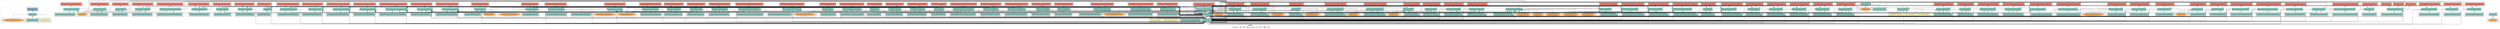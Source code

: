 digraph dependencies { node [shape="rect", style="filled", colorscheme=set312]; ranksep=0.4; compound=false; remincross=true; splines=true; splines=ortho; rankdir=LR; rankdir=TB; rankdir=BT; label=<<table BORDER="0"> <tr> <td colspan="5" align="center"><b>Legend</b></td> </tr> <tr> <td> <table BORDER="0"> <tr> <td bgcolor="#ffffb3" width="20"></td> <td>  Declarations</td> </tr> </table> </td> <td> <table BORDER="0"> <tr> <td bgcolor="#8dd3c7" width="20"></td> <td>  Module</td> </tr> </table> </td> <td> <table BORDER="0"> <tr> <td bgcolor="#80b1d3" width="20"></td> <td>  Bootstrap</td> </tr> </table> </td> <td> <table BORDER="0"> <tr> <td bgcolor="#fdb462" width="20"></td> <td>  Providers</td> </tr> </table> </td> <td> <table BORDER="0"> <tr> <td bgcolor="#fb8072" width="20"></td> <td>  Exports</td> </tr> </table> </td> </tr></table>>; ratio=compress; fontname="sans-serif";  subgraph "cluster_AppModule" { label=""; style="dotted";node [shape="folder", fillcolor=1]; subgraph cluster_AppModule_declarations { style="solid";node [style="filled", shape="rect"]; node [fillcolor=2]; "AppComponent"; }  "AppComponent" -> "AppModule" [style="solid", lhead="cluster_AppModule" ltail="cluster_AppModule_declarations"]; subgraph "cluster_AppModule_AppComponent_providers" { style="solid";  }    subgraph cluster_AppModule_imports { style="solid"; node [style="filled", fillcolor=1, shape="rect"];    "AppRoutingModule" [label="AppRoutingModule", shape="folder"];   }    "AppRoutingModule" -> "AppModule" [lhead="cluster_AppModule", ltail="cluster_AppModule_imports"];     subgraph cluster_AppModule_exports { style="solid";node [style="filled", fillcolor=4, shape="rect"];}    subgraph cluster_AppModule_bootstrap { style="solid"; node [style="filled", fillcolor=5, shape="rect"];  "AppComponent " [label="AppComponent ", shape="rect"]  }  "AppModule" -> "AppComponent " [style="dotted", lhead="cluster_AppModule_bootstrap" ltail="cluster_AppModule"];    subgraph cluster_AppModule_providers { style="solid"; node [style="filled", fillcolor=6, shape="rect"];    "ImplicitAutenticationService" [label="ImplicitAutenticationService", shape="oval"];   }    "ImplicitAutenticationService" -> "AppModule" [lhead="cluster_AppModule", ltail="cluster_AppModule_providers"];     }  subgraph "cluster_AppRoutingModule" { label=""; style="dotted";node [shape="folder", fillcolor=1]; subgraph cluster_AppRoutingModule_declarations { style="solid";node [style="filled", shape="rect"]; }    subgraph cluster_AppRoutingModule_imports { style="solid"; node [style="filled", fillcolor=1, shape="rect"];   }     subgraph cluster_AppRoutingModule_exports { style="solid";node [style="filled", fillcolor=4, shape="rect"];}    subgraph cluster_AppRoutingModule_bootstrap { style="solid"; node [style="filled", fillcolor=5, shape="rect"];  }    subgraph cluster_AppRoutingModule_providers { style="solid"; node [style="filled", fillcolor=6, shape="rect"];   }     }  subgraph "cluster_AreaConocimientoModule" { label=""; style="dotted";node [shape="folder", fillcolor=1]; subgraph cluster_AreaConocimientoModule_declarations { style="solid";node [style="filled", shape="rect"]; }    subgraph cluster_AreaConocimientoModule_imports { style="solid"; node [style="filled", fillcolor=1, shape="rect"];    "ThemeModule" [label="ThemeModule", shape="folder"];    "AreaConocimientoRoutingModule" [label="AreaConocimientoRoutingModule", shape="folder"];    "SharedModule" [label="SharedModule", shape="folder"];   }    "ThemeModule" -> "AreaConocimientoModule" [lhead="cluster_AreaConocimientoModule", ltail="cluster_AreaConocimientoModule_imports"];    "AreaConocimientoRoutingModule" -> "AreaConocimientoModule" [lhead="cluster_AreaConocimientoModule", ltail="cluster_AreaConocimientoModule_imports"];    "SharedModule" -> "AreaConocimientoModule" [lhead="cluster_AreaConocimientoModule", ltail="cluster_AreaConocimientoModule_imports"];     subgraph cluster_AreaConocimientoModule_exports { style="solid";node [style="filled", fillcolor=4, shape="rect"];"CrudAreaConocimientoComponent " [label="CrudAreaConocimientoComponent ", shape="rect"]}  "AreaConocimientoModule" -> "CrudAreaConocimientoComponent " [style="dashed", ltail="cluster_AreaConocimientoModule" lhead="cluster_AreaConocimientoModule_exports"];    subgraph cluster_AreaConocimientoModule_bootstrap { style="solid"; node [style="filled", fillcolor=5, shape="rect"];  }    subgraph cluster_AreaConocimientoModule_providers { style="solid"; node [style="filled", fillcolor=6, shape="rect"];    "CoreService" [label="CoreService", shape="oval"];   }    "CoreService" -> "AreaConocimientoModule" [lhead="cluster_AreaConocimientoModule", ltail="cluster_AreaConocimientoModule_providers"];     }  subgraph "cluster_AreaConocimientoRoutingModule" { label=""; style="dotted";node [shape="folder", fillcolor=1]; subgraph cluster_AreaConocimientoRoutingModule_declarations { style="solid";node [style="filled", shape="rect"]; }    subgraph cluster_AreaConocimientoRoutingModule_imports { style="solid"; node [style="filled", fillcolor=1, shape="rect"];   }     subgraph cluster_AreaConocimientoRoutingModule_exports { style="solid";node [style="filled", fillcolor=4, shape="rect"];}    subgraph cluster_AreaConocimientoRoutingModule_bootstrap { style="solid"; node [style="filled", fillcolor=5, shape="rect"];  }    subgraph cluster_AreaConocimientoRoutingModule_providers { style="solid"; node [style="filled", fillcolor=6, shape="rect"];   }     }  subgraph "cluster_AtributoLugarModule" { label=""; style="dotted";node [shape="folder", fillcolor=1]; subgraph cluster_AtributoLugarModule_declarations { style="solid";node [style="filled", shape="rect"]; }    subgraph cluster_AtributoLugarModule_imports { style="solid"; node [style="filled", fillcolor=1, shape="rect"];    "ThemeModule" [label="ThemeModule", shape="folder"];    "AtributoLugarRoutingModule" [label="AtributoLugarRoutingModule", shape="folder"];    "SharedModule" [label="SharedModule", shape="folder"];   }    "ThemeModule" -> "AtributoLugarModule" [lhead="cluster_AtributoLugarModule", ltail="cluster_AtributoLugarModule_imports"];    "AtributoLugarRoutingModule" -> "AtributoLugarModule" [lhead="cluster_AtributoLugarModule", ltail="cluster_AtributoLugarModule_imports"];    "SharedModule" -> "AtributoLugarModule" [lhead="cluster_AtributoLugarModule", ltail="cluster_AtributoLugarModule_imports"];     subgraph cluster_AtributoLugarModule_exports { style="solid";node [style="filled", fillcolor=4, shape="rect"];"CrudAtributoLugarComponent " [label="CrudAtributoLugarComponent ", shape="rect"]}  "AtributoLugarModule" -> "CrudAtributoLugarComponent " [style="dashed", ltail="cluster_AtributoLugarModule" lhead="cluster_AtributoLugarModule_exports"];    subgraph cluster_AtributoLugarModule_bootstrap { style="solid"; node [style="filled", fillcolor=5, shape="rect"];  }    subgraph cluster_AtributoLugarModule_providers { style="solid"; node [style="filled", fillcolor=6, shape="rect"];    "UbicacionService" [label="UbicacionService", shape="oval"];   }    "UbicacionService" -> "AtributoLugarModule" [lhead="cluster_AtributoLugarModule", ltail="cluster_AtributoLugarModule_providers"];     }  subgraph "cluster_AtributoLugarRoutingModule" { label=""; style="dotted";node [shape="folder", fillcolor=1]; subgraph cluster_AtributoLugarRoutingModule_declarations { style="solid";node [style="filled", shape="rect"]; }    subgraph cluster_AtributoLugarRoutingModule_imports { style="solid"; node [style="filled", fillcolor=1, shape="rect"];   }     subgraph cluster_AtributoLugarRoutingModule_exports { style="solid";node [style="filled", fillcolor=4, shape="rect"];}    subgraph cluster_AtributoLugarRoutingModule_bootstrap { style="solid"; node [style="filled", fillcolor=5, shape="rect"];  }    subgraph cluster_AtributoLugarRoutingModule_providers { style="solid"; node [style="filled", fillcolor=6, shape="rect"];   }     }  subgraph "cluster_AtributoUbicacionModule" { label=""; style="dotted";node [shape="folder", fillcolor=1]; subgraph cluster_AtributoUbicacionModule_declarations { style="solid";node [style="filled", shape="rect"]; }    subgraph cluster_AtributoUbicacionModule_imports { style="solid"; node [style="filled", fillcolor=1, shape="rect"];    "ThemeModule" [label="ThemeModule", shape="folder"];    "AtributoUbicacionRoutingModule" [label="AtributoUbicacionRoutingModule", shape="folder"];    "SharedModule" [label="SharedModule", shape="folder"];   }    "ThemeModule" -> "AtributoUbicacionModule" [lhead="cluster_AtributoUbicacionModule", ltail="cluster_AtributoUbicacionModule_imports"];    "AtributoUbicacionRoutingModule" -> "AtributoUbicacionModule" [lhead="cluster_AtributoUbicacionModule", ltail="cluster_AtributoUbicacionModule_imports"];    "SharedModule" -> "AtributoUbicacionModule" [lhead="cluster_AtributoUbicacionModule", ltail="cluster_AtributoUbicacionModule_imports"];     subgraph cluster_AtributoUbicacionModule_exports { style="solid";node [style="filled", fillcolor=4, shape="rect"];"CrudAtributoUbicacionComponent " [label="CrudAtributoUbicacionComponent ", shape="rect"]}  "AtributoUbicacionModule" -> "CrudAtributoUbicacionComponent " [style="dashed", ltail="cluster_AtributoUbicacionModule" lhead="cluster_AtributoUbicacionModule_exports"];    subgraph cluster_AtributoUbicacionModule_bootstrap { style="solid"; node [style="filled", fillcolor=5, shape="rect"];  }    subgraph cluster_AtributoUbicacionModule_providers { style="solid"; node [style="filled", fillcolor=6, shape="rect"];    "EnteService" [label="EnteService", shape="oval"];   }    "EnteService" -> "AtributoUbicacionModule" [lhead="cluster_AtributoUbicacionModule", ltail="cluster_AtributoUbicacionModule_providers"];     }  subgraph "cluster_AtributoUbicacionRoutingModule" { label=""; style="dotted";node [shape="folder", fillcolor=1]; subgraph cluster_AtributoUbicacionRoutingModule_declarations { style="solid";node [style="filled", shape="rect"]; }    subgraph cluster_AtributoUbicacionRoutingModule_imports { style="solid"; node [style="filled", fillcolor=1, shape="rect"];   }     subgraph cluster_AtributoUbicacionRoutingModule_exports { style="solid";node [style="filled", fillcolor=4, shape="rect"];}    subgraph cluster_AtributoUbicacionRoutingModule_bootstrap { style="solid"; node [style="filled", fillcolor=5, shape="rect"];  }    subgraph cluster_AtributoUbicacionRoutingModule_providers { style="solid"; node [style="filled", fillcolor=6, shape="rect"];   }     }  subgraph "cluster_CargoModule" { label=""; style="dotted";node [shape="folder", fillcolor=1]; subgraph cluster_CargoModule_declarations { style="solid";node [style="filled", shape="rect"]; }    subgraph cluster_CargoModule_imports { style="solid"; node [style="filled", fillcolor=1, shape="rect"];    "ThemeModule" [label="ThemeModule", shape="folder"];    "CargoRoutingModule" [label="CargoRoutingModule", shape="folder"];    "SharedModule" [label="SharedModule", shape="folder"];   }    "ThemeModule" -> "CargoModule" [lhead="cluster_CargoModule", ltail="cluster_CargoModule_imports"];    "CargoRoutingModule" -> "CargoModule" [lhead="cluster_CargoModule", ltail="cluster_CargoModule_imports"];    "SharedModule" -> "CargoModule" [lhead="cluster_CargoModule", ltail="cluster_CargoModule_imports"];     subgraph cluster_CargoModule_exports { style="solid";node [style="filled", fillcolor=4, shape="rect"];"CrudCargoComponent " [label="CrudCargoComponent ", shape="rect"]}  "CargoModule" -> "CrudCargoComponent " [style="dashed", ltail="cluster_CargoModule" lhead="cluster_CargoModule_exports"];    subgraph cluster_CargoModule_bootstrap { style="solid"; node [style="filled", fillcolor=5, shape="rect"];  }    subgraph cluster_CargoModule_providers { style="solid"; node [style="filled", fillcolor=6, shape="rect"];    "ExperienciaService" [label="ExperienciaService", shape="oval"];   }    "ExperienciaService" -> "CargoModule" [lhead="cluster_CargoModule", ltail="cluster_CargoModule_providers"];     }  subgraph "cluster_CargoRoutingModule" { label=""; style="dotted";node [shape="folder", fillcolor=1]; subgraph cluster_CargoRoutingModule_declarations { style="solid";node [style="filled", shape="rect"]; }    subgraph cluster_CargoRoutingModule_imports { style="solid"; node [style="filled", fillcolor=1, shape="rect"];   }     subgraph cluster_CargoRoutingModule_exports { style="solid";node [style="filled", fillcolor=4, shape="rect"];}    subgraph cluster_CargoRoutingModule_bootstrap { style="solid"; node [style="filled", fillcolor=5, shape="rect"];  }    subgraph cluster_CargoRoutingModule_providers { style="solid"; node [style="filled", fillcolor=6, shape="rect"];   }     }  subgraph "cluster_ClasificacionIdiomaModule" { label=""; style="dotted";node [shape="folder", fillcolor=1]; subgraph cluster_ClasificacionIdiomaModule_declarations { style="solid";node [style="filled", shape="rect"]; }    subgraph cluster_ClasificacionIdiomaModule_imports { style="solid"; node [style="filled", fillcolor=1, shape="rect"];    "ThemeModule" [label="ThemeModule", shape="folder"];    "ClasificacionIdiomaRoutingModule" [label="ClasificacionIdiomaRoutingModule", shape="folder"];    "SharedModule" [label="SharedModule", shape="folder"];   }    "ThemeModule" -> "ClasificacionIdiomaModule" [lhead="cluster_ClasificacionIdiomaModule", ltail="cluster_ClasificacionIdiomaModule_imports"];    "ClasificacionIdiomaRoutingModule" -> "ClasificacionIdiomaModule" [lhead="cluster_ClasificacionIdiomaModule", ltail="cluster_ClasificacionIdiomaModule_imports"];    "SharedModule" -> "ClasificacionIdiomaModule" [lhead="cluster_ClasificacionIdiomaModule", ltail="cluster_ClasificacionIdiomaModule_imports"];     subgraph cluster_ClasificacionIdiomaModule_exports { style="solid";node [style="filled", fillcolor=4, shape="rect"];"CrudClasificacionIdiomaComponent " [label="CrudClasificacionIdiomaComponent ", shape="rect"]}  "ClasificacionIdiomaModule" -> "CrudClasificacionIdiomaComponent " [style="dashed", ltail="cluster_ClasificacionIdiomaModule" lhead="cluster_ClasificacionIdiomaModule_exports"];    subgraph cluster_ClasificacionIdiomaModule_bootstrap { style="solid"; node [style="filled", fillcolor=5, shape="rect"];  }    subgraph cluster_ClasificacionIdiomaModule_providers { style="solid"; node [style="filled", fillcolor=6, shape="rect"];    "IdiomaService" [label="IdiomaService", shape="oval"];   }    "IdiomaService" -> "ClasificacionIdiomaModule" [lhead="cluster_ClasificacionIdiomaModule", ltail="cluster_ClasificacionIdiomaModule_providers"];     }  subgraph "cluster_ClasificacionIdiomaRoutingModule" { label=""; style="dotted";node [shape="folder", fillcolor=1]; subgraph cluster_ClasificacionIdiomaRoutingModule_declarations { style="solid";node [style="filled", shape="rect"]; }    subgraph cluster_ClasificacionIdiomaRoutingModule_imports { style="solid"; node [style="filled", fillcolor=1, shape="rect"];   }     subgraph cluster_ClasificacionIdiomaRoutingModule_exports { style="solid";node [style="filled", fillcolor=4, shape="rect"];}    subgraph cluster_ClasificacionIdiomaRoutingModule_bootstrap { style="solid"; node [style="filled", fillcolor=5, shape="rect"];  }    subgraph cluster_ClasificacionIdiomaRoutingModule_providers { style="solid"; node [style="filled", fillcolor=6, shape="rect"];   }     }  subgraph "cluster_ConceptoAcademicoModule" { label=""; style="dotted";node [shape="folder", fillcolor=1]; subgraph cluster_ConceptoAcademicoModule_declarations { style="solid";node [style="filled", shape="rect"]; }    subgraph cluster_ConceptoAcademicoModule_imports { style="solid"; node [style="filled", fillcolor=1, shape="rect"];    "ThemeModule" [label="ThemeModule", shape="folder"];    "ConceptoAcademicoRoutingModule" [label="ConceptoAcademicoRoutingModule", shape="folder"];    "SharedModule" [label="SharedModule", shape="folder"];   }    "ThemeModule" -> "ConceptoAcademicoModule" [lhead="cluster_ConceptoAcademicoModule", ltail="cluster_ConceptoAcademicoModule_imports"];    "ConceptoAcademicoRoutingModule" -> "ConceptoAcademicoModule" [lhead="cluster_ConceptoAcademicoModule", ltail="cluster_ConceptoAcademicoModule_imports"];    "SharedModule" -> "ConceptoAcademicoModule" [lhead="cluster_ConceptoAcademicoModule", ltail="cluster_ConceptoAcademicoModule_imports"];     subgraph cluster_ConceptoAcademicoModule_exports { style="solid";node [style="filled", fillcolor=4, shape="rect"];"CrudConceptoAcademicoComponent " [label="CrudConceptoAcademicoComponent ", shape="rect"]}  "ConceptoAcademicoModule" -> "CrudConceptoAcademicoComponent " [style="dashed", ltail="cluster_ConceptoAcademicoModule" lhead="cluster_ConceptoAcademicoModule_exports"];    subgraph cluster_ConceptoAcademicoModule_bootstrap { style="solid"; node [style="filled", fillcolor=5, shape="rect"];  }    subgraph cluster_ConceptoAcademicoModule_providers { style="solid"; node [style="filled", fillcolor=6, shape="rect"];    "CoreService" [label="CoreService", shape="oval"];   }    "CoreService" -> "ConceptoAcademicoModule" [lhead="cluster_ConceptoAcademicoModule", ltail="cluster_ConceptoAcademicoModule_providers"];     }  subgraph "cluster_ConceptoAcademicoRoutingModule" { label=""; style="dotted";node [shape="folder", fillcolor=1]; subgraph cluster_ConceptoAcademicoRoutingModule_declarations { style="solid";node [style="filled", shape="rect"]; }    subgraph cluster_ConceptoAcademicoRoutingModule_imports { style="solid"; node [style="filled", fillcolor=1, shape="rect"];   }     subgraph cluster_ConceptoAcademicoRoutingModule_exports { style="solid";node [style="filled", fillcolor=4, shape="rect"];}    subgraph cluster_ConceptoAcademicoRoutingModule_bootstrap { style="solid"; node [style="filled", fillcolor=5, shape="rect"];  }    subgraph cluster_ConceptoAcademicoRoutingModule_providers { style="solid"; node [style="filled", fillcolor=6, shape="rect"];   }     }  subgraph "cluster_CoreModule" { label=""; style="dotted";node [shape="folder", fillcolor=1]; subgraph cluster_CoreModule_declarations { style="solid";node [style="filled", shape="rect"]; }    subgraph cluster_CoreModule_imports { style="solid"; node [style="filled", fillcolor=1, shape="rect"];   }     subgraph cluster_CoreModule_exports { style="solid";node [style="filled", fillcolor=4, shape="rect"];}    subgraph cluster_CoreModule_bootstrap { style="solid"; node [style="filled", fillcolor=5, shape="rect"];  }    subgraph cluster_CoreModule_providers { style="solid"; node [style="filled", fillcolor=6, shape="rect"];    "AuthGuard" [label="AuthGuard", shape="oval"];   }    "AuthGuard" -> "CoreModule" [lhead="cluster_CoreModule", ltail="cluster_CoreModule_providers"];     }  subgraph "cluster_CupoDependenciaModule" { label=""; style="dotted";node [shape="folder", fillcolor=1]; subgraph cluster_CupoDependenciaModule_declarations { style="solid";node [style="filled", shape="rect"]; }    subgraph cluster_CupoDependenciaModule_imports { style="solid"; node [style="filled", fillcolor=1, shape="rect"];    "ThemeModule" [label="ThemeModule", shape="folder"];    "CupoDependenciaRoutingModule" [label="CupoDependenciaRoutingModule", shape="folder"];    "SharedModule" [label="SharedModule", shape="folder"];   }    "ThemeModule" -> "CupoDependenciaModule" [lhead="cluster_CupoDependenciaModule", ltail="cluster_CupoDependenciaModule_imports"];    "CupoDependenciaRoutingModule" -> "CupoDependenciaModule" [lhead="cluster_CupoDependenciaModule", ltail="cluster_CupoDependenciaModule_imports"];    "SharedModule" -> "CupoDependenciaModule" [lhead="cluster_CupoDependenciaModule", ltail="cluster_CupoDependenciaModule_imports"];     subgraph cluster_CupoDependenciaModule_exports { style="solid";node [style="filled", fillcolor=4, shape="rect"];"CrudCupoDependenciaComponent " [label="CrudCupoDependenciaComponent ", shape="rect"]}  "CupoDependenciaModule" -> "CrudCupoDependenciaComponent " [style="dashed", ltail="cluster_CupoDependenciaModule" lhead="cluster_CupoDependenciaModule_exports"];    subgraph cluster_CupoDependenciaModule_bootstrap { style="solid"; node [style="filled", fillcolor=5, shape="rect"];  }    subgraph cluster_CupoDependenciaModule_providers { style="solid"; node [style="filled", fillcolor=6, shape="rect"];    "EvaluacionInscripcionService" [label="EvaluacionInscripcionService", shape="oval"];    "ProgramaOikosService" [label="ProgramaOikosService", shape="oval"];    "CoreService" [label="CoreService", shape="oval"];   }    "EvaluacionInscripcionService" -> "CupoDependenciaModule" [lhead="cluster_CupoDependenciaModule", ltail="cluster_CupoDependenciaModule_providers"];    "ProgramaOikosService" -> "CupoDependenciaModule" [lhead="cluster_CupoDependenciaModule", ltail="cluster_CupoDependenciaModule_providers"];    "CoreService" -> "CupoDependenciaModule" [lhead="cluster_CupoDependenciaModule", ltail="cluster_CupoDependenciaModule_providers"];     }  subgraph "cluster_CupoDependenciaRoutingModule" { label=""; style="dotted";node [shape="folder", fillcolor=1]; subgraph cluster_CupoDependenciaRoutingModule_declarations { style="solid";node [style="filled", shape="rect"]; }    subgraph cluster_CupoDependenciaRoutingModule_imports { style="solid"; node [style="filled", fillcolor=1, shape="rect"];   }     subgraph cluster_CupoDependenciaRoutingModule_exports { style="solid";node [style="filled", fillcolor=4, shape="rect"];}    subgraph cluster_CupoDependenciaRoutingModule_bootstrap { style="solid"; node [style="filled", fillcolor=5, shape="rect"];  }    subgraph cluster_CupoDependenciaRoutingModule_providers { style="solid"; node [style="filled", fillcolor=6, shape="rect"];   }     }  subgraph "cluster_DashboardModule" { label=""; style="dotted";node [shape="folder", fillcolor=1]; subgraph cluster_DashboardModule_declarations { style="solid";node [style="filled", shape="rect"]; node [fillcolor=2]; "DashboardComponent"; node [fillcolor=2]; "CarouselComponent"; node [fillcolor=2]; "NewsComponent"; }  "DashboardComponent" -> "DashboardModule" [style="solid", lhead="cluster_DashboardModule" ltail="cluster_DashboardModule_declarations"]; subgraph "cluster_DashboardModule_DashboardComponent_providers" { style="solid";  }  "CarouselComponent" -> "DashboardModule" [style="solid", lhead="cluster_DashboardModule" ltail="cluster_DashboardModule_declarations"]; subgraph "cluster_DashboardModule_CarouselComponent_providers" { style="solid";  }  "NewsComponent" -> "DashboardModule" [style="solid", lhead="cluster_DashboardModule" ltail="cluster_DashboardModule_declarations"]; subgraph "cluster_DashboardModule_NewsComponent_providers" { style="solid";  }    subgraph cluster_DashboardModule_imports { style="solid"; node [style="filled", fillcolor=1, shape="rect"];    "ThemeModule" [label="ThemeModule", shape="folder"];    "SharedModule" [label="SharedModule", shape="folder"];   }    "ThemeModule" -> "DashboardModule" [lhead="cluster_DashboardModule", ltail="cluster_DashboardModule_imports"];    "SharedModule" -> "DashboardModule" [lhead="cluster_DashboardModule", ltail="cluster_DashboardModule_imports"];     subgraph cluster_DashboardModule_exports { style="solid";node [style="filled", fillcolor=4, shape="rect"];}    subgraph cluster_DashboardModule_bootstrap { style="solid"; node [style="filled", fillcolor=5, shape="rect"];  }    subgraph cluster_DashboardModule_providers { style="solid"; node [style="filled", fillcolor=6, shape="rect"];   }     }  subgraph "cluster_DataModule" { label=""; style="dotted";node [shape="folder", fillcolor=1]; subgraph cluster_DataModule_declarations { style="solid";node [style="filled", shape="rect"]; }    subgraph cluster_DataModule_imports { style="solid"; node [style="filled", fillcolor=1, shape="rect"];   }     subgraph cluster_DataModule_exports { style="solid";node [style="filled", fillcolor=4, shape="rect"];}    subgraph cluster_DataModule_bootstrap { style="solid"; node [style="filled", fillcolor=5, shape="rect"];  }    subgraph cluster_DataModule_providers { style="solid"; node [style="filled", fillcolor=6, shape="rect"];   }     }  subgraph "cluster_DependenciaModule" { label=""; style="dotted";node [shape="folder", fillcolor=1]; subgraph cluster_DependenciaModule_declarations { style="solid";node [style="filled", shape="rect"]; }    subgraph cluster_DependenciaModule_imports { style="solid"; node [style="filled", fillcolor=1, shape="rect"];    "ThemeModule" [label="ThemeModule", shape="folder"];    "DependenciaRoutingModule" [label="DependenciaRoutingModule", shape="folder"];    "SharedModule" [label="SharedModule", shape="folder"];   }    "ThemeModule" -> "DependenciaModule" [lhead="cluster_DependenciaModule", ltail="cluster_DependenciaModule_imports"];    "DependenciaRoutingModule" -> "DependenciaModule" [lhead="cluster_DependenciaModule", ltail="cluster_DependenciaModule_imports"];    "SharedModule" -> "DependenciaModule" [lhead="cluster_DependenciaModule", ltail="cluster_DependenciaModule_imports"];     subgraph cluster_DependenciaModule_exports { style="solid";node [style="filled", fillcolor=4, shape="rect"];"CrudDependenciaComponent " [label="CrudDependenciaComponent ", shape="rect"]}  "DependenciaModule" -> "CrudDependenciaComponent " [style="dashed", ltail="cluster_DependenciaModule" lhead="cluster_DependenciaModule_exports"];    subgraph cluster_DependenciaModule_bootstrap { style="solid"; node [style="filled", fillcolor=5, shape="rect"];  }    subgraph cluster_DependenciaModule_providers { style="solid"; node [style="filled", fillcolor=6, shape="rect"];    "ProgramaOikosService" [label="ProgramaOikosService", shape="oval"];   }    "ProgramaOikosService" -> "DependenciaModule" [lhead="cluster_DependenciaModule", ltail="cluster_DependenciaModule_providers"];     }  subgraph "cluster_DependenciaPadreModule" { label=""; style="dotted";node [shape="folder", fillcolor=1]; subgraph cluster_DependenciaPadreModule_declarations { style="solid";node [style="filled", shape="rect"]; }    subgraph cluster_DependenciaPadreModule_imports { style="solid"; node [style="filled", fillcolor=1, shape="rect"];    "ThemeModule" [label="ThemeModule", shape="folder"];    "DependenciaPadreRoutingModule" [label="DependenciaPadreRoutingModule", shape="folder"];    "SharedModule" [label="SharedModule", shape="folder"];   }    "ThemeModule" -> "DependenciaPadreModule" [lhead="cluster_DependenciaPadreModule", ltail="cluster_DependenciaPadreModule_imports"];    "DependenciaPadreRoutingModule" -> "DependenciaPadreModule" [lhead="cluster_DependenciaPadreModule", ltail="cluster_DependenciaPadreModule_imports"];    "SharedModule" -> "DependenciaPadreModule" [lhead="cluster_DependenciaPadreModule", ltail="cluster_DependenciaPadreModule_imports"];     subgraph cluster_DependenciaPadreModule_exports { style="solid";node [style="filled", fillcolor=4, shape="rect"];"CrudDependenciaPadreComponent " [label="CrudDependenciaPadreComponent ", shape="rect"]}  "DependenciaPadreModule" -> "CrudDependenciaPadreComponent " [style="dashed", ltail="cluster_DependenciaPadreModule" lhead="cluster_DependenciaPadreModule_exports"];    subgraph cluster_DependenciaPadreModule_bootstrap { style="solid"; node [style="filled", fillcolor=5, shape="rect"];  }    subgraph cluster_DependenciaPadreModule_providers { style="solid"; node [style="filled", fillcolor=6, shape="rect"];    "ProgramaOikosService" [label="ProgramaOikosService", shape="oval"];   }    "ProgramaOikosService" -> "DependenciaPadreModule" [lhead="cluster_DependenciaPadreModule", ltail="cluster_DependenciaPadreModule_providers"];     }  subgraph "cluster_DependenciaPadreRoutingModule" { label=""; style="dotted";node [shape="folder", fillcolor=1]; subgraph cluster_DependenciaPadreRoutingModule_declarations { style="solid";node [style="filled", shape="rect"]; }    subgraph cluster_DependenciaPadreRoutingModule_imports { style="solid"; node [style="filled", fillcolor=1, shape="rect"];   }     subgraph cluster_DependenciaPadreRoutingModule_exports { style="solid";node [style="filled", fillcolor=4, shape="rect"];}    subgraph cluster_DependenciaPadreRoutingModule_bootstrap { style="solid"; node [style="filled", fillcolor=5, shape="rect"];  }    subgraph cluster_DependenciaPadreRoutingModule_providers { style="solid"; node [style="filled", fillcolor=6, shape="rect"];   }     }  subgraph "cluster_DependenciaRoutingModule" { label=""; style="dotted";node [shape="folder", fillcolor=1]; subgraph cluster_DependenciaRoutingModule_declarations { style="solid";node [style="filled", shape="rect"]; }    subgraph cluster_DependenciaRoutingModule_imports { style="solid"; node [style="filled", fillcolor=1, shape="rect"];   }     subgraph cluster_DependenciaRoutingModule_exports { style="solid";node [style="filled", fillcolor=4, shape="rect"];}    subgraph cluster_DependenciaRoutingModule_bootstrap { style="solid"; node [style="filled", fillcolor=5, shape="rect"];  }    subgraph cluster_DependenciaRoutingModule_providers { style="solid"; node [style="filled", fillcolor=6, shape="rect"];   }     }  subgraph "cluster_DependenciaTipoDependenciaModule" { label=""; style="dotted";node [shape="folder", fillcolor=1]; subgraph cluster_DependenciaTipoDependenciaModule_declarations { style="solid";node [style="filled", shape="rect"]; }    subgraph cluster_DependenciaTipoDependenciaModule_imports { style="solid"; node [style="filled", fillcolor=1, shape="rect"];    "ThemeModule" [label="ThemeModule", shape="folder"];    "DependenciaTipoDependenciaRoutingModule" [label="DependenciaTipoDependenciaRoutingModule", shape="folder"];    "SharedModule" [label="SharedModule", shape="folder"];   }    "ThemeModule" -> "DependenciaTipoDependenciaModule" [lhead="cluster_DependenciaTipoDependenciaModule", ltail="cluster_DependenciaTipoDependenciaModule_imports"];    "DependenciaTipoDependenciaRoutingModule" -> "DependenciaTipoDependenciaModule" [lhead="cluster_DependenciaTipoDependenciaModule", ltail="cluster_DependenciaTipoDependenciaModule_imports"];    "SharedModule" -> "DependenciaTipoDependenciaModule" [lhead="cluster_DependenciaTipoDependenciaModule", ltail="cluster_DependenciaTipoDependenciaModule_imports"];     subgraph cluster_DependenciaTipoDependenciaModule_exports { style="solid";node [style="filled", fillcolor=4, shape="rect"];"CrudDependenciaTipoDependenciaComponent " [label="CrudDependenciaTipoDependenciaComponent ", shape="rect"]}  "DependenciaTipoDependenciaModule" -> "CrudDependenciaTipoDependenciaComponent " [style="dashed", ltail="cluster_DependenciaTipoDependenciaModule" lhead="cluster_DependenciaTipoDependenciaModule_exports"];    subgraph cluster_DependenciaTipoDependenciaModule_bootstrap { style="solid"; node [style="filled", fillcolor=5, shape="rect"];  }    subgraph cluster_DependenciaTipoDependenciaModule_providers { style="solid"; node [style="filled", fillcolor=6, shape="rect"];    "ProgramaOikosService" [label="ProgramaOikosService", shape="oval"];   }    "ProgramaOikosService" -> "DependenciaTipoDependenciaModule" [lhead="cluster_DependenciaTipoDependenciaModule", ltail="cluster_DependenciaTipoDependenciaModule_providers"];     }  subgraph "cluster_DependenciaTipoDependenciaRoutingModule" { label=""; style="dotted";node [shape="folder", fillcolor=1]; subgraph cluster_DependenciaTipoDependenciaRoutingModule_declarations { style="solid";node [style="filled", shape="rect"]; }    subgraph cluster_DependenciaTipoDependenciaRoutingModule_imports { style="solid"; node [style="filled", fillcolor=1, shape="rect"];   }     subgraph cluster_DependenciaTipoDependenciaRoutingModule_exports { style="solid";node [style="filled", fillcolor=4, shape="rect"];}    subgraph cluster_DependenciaTipoDependenciaRoutingModule_bootstrap { style="solid"; node [style="filled", fillcolor=5, shape="rect"];  }    subgraph cluster_DependenciaTipoDependenciaRoutingModule_providers { style="solid"; node [style="filled", fillcolor=6, shape="rect"];   }     }  subgraph "cluster_DescuentosDependenciaModule" { label=""; style="dotted";node [shape="folder", fillcolor=1]; subgraph cluster_DescuentosDependenciaModule_declarations { style="solid";node [style="filled", shape="rect"]; }    subgraph cluster_DescuentosDependenciaModule_imports { style="solid"; node [style="filled", fillcolor=1, shape="rect"];    "ThemeModule" [label="ThemeModule", shape="folder"];    "DescuentosDependenciaRoutingModule" [label="DescuentosDependenciaRoutingModule", shape="folder"];    "SharedModule" [label="SharedModule", shape="folder"];   }    "ThemeModule" -> "DescuentosDependenciaModule" [lhead="cluster_DescuentosDependenciaModule", ltail="cluster_DescuentosDependenciaModule_imports"];    "DescuentosDependenciaRoutingModule" -> "DescuentosDependenciaModule" [lhead="cluster_DescuentosDependenciaModule", ltail="cluster_DescuentosDependenciaModule_imports"];    "SharedModule" -> "DescuentosDependenciaModule" [lhead="cluster_DescuentosDependenciaModule", ltail="cluster_DescuentosDependenciaModule_imports"];     subgraph cluster_DescuentosDependenciaModule_exports { style="solid";node [style="filled", fillcolor=4, shape="rect"];"CrudDescuentosDependenciaComponent " [label="CrudDescuentosDependenciaComponent ", shape="rect"]}  "DescuentosDependenciaModule" -> "CrudDescuentosDependenciaComponent " [style="dashed", ltail="cluster_DescuentosDependenciaModule" lhead="cluster_DescuentosDependenciaModule_exports"];    subgraph cluster_DescuentosDependenciaModule_bootstrap { style="solid"; node [style="filled", fillcolor=5, shape="rect"];  }    subgraph cluster_DescuentosDependenciaModule_providers { style="solid"; node [style="filled", fillcolor=6, shape="rect"];    "DescuentoAcademicoService" [label="DescuentoAcademicoService", shape="oval"];    "ProgramaOikosService" [label="ProgramaOikosService", shape="oval"];    "CoreService" [label="CoreService", shape="oval"];   }    "DescuentoAcademicoService" -> "DescuentosDependenciaModule" [lhead="cluster_DescuentosDependenciaModule", ltail="cluster_DescuentosDependenciaModule_providers"];    "ProgramaOikosService" -> "DescuentosDependenciaModule" [lhead="cluster_DescuentosDependenciaModule", ltail="cluster_DescuentosDependenciaModule_providers"];    "CoreService" -> "DescuentosDependenciaModule" [lhead="cluster_DescuentosDependenciaModule", ltail="cluster_DescuentosDependenciaModule_providers"];     }  subgraph "cluster_DescuentosDependenciaRoutingModule" { label=""; style="dotted";node [shape="folder", fillcolor=1]; subgraph cluster_DescuentosDependenciaRoutingModule_declarations { style="solid";node [style="filled", shape="rect"]; }    subgraph cluster_DescuentosDependenciaRoutingModule_imports { style="solid"; node [style="filled", fillcolor=1, shape="rect"];   }     subgraph cluster_DescuentosDependenciaRoutingModule_exports { style="solid";node [style="filled", fillcolor=4, shape="rect"];}    subgraph cluster_DescuentosDependenciaRoutingModule_bootstrap { style="solid"; node [style="filled", fillcolor=5, shape="rect"];  }    subgraph cluster_DescuentosDependenciaRoutingModule_providers { style="solid"; node [style="filled", fillcolor=6, shape="rect"];   }     }  subgraph "cluster_DetalleInscripcionModule" { label=""; style="dotted";node [shape="folder", fillcolor=1]; subgraph cluster_DetalleInscripcionModule_declarations { style="solid";node [style="filled", shape="rect"]; }    subgraph cluster_DetalleInscripcionModule_imports { style="solid"; node [style="filled", fillcolor=1, shape="rect"];    "ThemeModule" [label="ThemeModule", shape="folder"];    "DetalleInscripcionRoutingModule" [label="DetalleInscripcionRoutingModule", shape="folder"];    "SharedModule" [label="SharedModule", shape="folder"];   }    "ThemeModule" -> "DetalleInscripcionModule" [lhead="cluster_DetalleInscripcionModule", ltail="cluster_DetalleInscripcionModule_imports"];    "DetalleInscripcionRoutingModule" -> "DetalleInscripcionModule" [lhead="cluster_DetalleInscripcionModule", ltail="cluster_DetalleInscripcionModule_imports"];    "SharedModule" -> "DetalleInscripcionModule" [lhead="cluster_DetalleInscripcionModule", ltail="cluster_DetalleInscripcionModule_imports"];     subgraph cluster_DetalleInscripcionModule_exports { style="solid";node [style="filled", fillcolor=4, shape="rect"];}    subgraph cluster_DetalleInscripcionModule_bootstrap { style="solid"; node [style="filled", fillcolor=5, shape="rect"];  }    subgraph cluster_DetalleInscripcionModule_providers { style="solid"; node [style="filled", fillcolor=6, shape="rect"];    "InscripcionService" [label="InscripcionService", shape="oval"];    "CampusMidService" [label="CampusMidService", shape="oval"];    "ExperienciaService" [label="ExperienciaService", shape="oval"];    "OrganizacionService" [label="OrganizacionService", shape="oval"];    "IdiomaService" [label="IdiomaService", shape="oval"];    "DocumentoService" [label="DocumentoService", shape="oval"];    "NuxeoService" [label="NuxeoService", shape="oval"];   }    "InscripcionService" -> "DetalleInscripcionModule" [lhead="cluster_DetalleInscripcionModule", ltail="cluster_DetalleInscripcionModule_providers"];    "CampusMidService" -> "DetalleInscripcionModule" [lhead="cluster_DetalleInscripcionModule", ltail="cluster_DetalleInscripcionModule_providers"];    "ExperienciaService" -> "DetalleInscripcionModule" [lhead="cluster_DetalleInscripcionModule", ltail="cluster_DetalleInscripcionModule_providers"];    "OrganizacionService" -> "DetalleInscripcionModule" [lhead="cluster_DetalleInscripcionModule", ltail="cluster_DetalleInscripcionModule_providers"];    "IdiomaService" -> "DetalleInscripcionModule" [lhead="cluster_DetalleInscripcionModule", ltail="cluster_DetalleInscripcionModule_providers"];    "DocumentoService" -> "DetalleInscripcionModule" [lhead="cluster_DetalleInscripcionModule", ltail="cluster_DetalleInscripcionModule_providers"];    "NuxeoService" -> "DetalleInscripcionModule" [lhead="cluster_DetalleInscripcionModule", ltail="cluster_DetalleInscripcionModule_providers"];     }  subgraph "cluster_DetalleInscripcionRoutingModule" { label=""; style="dotted";node [shape="folder", fillcolor=1]; subgraph cluster_DetalleInscripcionRoutingModule_declarations { style="solid";node [style="filled", shape="rect"]; }    subgraph cluster_DetalleInscripcionRoutingModule_imports { style="solid"; node [style="filled", fillcolor=1, shape="rect"];   }     subgraph cluster_DetalleInscripcionRoutingModule_exports { style="solid";node [style="filled", fillcolor=4, shape="rect"];}    subgraph cluster_DetalleInscripcionRoutingModule_bootstrap { style="solid"; node [style="filled", fillcolor=5, shape="rect"];  }    subgraph cluster_DetalleInscripcionRoutingModule_providers { style="solid"; node [style="filled", fillcolor=6, shape="rect"];   }     }  subgraph "cluster_DocumentoProgramaModule" { label=""; style="dotted";node [shape="folder", fillcolor=1]; subgraph cluster_DocumentoProgramaModule_declarations { style="solid";node [style="filled", shape="rect"]; }    subgraph cluster_DocumentoProgramaModule_imports { style="solid"; node [style="filled", fillcolor=1, shape="rect"];    "ThemeModule" [label="ThemeModule", shape="folder"];    "DocumentoProgramaRoutingModule" [label="DocumentoProgramaRoutingModule", shape="folder"];    "SharedModule" [label="SharedModule", shape="folder"];   }    "ThemeModule" -> "DocumentoProgramaModule" [lhead="cluster_DocumentoProgramaModule", ltail="cluster_DocumentoProgramaModule_imports"];    "DocumentoProgramaRoutingModule" -> "DocumentoProgramaModule" [lhead="cluster_DocumentoProgramaModule", ltail="cluster_DocumentoProgramaModule_imports"];    "SharedModule" -> "DocumentoProgramaModule" [lhead="cluster_DocumentoProgramaModule", ltail="cluster_DocumentoProgramaModule_imports"];     subgraph cluster_DocumentoProgramaModule_exports { style="solid";node [style="filled", fillcolor=4, shape="rect"];"CrudDocumentoProgramaComponent " [label="CrudDocumentoProgramaComponent ", shape="rect"]}  "DocumentoProgramaModule" -> "CrudDocumentoProgramaComponent " [style="dashed", ltail="cluster_DocumentoProgramaModule" lhead="cluster_DocumentoProgramaModule_exports"];    subgraph cluster_DocumentoProgramaModule_bootstrap { style="solid"; node [style="filled", fillcolor=5, shape="rect"];  }    subgraph cluster_DocumentoProgramaModule_providers { style="solid"; node [style="filled", fillcolor=6, shape="rect"];    "DocumentoProgramaService" [label="DocumentoProgramaService", shape="oval"];    "ProgramaOikosService" [label="ProgramaOikosService", shape="oval"];    "CoreService" [label="CoreService", shape="oval"];   }    "DocumentoProgramaService" -> "DocumentoProgramaModule" [lhead="cluster_DocumentoProgramaModule", ltail="cluster_DocumentoProgramaModule_providers"];    "ProgramaOikosService" -> "DocumentoProgramaModule" [lhead="cluster_DocumentoProgramaModule", ltail="cluster_DocumentoProgramaModule_providers"];    "CoreService" -> "DocumentoProgramaModule" [lhead="cluster_DocumentoProgramaModule", ltail="cluster_DocumentoProgramaModule_providers"];     }  subgraph "cluster_DocumentoProgramaRoutingModule" { label=""; style="dotted";node [shape="folder", fillcolor=1]; subgraph cluster_DocumentoProgramaRoutingModule_declarations { style="solid";node [style="filled", shape="rect"]; }    subgraph cluster_DocumentoProgramaRoutingModule_imports { style="solid"; node [style="filled", fillcolor=1, shape="rect"];   }     subgraph cluster_DocumentoProgramaRoutingModule_exports { style="solid";node [style="filled", fillcolor=4, shape="rect"];}    subgraph cluster_DocumentoProgramaRoutingModule_bootstrap { style="solid"; node [style="filled", fillcolor=5, shape="rect"];  }    subgraph cluster_DocumentoProgramaRoutingModule_providers { style="solid"; node [style="filled", fillcolor=6, shape="rect"];   }     }  subgraph "cluster_EstadoAutorProduccionModule" { label=""; style="dotted";node [shape="folder", fillcolor=1]; subgraph cluster_EstadoAutorProduccionModule_declarations { style="solid";node [style="filled", shape="rect"]; }    subgraph cluster_EstadoAutorProduccionModule_imports { style="solid"; node [style="filled", fillcolor=1, shape="rect"];    "ThemeModule" [label="ThemeModule", shape="folder"];    "EstadoAutorProduccionRoutingModule" [label="EstadoAutorProduccionRoutingModule", shape="folder"];    "SharedModule" [label="SharedModule", shape="folder"];   }    "ThemeModule" -> "EstadoAutorProduccionModule" [lhead="cluster_EstadoAutorProduccionModule", ltail="cluster_EstadoAutorProduccionModule_imports"];    "EstadoAutorProduccionRoutingModule" -> "EstadoAutorProduccionModule" [lhead="cluster_EstadoAutorProduccionModule", ltail="cluster_EstadoAutorProduccionModule_imports"];    "SharedModule" -> "EstadoAutorProduccionModule" [lhead="cluster_EstadoAutorProduccionModule", ltail="cluster_EstadoAutorProduccionModule_imports"];     subgraph cluster_EstadoAutorProduccionModule_exports { style="solid";node [style="filled", fillcolor=4, shape="rect"];"CrudEstadoAutorProduccionComponent " [label="CrudEstadoAutorProduccionComponent ", shape="rect"]}  "EstadoAutorProduccionModule" -> "CrudEstadoAutorProduccionComponent " [style="dashed", ltail="cluster_EstadoAutorProduccionModule" lhead="cluster_EstadoAutorProduccionModule_exports"];    subgraph cluster_EstadoAutorProduccionModule_bootstrap { style="solid"; node [style="filled", fillcolor=5, shape="rect"];  }    subgraph cluster_EstadoAutorProduccionModule_providers { style="solid"; node [style="filled", fillcolor=6, shape="rect"];    "ProduccionAcademicaService" [label="ProduccionAcademicaService", shape="oval"];   }    "ProduccionAcademicaService" -> "EstadoAutorProduccionModule" [lhead="cluster_EstadoAutorProduccionModule", ltail="cluster_EstadoAutorProduccionModule_providers"];     }  subgraph "cluster_EstadoAutorProduccionRoutingModule" { label=""; style="dotted";node [shape="folder", fillcolor=1]; subgraph cluster_EstadoAutorProduccionRoutingModule_declarations { style="solid";node [style="filled", shape="rect"]; }    subgraph cluster_EstadoAutorProduccionRoutingModule_imports { style="solid"; node [style="filled", fillcolor=1, shape="rect"];   }     subgraph cluster_EstadoAutorProduccionRoutingModule_exports { style="solid";node [style="filled", fillcolor=4, shape="rect"];}    subgraph cluster_EstadoAutorProduccionRoutingModule_bootstrap { style="solid"; node [style="filled", fillcolor=5, shape="rect"];  }    subgraph cluster_EstadoAutorProduccionRoutingModule_providers { style="solid"; node [style="filled", fillcolor=6, shape="rect"];   }     }  subgraph "cluster_EstadoCivilModule" { label=""; style="dotted";node [shape="folder", fillcolor=1]; subgraph cluster_EstadoCivilModule_declarations { style="solid";node [style="filled", shape="rect"]; }    subgraph cluster_EstadoCivilModule_imports { style="solid"; node [style="filled", fillcolor=1, shape="rect"];    "ThemeModule" [label="ThemeModule", shape="folder"];    "EstadoCivilRoutingModule" [label="EstadoCivilRoutingModule", shape="folder"];    "SharedModule" [label="SharedModule", shape="folder"];   }    "ThemeModule" -> "EstadoCivilModule" [lhead="cluster_EstadoCivilModule", ltail="cluster_EstadoCivilModule_imports"];    "EstadoCivilRoutingModule" -> "EstadoCivilModule" [lhead="cluster_EstadoCivilModule", ltail="cluster_EstadoCivilModule_imports"];    "SharedModule" -> "EstadoCivilModule" [lhead="cluster_EstadoCivilModule", ltail="cluster_EstadoCivilModule_imports"];     subgraph cluster_EstadoCivilModule_exports { style="solid";node [style="filled", fillcolor=4, shape="rect"];"CrudEstadoCivilComponent " [label="CrudEstadoCivilComponent ", shape="rect"]}  "EstadoCivilModule" -> "CrudEstadoCivilComponent " [style="dashed", ltail="cluster_EstadoCivilModule" lhead="cluster_EstadoCivilModule_exports"];    subgraph cluster_EstadoCivilModule_bootstrap { style="solid"; node [style="filled", fillcolor=5, shape="rect"];  }    subgraph cluster_EstadoCivilModule_providers { style="solid"; node [style="filled", fillcolor=6, shape="rect"];    "PersonaService" [label="PersonaService", shape="oval"];   }    "PersonaService" -> "EstadoCivilModule" [lhead="cluster_EstadoCivilModule", ltail="cluster_EstadoCivilModule_providers"];     }  subgraph "cluster_EstadoCivilRoutingModule" { label=""; style="dotted";node [shape="folder", fillcolor=1]; subgraph cluster_EstadoCivilRoutingModule_declarations { style="solid";node [style="filled", shape="rect"]; }    subgraph cluster_EstadoCivilRoutingModule_imports { style="solid"; node [style="filled", fillcolor=1, shape="rect"];   }     subgraph cluster_EstadoCivilRoutingModule_exports { style="solid";node [style="filled", fillcolor=4, shape="rect"];}    subgraph cluster_EstadoCivilRoutingModule_bootstrap { style="solid"; node [style="filled", fillcolor=5, shape="rect"];  }    subgraph cluster_EstadoCivilRoutingModule_providers { style="solid"; node [style="filled", fillcolor=6, shape="rect"];   }     }  subgraph "cluster_EstadoEntrevistaModule" { label=""; style="dotted";node [shape="folder", fillcolor=1]; subgraph cluster_EstadoEntrevistaModule_declarations { style="solid";node [style="filled", shape="rect"]; }    subgraph cluster_EstadoEntrevistaModule_imports { style="solid"; node [style="filled", fillcolor=1, shape="rect"];    "ThemeModule" [label="ThemeModule", shape="folder"];    "EstadoEntrevistaRoutingModule" [label="EstadoEntrevistaRoutingModule", shape="folder"];    "SharedModule" [label="SharedModule", shape="folder"];   }    "ThemeModule" -> "EstadoEntrevistaModule" [lhead="cluster_EstadoEntrevistaModule", ltail="cluster_EstadoEntrevistaModule_imports"];    "EstadoEntrevistaRoutingModule" -> "EstadoEntrevistaModule" [lhead="cluster_EstadoEntrevistaModule", ltail="cluster_EstadoEntrevistaModule_imports"];    "SharedModule" -> "EstadoEntrevistaModule" [lhead="cluster_EstadoEntrevistaModule", ltail="cluster_EstadoEntrevistaModule_imports"];     subgraph cluster_EstadoEntrevistaModule_exports { style="solid";node [style="filled", fillcolor=4, shape="rect"];"CrudEstadoEntrevistaComponent " [label="CrudEstadoEntrevistaComponent ", shape="rect"]}  "EstadoEntrevistaModule" -> "CrudEstadoEntrevistaComponent " [style="dashed", ltail="cluster_EstadoEntrevistaModule" lhead="cluster_EstadoEntrevistaModule_exports"];    subgraph cluster_EstadoEntrevistaModule_bootstrap { style="solid"; node [style="filled", fillcolor=5, shape="rect"];  }    subgraph cluster_EstadoEntrevistaModule_providers { style="solid"; node [style="filled", fillcolor=6, shape="rect"];    "EvaluacionInscripcionService" [label="EvaluacionInscripcionService", shape="oval"];   }    "EvaluacionInscripcionService" -> "EstadoEntrevistaModule" [lhead="cluster_EstadoEntrevistaModule", ltail="cluster_EstadoEntrevistaModule_providers"];     }  subgraph "cluster_EstadoEntrevistaRoutingModule" { label=""; style="dotted";node [shape="folder", fillcolor=1]; subgraph cluster_EstadoEntrevistaRoutingModule_declarations { style="solid";node [style="filled", shape="rect"]; }    subgraph cluster_EstadoEntrevistaRoutingModule_imports { style="solid"; node [style="filled", fillcolor=1, shape="rect"];   }     subgraph cluster_EstadoEntrevistaRoutingModule_exports { style="solid";node [style="filled", fillcolor=4, shape="rect"];}    subgraph cluster_EstadoEntrevistaRoutingModule_bootstrap { style="solid"; node [style="filled", fillcolor=5, shape="rect"];  }    subgraph cluster_EstadoEntrevistaRoutingModule_providers { style="solid"; node [style="filled", fillcolor=6, shape="rect"];   }     }  subgraph "cluster_EstadoInscripcionModule" { label=""; style="dotted";node [shape="folder", fillcolor=1]; subgraph cluster_EstadoInscripcionModule_declarations { style="solid";node [style="filled", shape="rect"]; }    subgraph cluster_EstadoInscripcionModule_imports { style="solid"; node [style="filled", fillcolor=1, shape="rect"];    "ThemeModule" [label="ThemeModule", shape="folder"];    "EstadoInscripcionRoutingModule" [label="EstadoInscripcionRoutingModule", shape="folder"];    "SharedModule" [label="SharedModule", shape="folder"];   }    "ThemeModule" -> "EstadoInscripcionModule" [lhead="cluster_EstadoInscripcionModule", ltail="cluster_EstadoInscripcionModule_imports"];    "EstadoInscripcionRoutingModule" -> "EstadoInscripcionModule" [lhead="cluster_EstadoInscripcionModule", ltail="cluster_EstadoInscripcionModule_imports"];    "SharedModule" -> "EstadoInscripcionModule" [lhead="cluster_EstadoInscripcionModule", ltail="cluster_EstadoInscripcionModule_imports"];     subgraph cluster_EstadoInscripcionModule_exports { style="solid";node [style="filled", fillcolor=4, shape="rect"];"CrudEstadoInscripcionComponent " [label="CrudEstadoInscripcionComponent ", shape="rect"]}  "EstadoInscripcionModule" -> "CrudEstadoInscripcionComponent " [style="dashed", ltail="cluster_EstadoInscripcionModule" lhead="cluster_EstadoInscripcionModule_exports"];    subgraph cluster_EstadoInscripcionModule_bootstrap { style="solid"; node [style="filled", fillcolor=5, shape="rect"];  }    subgraph cluster_EstadoInscripcionModule_providers { style="solid"; node [style="filled", fillcolor=6, shape="rect"];    "InscripcionService" [label="InscripcionService", shape="oval"];   }    "InscripcionService" -> "EstadoInscripcionModule" [lhead="cluster_EstadoInscripcionModule", ltail="cluster_EstadoInscripcionModule_providers"];     }  subgraph "cluster_EstadoInscripcionRoutingModule" { label=""; style="dotted";node [shape="folder", fillcolor=1]; subgraph cluster_EstadoInscripcionRoutingModule_declarations { style="solid";node [style="filled", shape="rect"]; }    subgraph cluster_EstadoInscripcionRoutingModule_imports { style="solid"; node [style="filled", fillcolor=1, shape="rect"];   }     subgraph cluster_EstadoInscripcionRoutingModule_exports { style="solid";node [style="filled", fillcolor=4, shape="rect"];}    subgraph cluster_EstadoInscripcionRoutingModule_bootstrap { style="solid"; node [style="filled", fillcolor=5, shape="rect"];  }    subgraph cluster_EstadoInscripcionRoutingModule_providers { style="solid"; node [style="filled", fillcolor=6, shape="rect"];   }     }  subgraph "cluster_EstadoReciboModule" { label=""; style="dotted";node [shape="folder", fillcolor=1]; subgraph cluster_EstadoReciboModule_declarations { style="solid";node [style="filled", shape="rect"]; }    subgraph cluster_EstadoReciboModule_imports { style="solid"; node [style="filled", fillcolor=1, shape="rect"];    "ThemeModule" [label="ThemeModule", shape="folder"];    "EstadoReciboRoutingModule" [label="EstadoReciboRoutingModule", shape="folder"];    "SharedModule" [label="SharedModule", shape="folder"];   }    "ThemeModule" -> "EstadoReciboModule" [lhead="cluster_EstadoReciboModule", ltail="cluster_EstadoReciboModule_imports"];    "EstadoReciboRoutingModule" -> "EstadoReciboModule" [lhead="cluster_EstadoReciboModule", ltail="cluster_EstadoReciboModule_imports"];    "SharedModule" -> "EstadoReciboModule" [lhead="cluster_EstadoReciboModule", ltail="cluster_EstadoReciboModule_imports"];     subgraph cluster_EstadoReciboModule_exports { style="solid";node [style="filled", fillcolor=4, shape="rect"];"CrudEstadoReciboComponent " [label="CrudEstadoReciboComponent ", shape="rect"]}  "EstadoReciboModule" -> "CrudEstadoReciboComponent " [style="dashed", ltail="cluster_EstadoReciboModule" lhead="cluster_EstadoReciboModule_exports"];    subgraph cluster_EstadoReciboModule_bootstrap { style="solid"; node [style="filled", fillcolor=5, shape="rect"];  }    subgraph cluster_EstadoReciboModule_providers { style="solid"; node [style="filled", fillcolor=6, shape="rect"];    "ReciboService" [label="ReciboService", shape="oval"];   }    "ReciboService" -> "EstadoReciboModule" [lhead="cluster_EstadoReciboModule", ltail="cluster_EstadoReciboModule_providers"];     }  subgraph "cluster_EstadoReciboRoutingModule" { label=""; style="dotted";node [shape="folder", fillcolor=1]; subgraph cluster_EstadoReciboRoutingModule_declarations { style="solid";node [style="filled", shape="rect"]; }    subgraph cluster_EstadoReciboRoutingModule_imports { style="solid"; node [style="filled", fillcolor=1, shape="rect"];   }     subgraph cluster_EstadoReciboRoutingModule_exports { style="solid";node [style="filled", fillcolor=4, shape="rect"];}    subgraph cluster_EstadoReciboRoutingModule_bootstrap { style="solid"; node [style="filled", fillcolor=5, shape="rect"];  }    subgraph cluster_EstadoReciboRoutingModule_providers { style="solid"; node [style="filled", fillcolor=6, shape="rect"];   }     }  subgraph "cluster_EvaluacionInscripcionModule" { label=""; style="dotted";node [shape="folder", fillcolor=1]; subgraph cluster_EvaluacionInscripcionModule_declarations { style="solid";node [style="filled", shape="rect"]; }    subgraph cluster_EvaluacionInscripcionModule_imports { style="solid"; node [style="filled", fillcolor=1, shape="rect"];    "ThemeModule" [label="ThemeModule", shape="folder"];    "EvaluacionInscripcionRoutingModule" [label="EvaluacionInscripcionRoutingModule", shape="folder"];    "SharedModule" [label="SharedModule", shape="folder"];   }    "ThemeModule" -> "EvaluacionInscripcionModule" [lhead="cluster_EvaluacionInscripcionModule", ltail="cluster_EvaluacionInscripcionModule_imports"];    "EvaluacionInscripcionRoutingModule" -> "EvaluacionInscripcionModule" [lhead="cluster_EvaluacionInscripcionModule", ltail="cluster_EvaluacionInscripcionModule_imports"];    "SharedModule" -> "EvaluacionInscripcionModule" [lhead="cluster_EvaluacionInscripcionModule", ltail="cluster_EvaluacionInscripcionModule_imports"];     subgraph cluster_EvaluacionInscripcionModule_exports { style="solid";node [style="filled", fillcolor=4, shape="rect"];"CrudEvaluacionInscripcionComponent " [label="CrudEvaluacionInscripcionComponent ", shape="rect"]}  "EvaluacionInscripcionModule" -> "CrudEvaluacionInscripcionComponent " [style="dashed", ltail="cluster_EvaluacionInscripcionModule" lhead="cluster_EvaluacionInscripcionModule_exports"];    subgraph cluster_EvaluacionInscripcionModule_bootstrap { style="solid"; node [style="filled", fillcolor=5, shape="rect"];  }    subgraph cluster_EvaluacionInscripcionModule_providers { style="solid"; node [style="filled", fillcolor=6, shape="rect"];    "EvaluacionInscripcionService" [label="EvaluacionInscripcionService", shape="oval"];   }    "EvaluacionInscripcionService" -> "EvaluacionInscripcionModule" [lhead="cluster_EvaluacionInscripcionModule", ltail="cluster_EvaluacionInscripcionModule_providers"];     }  subgraph "cluster_EvaluacionInscripcionRoutingModule" { label=""; style="dotted";node [shape="folder", fillcolor=1]; subgraph cluster_EvaluacionInscripcionRoutingModule_declarations { style="solid";node [style="filled", shape="rect"]; }    subgraph cluster_EvaluacionInscripcionRoutingModule_imports { style="solid"; node [style="filled", fillcolor=1, shape="rect"];   }     subgraph cluster_EvaluacionInscripcionRoutingModule_exports { style="solid";node [style="filled", fillcolor=4, shape="rect"];}    subgraph cluster_EvaluacionInscripcionRoutingModule_bootstrap { style="solid"; node [style="filled", fillcolor=5, shape="rect"];  }    subgraph cluster_EvaluacionInscripcionRoutingModule_providers { style="solid"; node [style="filled", fillcolor=6, shape="rect"];   }     }  subgraph "cluster_GeneroModule" { label=""; style="dotted";node [shape="folder", fillcolor=1]; subgraph cluster_GeneroModule_declarations { style="solid";node [style="filled", shape="rect"]; }    subgraph cluster_GeneroModule_imports { style="solid"; node [style="filled", fillcolor=1, shape="rect"];    "ThemeModule" [label="ThemeModule", shape="folder"];    "GeneroRoutingModule" [label="GeneroRoutingModule", shape="folder"];    "SharedModule" [label="SharedModule", shape="folder"];   }    "ThemeModule" -> "GeneroModule" [lhead="cluster_GeneroModule", ltail="cluster_GeneroModule_imports"];    "GeneroRoutingModule" -> "GeneroModule" [lhead="cluster_GeneroModule", ltail="cluster_GeneroModule_imports"];    "SharedModule" -> "GeneroModule" [lhead="cluster_GeneroModule", ltail="cluster_GeneroModule_imports"];     subgraph cluster_GeneroModule_exports { style="solid";node [style="filled", fillcolor=4, shape="rect"];"CrudGeneroComponent " [label="CrudGeneroComponent ", shape="rect"]}  "GeneroModule" -> "CrudGeneroComponent " [style="dashed", ltail="cluster_GeneroModule" lhead="cluster_GeneroModule_exports"];    subgraph cluster_GeneroModule_bootstrap { style="solid"; node [style="filled", fillcolor=5, shape="rect"];  }    subgraph cluster_GeneroModule_providers { style="solid"; node [style="filled", fillcolor=6, shape="rect"];    "PersonaService" [label="PersonaService", shape="oval"];   }    "PersonaService" -> "GeneroModule" [lhead="cluster_GeneroModule", ltail="cluster_GeneroModule_providers"];     }  subgraph "cluster_GeneroRoutingModule" { label=""; style="dotted";node [shape="folder", fillcolor=1]; subgraph cluster_GeneroRoutingModule_declarations { style="solid";node [style="filled", shape="rect"]; }    subgraph cluster_GeneroRoutingModule_imports { style="solid"; node [style="filled", fillcolor=1, shape="rect"];   }     subgraph cluster_GeneroRoutingModule_exports { style="solid";node [style="filled", fillcolor=4, shape="rect"];}    subgraph cluster_GeneroRoutingModule_bootstrap { style="solid"; node [style="filled", fillcolor=5, shape="rect"];  }    subgraph cluster_GeneroRoutingModule_providers { style="solid"; node [style="filled", fillcolor=6, shape="rect"];   }     }  subgraph "cluster_GrupoEtnicoModule" { label=""; style="dotted";node [shape="folder", fillcolor=1]; subgraph cluster_GrupoEtnicoModule_declarations { style="solid";node [style="filled", shape="rect"]; }    subgraph cluster_GrupoEtnicoModule_imports { style="solid"; node [style="filled", fillcolor=1, shape="rect"];    "ThemeModule" [label="ThemeModule", shape="folder"];    "GrupoEtnicoRoutingModule" [label="GrupoEtnicoRoutingModule", shape="folder"];    "SharedModule" [label="SharedModule", shape="folder"];   }    "ThemeModule" -> "GrupoEtnicoModule" [lhead="cluster_GrupoEtnicoModule", ltail="cluster_GrupoEtnicoModule_imports"];    "GrupoEtnicoRoutingModule" -> "GrupoEtnicoModule" [lhead="cluster_GrupoEtnicoModule", ltail="cluster_GrupoEtnicoModule_imports"];    "SharedModule" -> "GrupoEtnicoModule" [lhead="cluster_GrupoEtnicoModule", ltail="cluster_GrupoEtnicoModule_imports"];     subgraph cluster_GrupoEtnicoModule_exports { style="solid";node [style="filled", fillcolor=4, shape="rect"];"CrudGrupoEtnicoComponent " [label="CrudGrupoEtnicoComponent ", shape="rect"]}  "GrupoEtnicoModule" -> "CrudGrupoEtnicoComponent " [style="dashed", ltail="cluster_GrupoEtnicoModule" lhead="cluster_GrupoEtnicoModule_exports"];    subgraph cluster_GrupoEtnicoModule_bootstrap { style="solid"; node [style="filled", fillcolor=5, shape="rect"];  }    subgraph cluster_GrupoEtnicoModule_providers { style="solid"; node [style="filled", fillcolor=6, shape="rect"];    "PersonaService" [label="PersonaService", shape="oval"];   }    "PersonaService" -> "GrupoEtnicoModule" [lhead="cluster_GrupoEtnicoModule", ltail="cluster_GrupoEtnicoModule_providers"];     }  subgraph "cluster_GrupoEtnicoRoutingModule" { label=""; style="dotted";node [shape="folder", fillcolor=1]; subgraph cluster_GrupoEtnicoRoutingModule_declarations { style="solid";node [style="filled", shape="rect"]; }    subgraph cluster_GrupoEtnicoRoutingModule_imports { style="solid"; node [style="filled", fillcolor=1, shape="rect"];   }     subgraph cluster_GrupoEtnicoRoutingModule_exports { style="solid";node [style="filled", fillcolor=4, shape="rect"];}    subgraph cluster_GrupoEtnicoRoutingModule_bootstrap { style="solid"; node [style="filled", fillcolor=5, shape="rect"];  }    subgraph cluster_GrupoEtnicoRoutingModule_providers { style="solid"; node [style="filled", fillcolor=6, shape="rect"];   }     }  subgraph "cluster_GrupoInvestigacionModule" { label=""; style="dotted";node [shape="folder", fillcolor=1]; subgraph cluster_GrupoInvestigacionModule_declarations { style="solid";node [style="filled", shape="rect"]; }    subgraph cluster_GrupoInvestigacionModule_imports { style="solid"; node [style="filled", fillcolor=1, shape="rect"];    "ThemeModule" [label="ThemeModule", shape="folder"];    "GrupoInvestigacionRoutingModule" [label="GrupoInvestigacionRoutingModule", shape="folder"];    "SharedModule" [label="SharedModule", shape="folder"];   }    "ThemeModule" -> "GrupoInvestigacionModule" [lhead="cluster_GrupoInvestigacionModule", ltail="cluster_GrupoInvestigacionModule_imports"];    "GrupoInvestigacionRoutingModule" -> "GrupoInvestigacionModule" [lhead="cluster_GrupoInvestigacionModule", ltail="cluster_GrupoInvestigacionModule_imports"];    "SharedModule" -> "GrupoInvestigacionModule" [lhead="cluster_GrupoInvestigacionModule", ltail="cluster_GrupoInvestigacionModule_imports"];     subgraph cluster_GrupoInvestigacionModule_exports { style="solid";node [style="filled", fillcolor=4, shape="rect"];"CrudGrupoInvestigacionComponent " [label="CrudGrupoInvestigacionComponent ", shape="rect"]}  "GrupoInvestigacionModule" -> "CrudGrupoInvestigacionComponent " [style="dashed", ltail="cluster_GrupoInvestigacionModule" lhead="cluster_GrupoInvestigacionModule_exports"];    subgraph cluster_GrupoInvestigacionModule_bootstrap { style="solid"; node [style="filled", fillcolor=5, shape="rect"];  }    subgraph cluster_GrupoInvestigacionModule_providers { style="solid"; node [style="filled", fillcolor=6, shape="rect"];    "CoreService" [label="CoreService", shape="oval"];   }    "CoreService" -> "GrupoInvestigacionModule" [lhead="cluster_GrupoInvestigacionModule", ltail="cluster_GrupoInvestigacionModule_providers"];     }  subgraph "cluster_GrupoInvestigacionRoutingModule" { label=""; style="dotted";node [shape="folder", fillcolor=1]; subgraph cluster_GrupoInvestigacionRoutingModule_declarations { style="solid";node [style="filled", shape="rect"]; }    subgraph cluster_GrupoInvestigacionRoutingModule_imports { style="solid"; node [style="filled", fillcolor=1, shape="rect"];   }     subgraph cluster_GrupoInvestigacionRoutingModule_exports { style="solid";node [style="filled", fillcolor=4, shape="rect"];}    subgraph cluster_GrupoInvestigacionRoutingModule_bootstrap { style="solid"; node [style="filled", fillcolor=5, shape="rect"];  }    subgraph cluster_GrupoInvestigacionRoutingModule_providers { style="solid"; node [style="filled", fillcolor=6, shape="rect"];   }     }  subgraph "cluster_GrupoLineaInvestigacionModule" { label=""; style="dotted";node [shape="folder", fillcolor=1]; subgraph cluster_GrupoLineaInvestigacionModule_declarations { style="solid";node [style="filled", shape="rect"]; }    subgraph cluster_GrupoLineaInvestigacionModule_imports { style="solid"; node [style="filled", fillcolor=1, shape="rect"];    "ThemeModule" [label="ThemeModule", shape="folder"];    "GrupoLineaInvestigacionRoutingModule" [label="GrupoLineaInvestigacionRoutingModule", shape="folder"];    "SharedModule" [label="SharedModule", shape="folder"];   }    "ThemeModule" -> "GrupoLineaInvestigacionModule" [lhead="cluster_GrupoLineaInvestigacionModule", ltail="cluster_GrupoLineaInvestigacionModule_imports"];    "GrupoLineaInvestigacionRoutingModule" -> "GrupoLineaInvestigacionModule" [lhead="cluster_GrupoLineaInvestigacionModule", ltail="cluster_GrupoLineaInvestigacionModule_imports"];    "SharedModule" -> "GrupoLineaInvestigacionModule" [lhead="cluster_GrupoLineaInvestigacionModule", ltail="cluster_GrupoLineaInvestigacionModule_imports"];     subgraph cluster_GrupoLineaInvestigacionModule_exports { style="solid";node [style="filled", fillcolor=4, shape="rect"];"CrudGrupoLineaInvestigacionComponent " [label="CrudGrupoLineaInvestigacionComponent ", shape="rect"]}  "GrupoLineaInvestigacionModule" -> "CrudGrupoLineaInvestigacionComponent " [style="dashed", ltail="cluster_GrupoLineaInvestigacionModule" lhead="cluster_GrupoLineaInvestigacionModule_exports"];    subgraph cluster_GrupoLineaInvestigacionModule_bootstrap { style="solid"; node [style="filled", fillcolor=5, shape="rect"];  }    subgraph cluster_GrupoLineaInvestigacionModule_providers { style="solid"; node [style="filled", fillcolor=6, shape="rect"];    "CoreService" [label="CoreService", shape="oval"];   }    "CoreService" -> "GrupoLineaInvestigacionModule" [lhead="cluster_GrupoLineaInvestigacionModule", ltail="cluster_GrupoLineaInvestigacionModule_providers"];     }  subgraph "cluster_GrupoLineaInvestigacionRoutingModule" { label=""; style="dotted";node [shape="folder", fillcolor=1]; subgraph cluster_GrupoLineaInvestigacionRoutingModule_declarations { style="solid";node [style="filled", shape="rect"]; }    subgraph cluster_GrupoLineaInvestigacionRoutingModule_imports { style="solid"; node [style="filled", fillcolor=1, shape="rect"];   }     subgraph cluster_GrupoLineaInvestigacionRoutingModule_exports { style="solid";node [style="filled", fillcolor=4, shape="rect"];}    subgraph cluster_GrupoLineaInvestigacionRoutingModule_bootstrap { style="solid"; node [style="filled", fillcolor=5, shape="rect"];  }    subgraph cluster_GrupoLineaInvestigacionRoutingModule_providers { style="solid"; node [style="filled", fillcolor=6, shape="rect"];   }     }  subgraph "cluster_IdiomaModule" { label=""; style="dotted";node [shape="folder", fillcolor=1]; subgraph cluster_IdiomaModule_declarations { style="solid";node [style="filled", shape="rect"]; }    subgraph cluster_IdiomaModule_imports { style="solid"; node [style="filled", fillcolor=1, shape="rect"];    "ThemeModule" [label="ThemeModule", shape="folder"];    "IdiomaRoutingModule" [label="IdiomaRoutingModule", shape="folder"];    "SharedModule" [label="SharedModule", shape="folder"];   }    "ThemeModule" -> "IdiomaModule" [lhead="cluster_IdiomaModule", ltail="cluster_IdiomaModule_imports"];    "IdiomaRoutingModule" -> "IdiomaModule" [lhead="cluster_IdiomaModule", ltail="cluster_IdiomaModule_imports"];    "SharedModule" -> "IdiomaModule" [lhead="cluster_IdiomaModule", ltail="cluster_IdiomaModule_imports"];     subgraph cluster_IdiomaModule_exports { style="solid";node [style="filled", fillcolor=4, shape="rect"];"CrudIdiomaComponent " [label="CrudIdiomaComponent ", shape="rect"]}  "IdiomaModule" -> "CrudIdiomaComponent " [style="dashed", ltail="cluster_IdiomaModule" lhead="cluster_IdiomaModule_exports"];    subgraph cluster_IdiomaModule_bootstrap { style="solid"; node [style="filled", fillcolor=5, shape="rect"];  }    subgraph cluster_IdiomaModule_providers { style="solid"; node [style="filled", fillcolor=6, shape="rect"];    "IdiomaService" [label="IdiomaService", shape="oval"];   }    "IdiomaService" -> "IdiomaModule" [lhead="cluster_IdiomaModule", ltail="cluster_IdiomaModule_providers"];     }  subgraph "cluster_IdiomaRoutingModule" { label=""; style="dotted";node [shape="folder", fillcolor=1]; subgraph cluster_IdiomaRoutingModule_declarations { style="solid";node [style="filled", shape="rect"]; }    subgraph cluster_IdiomaRoutingModule_imports { style="solid"; node [style="filled", fillcolor=1, shape="rect"];   }     subgraph cluster_IdiomaRoutingModule_exports { style="solid";node [style="filled", fillcolor=4, shape="rect"];}    subgraph cluster_IdiomaRoutingModule_bootstrap { style="solid"; node [style="filled", fillcolor=5, shape="rect"];  }    subgraph cluster_IdiomaRoutingModule_providers { style="solid"; node [style="filled", fillcolor=6, shape="rect"];   }     }  subgraph "cluster_InscripcionModule" { label=""; style="dotted";node [shape="folder", fillcolor=1]; subgraph cluster_InscripcionModule_declarations { style="solid";node [style="filled", shape="rect"]; }    subgraph cluster_InscripcionModule_imports { style="solid"; node [style="filled", fillcolor=1, shape="rect"];    "ThemeModule" [label="ThemeModule", shape="folder"];    "InscripcionRoutingModule" [label="InscripcionRoutingModule", shape="folder"];    "SharedModule" [label="SharedModule", shape="folder"];   }    "ThemeModule" -> "InscripcionModule" [lhead="cluster_InscripcionModule", ltail="cluster_InscripcionModule_imports"];    "InscripcionRoutingModule" -> "InscripcionModule" [lhead="cluster_InscripcionModule", ltail="cluster_InscripcionModule_imports"];    "SharedModule" -> "InscripcionModule" [lhead="cluster_InscripcionModule", ltail="cluster_InscripcionModule_imports"];     subgraph cluster_InscripcionModule_exports { style="solid";node [style="filled", fillcolor=4, shape="rect"];"CrudInscripcionComponent " [label="CrudInscripcionComponent ", shape="rect"]}  "InscripcionModule" -> "CrudInscripcionComponent " [style="dashed", ltail="cluster_InscripcionModule" lhead="cluster_InscripcionModule_exports"];    subgraph cluster_InscripcionModule_bootstrap { style="solid"; node [style="filled", fillcolor=5, shape="rect"];  }    subgraph cluster_InscripcionModule_providers { style="solid"; node [style="filled", fillcolor=6, shape="rect"];    "InscripcionService" [label="InscripcionService", shape="oval"];    "PersonaService" [label="PersonaService", shape="oval"];    "CoreService" [label="CoreService", shape="oval"];    "ProgramaAcademicoService" [label="ProgramaAcademicoService", shape="oval"];   }    "InscripcionService" -> "InscripcionModule" [lhead="cluster_InscripcionModule", ltail="cluster_InscripcionModule_providers"];    "PersonaService" -> "InscripcionModule" [lhead="cluster_InscripcionModule", ltail="cluster_InscripcionModule_providers"];    "CoreService" -> "InscripcionModule" [lhead="cluster_InscripcionModule", ltail="cluster_InscripcionModule_providers"];    "ProgramaAcademicoService" -> "InscripcionModule" [lhead="cluster_InscripcionModule", ltail="cluster_InscripcionModule_providers"];     }  subgraph "cluster_InscripcionRoutingModule" { label=""; style="dotted";node [shape="folder", fillcolor=1]; subgraph cluster_InscripcionRoutingModule_declarations { style="solid";node [style="filled", shape="rect"]; }    subgraph cluster_InscripcionRoutingModule_imports { style="solid"; node [style="filled", fillcolor=1, shape="rect"];   }     subgraph cluster_InscripcionRoutingModule_exports { style="solid";node [style="filled", fillcolor=4, shape="rect"];}    subgraph cluster_InscripcionRoutingModule_bootstrap { style="solid"; node [style="filled", fillcolor=5, shape="rect"];  }    subgraph cluster_InscripcionRoutingModule_providers { style="solid"; node [style="filled", fillcolor=6, shape="rect"];   }     }  subgraph "cluster_LineaInvestigacionModule" { label=""; style="dotted";node [shape="folder", fillcolor=1]; subgraph cluster_LineaInvestigacionModule_declarations { style="solid";node [style="filled", shape="rect"]; }    subgraph cluster_LineaInvestigacionModule_imports { style="solid"; node [style="filled", fillcolor=1, shape="rect"];    "ThemeModule" [label="ThemeModule", shape="folder"];    "LineaInvestigacionRoutingModule" [label="LineaInvestigacionRoutingModule", shape="folder"];    "SharedModule" [label="SharedModule", shape="folder"];   }    "ThemeModule" -> "LineaInvestigacionModule" [lhead="cluster_LineaInvestigacionModule", ltail="cluster_LineaInvestigacionModule_imports"];    "LineaInvestigacionRoutingModule" -> "LineaInvestigacionModule" [lhead="cluster_LineaInvestigacionModule", ltail="cluster_LineaInvestigacionModule_imports"];    "SharedModule" -> "LineaInvestigacionModule" [lhead="cluster_LineaInvestigacionModule", ltail="cluster_LineaInvestigacionModule_imports"];     subgraph cluster_LineaInvestigacionModule_exports { style="solid";node [style="filled", fillcolor=4, shape="rect"];"CrudLineaInvestigacionComponent " [label="CrudLineaInvestigacionComponent ", shape="rect"]}  "LineaInvestigacionModule" -> "CrudLineaInvestigacionComponent " [style="dashed", ltail="cluster_LineaInvestigacionModule" lhead="cluster_LineaInvestigacionModule_exports"];    subgraph cluster_LineaInvestigacionModule_bootstrap { style="solid"; node [style="filled", fillcolor=5, shape="rect"];  }    subgraph cluster_LineaInvestigacionModule_providers { style="solid"; node [style="filled", fillcolor=6, shape="rect"];    "CoreService" [label="CoreService", shape="oval"];   }    "CoreService" -> "LineaInvestigacionModule" [lhead="cluster_LineaInvestigacionModule", ltail="cluster_LineaInvestigacionModule_providers"];     }  subgraph "cluster_LineaInvestigacionRoutingModule" { label=""; style="dotted";node [shape="folder", fillcolor=1]; subgraph cluster_LineaInvestigacionRoutingModule_declarations { style="solid";node [style="filled", shape="rect"]; }    subgraph cluster_LineaInvestigacionRoutingModule_imports { style="solid"; node [style="filled", fillcolor=1, shape="rect"];   }     subgraph cluster_LineaInvestigacionRoutingModule_exports { style="solid";node [style="filled", fillcolor=4, shape="rect"];}    subgraph cluster_LineaInvestigacionRoutingModule_bootstrap { style="solid"; node [style="filled", fillcolor=5, shape="rect"];  }    subgraph cluster_LineaInvestigacionRoutingModule_providers { style="solid"; node [style="filled", fillcolor=6, shape="rect"];   }     }  subgraph "cluster_LugarModule" { label=""; style="dotted";node [shape="folder", fillcolor=1]; subgraph cluster_LugarModule_declarations { style="solid";node [style="filled", shape="rect"]; }    subgraph cluster_LugarModule_imports { style="solid"; node [style="filled", fillcolor=1, shape="rect"];    "ThemeModule" [label="ThemeModule", shape="folder"];    "LugarRoutingModule" [label="LugarRoutingModule", shape="folder"];    "SharedModule" [label="SharedModule", shape="folder"];   }    "ThemeModule" -> "LugarModule" [lhead="cluster_LugarModule", ltail="cluster_LugarModule_imports"];    "LugarRoutingModule" -> "LugarModule" [lhead="cluster_LugarModule", ltail="cluster_LugarModule_imports"];    "SharedModule" -> "LugarModule" [lhead="cluster_LugarModule", ltail="cluster_LugarModule_imports"];     subgraph cluster_LugarModule_exports { style="solid";node [style="filled", fillcolor=4, shape="rect"];"CrudLugarComponent " [label="CrudLugarComponent ", shape="rect"]}  "LugarModule" -> "CrudLugarComponent " [style="dashed", ltail="cluster_LugarModule" lhead="cluster_LugarModule_exports"];    subgraph cluster_LugarModule_bootstrap { style="solid"; node [style="filled", fillcolor=5, shape="rect"];  }    subgraph cluster_LugarModule_providers { style="solid"; node [style="filled", fillcolor=6, shape="rect"];    "UbicacionService" [label="UbicacionService", shape="oval"];   }    "UbicacionService" -> "LugarModule" [lhead="cluster_LugarModule", ltail="cluster_LugarModule_providers"];     }  subgraph "cluster_LugarRoutingModule" { label=""; style="dotted";node [shape="folder", fillcolor=1]; subgraph cluster_LugarRoutingModule_declarations { style="solid";node [style="filled", shape="rect"]; }    subgraph cluster_LugarRoutingModule_imports { style="solid"; node [style="filled", fillcolor=1, shape="rect"];   }     subgraph cluster_LugarRoutingModule_exports { style="solid";node [style="filled", fillcolor=4, shape="rect"];}    subgraph cluster_LugarRoutingModule_bootstrap { style="solid"; node [style="filled", fillcolor=5, shape="rect"];  }    subgraph cluster_LugarRoutingModule_providers { style="solid"; node [style="filled", fillcolor=6, shape="rect"];   }     }  subgraph "cluster_MetodologiaModule" { label=""; style="dotted";node [shape="folder", fillcolor=1]; subgraph cluster_MetodologiaModule_declarations { style="solid";node [style="filled", shape="rect"]; }    subgraph cluster_MetodologiaModule_imports { style="solid"; node [style="filled", fillcolor=1, shape="rect"];    "ThemeModule" [label="ThemeModule", shape="folder"];    "MetodologiaRoutingModule" [label="MetodologiaRoutingModule", shape="folder"];    "SharedModule" [label="SharedModule", shape="folder"];   }    "ThemeModule" -> "MetodologiaModule" [lhead="cluster_MetodologiaModule", ltail="cluster_MetodologiaModule_imports"];    "MetodologiaRoutingModule" -> "MetodologiaModule" [lhead="cluster_MetodologiaModule", ltail="cluster_MetodologiaModule_imports"];    "SharedModule" -> "MetodologiaModule" [lhead="cluster_MetodologiaModule", ltail="cluster_MetodologiaModule_imports"];     subgraph cluster_MetodologiaModule_exports { style="solid";node [style="filled", fillcolor=4, shape="rect"];"CrudMetodologiaComponent " [label="CrudMetodologiaComponent ", shape="rect"]}  "MetodologiaModule" -> "CrudMetodologiaComponent " [style="dashed", ltail="cluster_MetodologiaModule" lhead="cluster_MetodologiaModule_exports"];    subgraph cluster_MetodologiaModule_bootstrap { style="solid"; node [style="filled", fillcolor=5, shape="rect"];  }    subgraph cluster_MetodologiaModule_providers { style="solid"; node [style="filled", fillcolor=6, shape="rect"];    "ProgramaAcademicoService" [label="ProgramaAcademicoService", shape="oval"];   }    "ProgramaAcademicoService" -> "MetodologiaModule" [lhead="cluster_MetodologiaModule", ltail="cluster_MetodologiaModule_providers"];     }  subgraph "cluster_MetodologiaRoutingModule" { label=""; style="dotted";node [shape="folder", fillcolor=1]; subgraph cluster_MetodologiaRoutingModule_declarations { style="solid";node [style="filled", shape="rect"]; }    subgraph cluster_MetodologiaRoutingModule_imports { style="solid"; node [style="filled", fillcolor=1, shape="rect"];   }     subgraph cluster_MetodologiaRoutingModule_exports { style="solid";node [style="filled", fillcolor=4, shape="rect"];}    subgraph cluster_MetodologiaRoutingModule_bootstrap { style="solid"; node [style="filled", fillcolor=5, shape="rect"];  }    subgraph cluster_MetodologiaRoutingModule_providers { style="solid"; node [style="filled", fillcolor=6, shape="rect"];   }     }  subgraph "cluster_MiscellaneousModule" { label=""; style="dotted";node [shape="folder", fillcolor=1]; subgraph cluster_MiscellaneousModule_declarations { style="solid";node [style="filled", shape="rect"]; }    subgraph cluster_MiscellaneousModule_imports { style="solid"; node [style="filled", fillcolor=1, shape="rect"];    "ThemeModule" [label="ThemeModule", shape="folder"];    "MiscellaneousRoutingModule" [label="MiscellaneousRoutingModule", shape="folder"];    "SharedModule" [label="SharedModule", shape="folder"];   }    "ThemeModule" -> "MiscellaneousModule" [lhead="cluster_MiscellaneousModule", ltail="cluster_MiscellaneousModule_imports"];    "MiscellaneousRoutingModule" -> "MiscellaneousModule" [lhead="cluster_MiscellaneousModule", ltail="cluster_MiscellaneousModule_imports"];    "SharedModule" -> "MiscellaneousModule" [lhead="cluster_MiscellaneousModule", ltail="cluster_MiscellaneousModule_imports"];     subgraph cluster_MiscellaneousModule_exports { style="solid";node [style="filled", fillcolor=4, shape="rect"];}    subgraph cluster_MiscellaneousModule_bootstrap { style="solid"; node [style="filled", fillcolor=5, shape="rect"];  }    subgraph cluster_MiscellaneousModule_providers { style="solid"; node [style="filled", fillcolor=6, shape="rect"];   }     }  subgraph "cluster_MiscellaneousRoutingModule" { label=""; style="dotted";node [shape="folder", fillcolor=1]; subgraph cluster_MiscellaneousRoutingModule_declarations { style="solid";node [style="filled", shape="rect"]; }    subgraph cluster_MiscellaneousRoutingModule_imports { style="solid"; node [style="filled", fillcolor=1, shape="rect"];   }     subgraph cluster_MiscellaneousRoutingModule_exports { style="solid";node [style="filled", fillcolor=4, shape="rect"];}    subgraph cluster_MiscellaneousRoutingModule_bootstrap { style="solid"; node [style="filled", fillcolor=5, shape="rect"];  }    subgraph cluster_MiscellaneousRoutingModule_providers { style="solid"; node [style="filled", fillcolor=6, shape="rect"];   }     }  subgraph "cluster_NivelFormacionModule" { label=""; style="dotted";node [shape="folder", fillcolor=1]; subgraph cluster_NivelFormacionModule_declarations { style="solid";node [style="filled", shape="rect"]; }    subgraph cluster_NivelFormacionModule_imports { style="solid"; node [style="filled", fillcolor=1, shape="rect"];    "ThemeModule" [label="ThemeModule", shape="folder"];    "NivelFormacionRoutingModule" [label="NivelFormacionRoutingModule", shape="folder"];    "SharedModule" [label="SharedModule", shape="folder"];   }    "ThemeModule" -> "NivelFormacionModule" [lhead="cluster_NivelFormacionModule", ltail="cluster_NivelFormacionModule_imports"];    "NivelFormacionRoutingModule" -> "NivelFormacionModule" [lhead="cluster_NivelFormacionModule", ltail="cluster_NivelFormacionModule_imports"];    "SharedModule" -> "NivelFormacionModule" [lhead="cluster_NivelFormacionModule", ltail="cluster_NivelFormacionModule_imports"];     subgraph cluster_NivelFormacionModule_exports { style="solid";node [style="filled", fillcolor=4, shape="rect"];"CrudNivelFormacionComponent " [label="CrudNivelFormacionComponent ", shape="rect"]}  "NivelFormacionModule" -> "CrudNivelFormacionComponent " [style="dashed", ltail="cluster_NivelFormacionModule" lhead="cluster_NivelFormacionModule_exports"];    subgraph cluster_NivelFormacionModule_bootstrap { style="solid"; node [style="filled", fillcolor=5, shape="rect"];  }    subgraph cluster_NivelFormacionModule_providers { style="solid"; node [style="filled", fillcolor=6, shape="rect"];    "ProgramaAcademicoService" [label="ProgramaAcademicoService", shape="oval"];   }    "ProgramaAcademicoService" -> "NivelFormacionModule" [lhead="cluster_NivelFormacionModule", ltail="cluster_NivelFormacionModule_providers"];     }  subgraph "cluster_NivelFormacionRoutingModule" { label=""; style="dotted";node [shape="folder", fillcolor=1]; subgraph cluster_NivelFormacionRoutingModule_declarations { style="solid";node [style="filled", shape="rect"]; }    subgraph cluster_NivelFormacionRoutingModule_imports { style="solid"; node [style="filled", fillcolor=1, shape="rect"];   }     subgraph cluster_NivelFormacionRoutingModule_exports { style="solid";node [style="filled", fillcolor=4, shape="rect"];}    subgraph cluster_NivelFormacionRoutingModule_bootstrap { style="solid"; node [style="filled", fillcolor=5, shape="rect"];  }    subgraph cluster_NivelFormacionRoutingModule_providers { style="solid"; node [style="filled", fillcolor=6, shape="rect"];   }     }  subgraph "cluster_NivelIdiomaModule" { label=""; style="dotted";node [shape="folder", fillcolor=1]; subgraph cluster_NivelIdiomaModule_declarations { style="solid";node [style="filled", shape="rect"]; }    subgraph cluster_NivelIdiomaModule_imports { style="solid"; node [style="filled", fillcolor=1, shape="rect"];    "ThemeModule" [label="ThemeModule", shape="folder"];    "NivelIdiomaRoutingModule" [label="NivelIdiomaRoutingModule", shape="folder"];    "SharedModule" [label="SharedModule", shape="folder"];   }    "ThemeModule" -> "NivelIdiomaModule" [lhead="cluster_NivelIdiomaModule", ltail="cluster_NivelIdiomaModule_imports"];    "NivelIdiomaRoutingModule" -> "NivelIdiomaModule" [lhead="cluster_NivelIdiomaModule", ltail="cluster_NivelIdiomaModule_imports"];    "SharedModule" -> "NivelIdiomaModule" [lhead="cluster_NivelIdiomaModule", ltail="cluster_NivelIdiomaModule_imports"];     subgraph cluster_NivelIdiomaModule_exports { style="solid";node [style="filled", fillcolor=4, shape="rect"];"CrudNivelIdiomaComponent " [label="CrudNivelIdiomaComponent ", shape="rect"]}  "NivelIdiomaModule" -> "CrudNivelIdiomaComponent " [style="dashed", ltail="cluster_NivelIdiomaModule" lhead="cluster_NivelIdiomaModule_exports"];    subgraph cluster_NivelIdiomaModule_bootstrap { style="solid"; node [style="filled", fillcolor=5, shape="rect"];  }    subgraph cluster_NivelIdiomaModule_providers { style="solid"; node [style="filled", fillcolor=6, shape="rect"];    "IdiomaService" [label="IdiomaService", shape="oval"];   }    "IdiomaService" -> "NivelIdiomaModule" [lhead="cluster_NivelIdiomaModule", ltail="cluster_NivelIdiomaModule_providers"];     }  subgraph "cluster_NivelIdiomaRoutingModule" { label=""; style="dotted";node [shape="folder", fillcolor=1]; subgraph cluster_NivelIdiomaRoutingModule_declarations { style="solid";node [style="filled", shape="rect"]; }    subgraph cluster_NivelIdiomaRoutingModule_imports { style="solid"; node [style="filled", fillcolor=1, shape="rect"];   }     subgraph cluster_NivelIdiomaRoutingModule_exports { style="solid";node [style="filled", fillcolor=4, shape="rect"];}    subgraph cluster_NivelIdiomaRoutingModule_bootstrap { style="solid"; node [style="filled", fillcolor=5, shape="rect"];  }    subgraph cluster_NivelIdiomaRoutingModule_providers { style="solid"; node [style="filled", fillcolor=6, shape="rect"];   }     }  subgraph "cluster_NucleoBasicoConocimientoModule" { label=""; style="dotted";node [shape="folder", fillcolor=1]; subgraph cluster_NucleoBasicoConocimientoModule_declarations { style="solid";node [style="filled", shape="rect"]; }    subgraph cluster_NucleoBasicoConocimientoModule_imports { style="solid"; node [style="filled", fillcolor=1, shape="rect"];    "ThemeModule" [label="ThemeModule", shape="folder"];    "NucleoBasicoConocimientoRoutingModule" [label="NucleoBasicoConocimientoRoutingModule", shape="folder"];    "SharedModule" [label="SharedModule", shape="folder"];   }    "ThemeModule" -> "NucleoBasicoConocimientoModule" [lhead="cluster_NucleoBasicoConocimientoModule", ltail="cluster_NucleoBasicoConocimientoModule_imports"];    "NucleoBasicoConocimientoRoutingModule" -> "NucleoBasicoConocimientoModule" [lhead="cluster_NucleoBasicoConocimientoModule", ltail="cluster_NucleoBasicoConocimientoModule_imports"];    "SharedModule" -> "NucleoBasicoConocimientoModule" [lhead="cluster_NucleoBasicoConocimientoModule", ltail="cluster_NucleoBasicoConocimientoModule_imports"];     subgraph cluster_NucleoBasicoConocimientoModule_exports { style="solid";node [style="filled", fillcolor=4, shape="rect"];"CrudNucleoBasicoConocimientoComponent " [label="CrudNucleoBasicoConocimientoComponent ", shape="rect"]}  "NucleoBasicoConocimientoModule" -> "CrudNucleoBasicoConocimientoComponent " [style="dashed", ltail="cluster_NucleoBasicoConocimientoModule" lhead="cluster_NucleoBasicoConocimientoModule_exports"];    subgraph cluster_NucleoBasicoConocimientoModule_bootstrap { style="solid"; node [style="filled", fillcolor=5, shape="rect"];  }    subgraph cluster_NucleoBasicoConocimientoModule_providers { style="solid"; node [style="filled", fillcolor=6, shape="rect"];    "CoreService" [label="CoreService", shape="oval"];   }    "CoreService" -> "NucleoBasicoConocimientoModule" [lhead="cluster_NucleoBasicoConocimientoModule", ltail="cluster_NucleoBasicoConocimientoModule_providers"];     }  subgraph "cluster_NucleoBasicoConocimientoRoutingModule" { label=""; style="dotted";node [shape="folder", fillcolor=1]; subgraph cluster_NucleoBasicoConocimientoRoutingModule_declarations { style="solid";node [style="filled", shape="rect"]; }    subgraph cluster_NucleoBasicoConocimientoRoutingModule_imports { style="solid"; node [style="filled", fillcolor=1, shape="rect"];   }     subgraph cluster_NucleoBasicoConocimientoRoutingModule_exports { style="solid";node [style="filled", fillcolor=4, shape="rect"];}    subgraph cluster_NucleoBasicoConocimientoRoutingModule_bootstrap { style="solid"; node [style="filled", fillcolor=5, shape="rect"];  }    subgraph cluster_NucleoBasicoConocimientoRoutingModule_providers { style="solid"; node [style="filled", fillcolor=6, shape="rect"];   }     }  subgraph "cluster_PagesModule" { label=""; style="dotted";node [shape="folder", fillcolor=1]; subgraph cluster_PagesModule_declarations { style="solid";node [style="filled", shape="rect"]; }    subgraph cluster_PagesModule_imports { style="solid"; node [style="filled", fillcolor=1, shape="rect"];    "PagesRoutingModule" [label="PagesRoutingModule", shape="folder"];    "ThemeModule" [label="ThemeModule", shape="folder"];    "DashboardModule" [label="DashboardModule", shape="folder"];    "SharedModule" [label="SharedModule", shape="folder"];   }    "PagesRoutingModule" -> "PagesModule" [lhead="cluster_PagesModule", ltail="cluster_PagesModule_imports"];    "ThemeModule" -> "PagesModule" [lhead="cluster_PagesModule", ltail="cluster_PagesModule_imports"];    "DashboardModule" -> "PagesModule" [lhead="cluster_PagesModule", ltail="cluster_PagesModule_imports"];    "SharedModule" -> "PagesModule" [lhead="cluster_PagesModule", ltail="cluster_PagesModule_imports"];     subgraph cluster_PagesModule_exports { style="solid";node [style="filled", fillcolor=4, shape="rect"];}    subgraph cluster_PagesModule_bootstrap { style="solid"; node [style="filled", fillcolor=5, shape="rect"];  }    subgraph cluster_PagesModule_providers { style="solid"; node [style="filled", fillcolor=6, shape="rect"];    "MenuService" [label="MenuService", shape="oval"];   }    "MenuService" -> "PagesModule" [lhead="cluster_PagesModule", ltail="cluster_PagesModule_providers"];     }  subgraph "cluster_PagesRoutingModule" { label=""; style="dotted";node [shape="folder", fillcolor=1]; subgraph cluster_PagesRoutingModule_declarations { style="solid";node [style="filled", shape="rect"]; }    subgraph cluster_PagesRoutingModule_imports { style="solid"; node [style="filled", fillcolor=1, shape="rect"];   }     subgraph cluster_PagesRoutingModule_exports { style="solid";node [style="filled", fillcolor=4, shape="rect"];}    subgraph cluster_PagesRoutingModule_bootstrap { style="solid"; node [style="filled", fillcolor=5, shape="rect"];  }    subgraph cluster_PagesRoutingModule_providers { style="solid"; node [style="filled", fillcolor=6, shape="rect"];   }     }  subgraph "cluster_PerfilProfesionalModule" { label=""; style="dotted";node [shape="folder", fillcolor=1]; subgraph cluster_PerfilProfesionalModule_declarations { style="solid";node [style="filled", shape="rect"]; }    subgraph cluster_PerfilProfesionalModule_imports { style="solid"; node [style="filled", fillcolor=1, shape="rect"];    "ThemeModule" [label="ThemeModule", shape="folder"];    "PerfilProfesionalRoutingModule" [label="PerfilProfesionalRoutingModule", shape="folder"];    "SharedModule" [label="SharedModule", shape="folder"];   }    "ThemeModule" -> "PerfilProfesionalModule" [lhead="cluster_PerfilProfesionalModule", ltail="cluster_PerfilProfesionalModule_imports"];    "PerfilProfesionalRoutingModule" -> "PerfilProfesionalModule" [lhead="cluster_PerfilProfesionalModule", ltail="cluster_PerfilProfesionalModule_imports"];    "SharedModule" -> "PerfilProfesionalModule" [lhead="cluster_PerfilProfesionalModule", ltail="cluster_PerfilProfesionalModule_imports"];     subgraph cluster_PerfilProfesionalModule_exports { style="solid";node [style="filled", fillcolor=4, shape="rect"];"CrudPerfilProfesionalComponent " [label="CrudPerfilProfesionalComponent ", shape="rect"]}  "PerfilProfesionalModule" -> "CrudPerfilProfesionalComponent " [style="dashed", ltail="cluster_PerfilProfesionalModule" lhead="cluster_PerfilProfesionalModule_exports"];    subgraph cluster_PerfilProfesionalModule_bootstrap { style="solid"; node [style="filled", fillcolor=5, shape="rect"];  }    subgraph cluster_PerfilProfesionalModule_providers { style="solid"; node [style="filled", fillcolor=6, shape="rect"];    "PersonaService" [label="PersonaService", shape="oval"];   }    "PersonaService" -> "PerfilProfesionalModule" [lhead="cluster_PerfilProfesionalModule", ltail="cluster_PerfilProfesionalModule_providers"];     }  subgraph "cluster_PerfilProfesionalRoutingModule" { label=""; style="dotted";node [shape="folder", fillcolor=1]; subgraph cluster_PerfilProfesionalRoutingModule_declarations { style="solid";node [style="filled", shape="rect"]; }    subgraph cluster_PerfilProfesionalRoutingModule_imports { style="solid"; node [style="filled", fillcolor=1, shape="rect"];   }     subgraph cluster_PerfilProfesionalRoutingModule_exports { style="solid";node [style="filled", fillcolor=4, shape="rect"];}    subgraph cluster_PerfilProfesionalRoutingModule_bootstrap { style="solid"; node [style="filled", fillcolor=5, shape="rect"];  }    subgraph cluster_PerfilProfesionalRoutingModule_providers { style="solid"; node [style="filled", fillcolor=6, shape="rect"];   }     }  subgraph "cluster_PeriodoModule" { label=""; style="dotted";node [shape="folder", fillcolor=1]; subgraph cluster_PeriodoModule_declarations { style="solid";node [style="filled", shape="rect"]; }    subgraph cluster_PeriodoModule_imports { style="solid"; node [style="filled", fillcolor=1, shape="rect"];    "ThemeModule" [label="ThemeModule", shape="folder"];    "PeriodoRoutingModule" [label="PeriodoRoutingModule", shape="folder"];    "SharedModule" [label="SharedModule", shape="folder"];   }    "ThemeModule" -> "PeriodoModule" [lhead="cluster_PeriodoModule", ltail="cluster_PeriodoModule_imports"];    "PeriodoRoutingModule" -> "PeriodoModule" [lhead="cluster_PeriodoModule", ltail="cluster_PeriodoModule_imports"];    "SharedModule" -> "PeriodoModule" [lhead="cluster_PeriodoModule", ltail="cluster_PeriodoModule_imports"];     subgraph cluster_PeriodoModule_exports { style="solid";node [style="filled", fillcolor=4, shape="rect"];"CrudPeriodoComponent " [label="CrudPeriodoComponent ", shape="rect"]}  "PeriodoModule" -> "CrudPeriodoComponent " [style="dashed", ltail="cluster_PeriodoModule" lhead="cluster_PeriodoModule_exports"];    subgraph cluster_PeriodoModule_bootstrap { style="solid"; node [style="filled", fillcolor=5, shape="rect"];  }    subgraph cluster_PeriodoModule_providers { style="solid"; node [style="filled", fillcolor=6, shape="rect"];    "CoreService" [label="CoreService", shape="oval"];   }    "CoreService" -> "PeriodoModule" [lhead="cluster_PeriodoModule", ltail="cluster_PeriodoModule_providers"];     }  subgraph "cluster_PeriodoRoutingModule" { label=""; style="dotted";node [shape="folder", fillcolor=1]; subgraph cluster_PeriodoRoutingModule_declarations { style="solid";node [style="filled", shape="rect"]; }    subgraph cluster_PeriodoRoutingModule_imports { style="solid"; node [style="filled", fillcolor=1, shape="rect"];   }     subgraph cluster_PeriodoRoutingModule_exports { style="solid";node [style="filled", fillcolor=4, shape="rect"];}    subgraph cluster_PeriodoRoutingModule_bootstrap { style="solid"; node [style="filled", fillcolor=5, shape="rect"];  }    subgraph cluster_PeriodoRoutingModule_providers { style="solid"; node [style="filled", fillcolor=6, shape="rect"];   }     }  subgraph "cluster_PersonaModule" { label=""; style="dotted";node [shape="folder", fillcolor=1]; subgraph cluster_PersonaModule_declarations { style="solid";node [style="filled", shape="rect"]; }    subgraph cluster_PersonaModule_imports { style="solid"; node [style="filled", fillcolor=1, shape="rect"];    "ThemeModule" [label="ThemeModule", shape="folder"];    "PersonaRoutingModule" [label="PersonaRoutingModule", shape="folder"];    "SharedModule" [label="SharedModule", shape="folder"];   }    "ThemeModule" -> "PersonaModule" [lhead="cluster_PersonaModule", ltail="cluster_PersonaModule_imports"];    "PersonaRoutingModule" -> "PersonaModule" [lhead="cluster_PersonaModule", ltail="cluster_PersonaModule_imports"];    "SharedModule" -> "PersonaModule" [lhead="cluster_PersonaModule", ltail="cluster_PersonaModule_imports"];     subgraph cluster_PersonaModule_exports { style="solid";node [style="filled", fillcolor=4, shape="rect"];"CrudPersonaComponent " [label="CrudPersonaComponent ", shape="rect"]}  "PersonaModule" -> "CrudPersonaComponent " [style="dashed", ltail="cluster_PersonaModule" lhead="cluster_PersonaModule_exports"];    subgraph cluster_PersonaModule_bootstrap { style="solid"; node [style="filled", fillcolor=5, shape="rect"];  }    subgraph cluster_PersonaModule_providers { style="solid"; node [style="filled", fillcolor=6, shape="rect"];    "PersonaService" [label="PersonaService", shape="oval"];   }    "PersonaService" -> "PersonaModule" [lhead="cluster_PersonaModule", ltail="cluster_PersonaModule_providers"];     }  subgraph "cluster_PersonaRoutingModule" { label=""; style="dotted";node [shape="folder", fillcolor=1]; subgraph cluster_PersonaRoutingModule_declarations { style="solid";node [style="filled", shape="rect"]; }    subgraph cluster_PersonaRoutingModule_imports { style="solid"; node [style="filled", fillcolor=1, shape="rect"];   }     subgraph cluster_PersonaRoutingModule_exports { style="solid";node [style="filled", fillcolor=4, shape="rect"];}    subgraph cluster_PersonaRoutingModule_bootstrap { style="solid"; node [style="filled", fillcolor=5, shape="rect"];  }    subgraph cluster_PersonaRoutingModule_providers { style="solid"; node [style="filled", fillcolor=6, shape="rect"];   }     }  subgraph "cluster_ProgramaAcademicoModule" { label=""; style="dotted";node [shape="folder", fillcolor=1]; subgraph cluster_ProgramaAcademicoModule_declarations { style="solid";node [style="filled", shape="rect"]; }    subgraph cluster_ProgramaAcademicoModule_imports { style="solid"; node [style="filled", fillcolor=1, shape="rect"];    "ThemeModule" [label="ThemeModule", shape="folder"];    "ProgramaAcademicoRoutingModule" [label="ProgramaAcademicoRoutingModule", shape="folder"];    "SharedModule" [label="SharedModule", shape="folder"];   }    "ThemeModule" -> "ProgramaAcademicoModule" [lhead="cluster_ProgramaAcademicoModule", ltail="cluster_ProgramaAcademicoModule_imports"];    "ProgramaAcademicoRoutingModule" -> "ProgramaAcademicoModule" [lhead="cluster_ProgramaAcademicoModule", ltail="cluster_ProgramaAcademicoModule_imports"];    "SharedModule" -> "ProgramaAcademicoModule" [lhead="cluster_ProgramaAcademicoModule", ltail="cluster_ProgramaAcademicoModule_imports"];     subgraph cluster_ProgramaAcademicoModule_exports { style="solid";node [style="filled", fillcolor=4, shape="rect"];"CrudProgramaAcademicoComponent " [label="CrudProgramaAcademicoComponent ", shape="rect"]}  "ProgramaAcademicoModule" -> "CrudProgramaAcademicoComponent " [style="dashed", ltail="cluster_ProgramaAcademicoModule" lhead="cluster_ProgramaAcademicoModule_exports"];    subgraph cluster_ProgramaAcademicoModule_bootstrap { style="solid"; node [style="filled", fillcolor=5, shape="rect"];  }    subgraph cluster_ProgramaAcademicoModule_providers { style="solid"; node [style="filled", fillcolor=6, shape="rect"];    "ProgramaAcademicoService" [label="ProgramaAcademicoService", shape="oval"];   }    "ProgramaAcademicoService" -> "ProgramaAcademicoModule" [lhead="cluster_ProgramaAcademicoModule", ltail="cluster_ProgramaAcademicoModule_providers"];     }  subgraph "cluster_ProgramaAcademicoRoutingModule" { label=""; style="dotted";node [shape="folder", fillcolor=1]; subgraph cluster_ProgramaAcademicoRoutingModule_declarations { style="solid";node [style="filled", shape="rect"]; }    subgraph cluster_ProgramaAcademicoRoutingModule_imports { style="solid"; node [style="filled", fillcolor=1, shape="rect"];   }     subgraph cluster_ProgramaAcademicoRoutingModule_exports { style="solid";node [style="filled", fillcolor=4, shape="rect"];}    subgraph cluster_ProgramaAcademicoRoutingModule_bootstrap { style="solid"; node [style="filled", fillcolor=5, shape="rect"];  }    subgraph cluster_ProgramaAcademicoRoutingModule_providers { style="solid"; node [style="filled", fillcolor=6, shape="rect"];   }     }  subgraph "cluster_ProgramasVirtualesModule" { label=""; style="dotted";node [shape="folder", fillcolor=1]; subgraph cluster_ProgramasVirtualesModule_declarations { style="solid";node [style="filled", shape="rect"]; }    subgraph cluster_ProgramasVirtualesModule_imports { style="solid"; node [style="filled", fillcolor=1, shape="rect"];    "ThemeModule" [label="ThemeModule", shape="folder"];    "ProgramasVirtualesRoutingModule" [label="ProgramasVirtualesRoutingModule", shape="folder"];    "SharedModule" [label="SharedModule", shape="folder"];   }    "ThemeModule" -> "ProgramasVirtualesModule" [lhead="cluster_ProgramasVirtualesModule", ltail="cluster_ProgramasVirtualesModule_imports"];    "ProgramasVirtualesRoutingModule" -> "ProgramasVirtualesModule" [lhead="cluster_ProgramasVirtualesModule", ltail="cluster_ProgramasVirtualesModule_imports"];    "SharedModule" -> "ProgramasVirtualesModule" [lhead="cluster_ProgramasVirtualesModule", ltail="cluster_ProgramasVirtualesModule_imports"];     subgraph cluster_ProgramasVirtualesModule_exports { style="solid";node [style="filled", fillcolor=4, shape="rect"];"METComponent " [label="METComponent ", shape="rect"]"MTMComponent " [label="MTMComponent ", shape="rect"]"EETComponent " [label="EETComponent ", shape="rect"]}  "ProgramasVirtualesModule" -> "METComponent " [style="dashed", ltail="cluster_ProgramasVirtualesModule" lhead="cluster_ProgramasVirtualesModule_exports"];  "ProgramasVirtualesModule" -> "MTMComponent " [style="dashed", ltail="cluster_ProgramasVirtualesModule" lhead="cluster_ProgramasVirtualesModule_exports"];  "ProgramasVirtualesModule" -> "EETComponent " [style="dashed", ltail="cluster_ProgramasVirtualesModule" lhead="cluster_ProgramasVirtualesModule_exports"];    subgraph cluster_ProgramasVirtualesModule_bootstrap { style="solid"; node [style="filled", fillcolor=5, shape="rect"];  }    subgraph cluster_ProgramasVirtualesModule_providers { style="solid"; node [style="filled", fillcolor=6, shape="rect"];   }     }  subgraph "cluster_ProgramasVirtualesRoutingModule" { label=""; style="dotted";node [shape="folder", fillcolor=1]; subgraph cluster_ProgramasVirtualesRoutingModule_declarations { style="solid";node [style="filled", shape="rect"]; }    subgraph cluster_ProgramasVirtualesRoutingModule_imports { style="solid"; node [style="filled", fillcolor=1, shape="rect"];   }     subgraph cluster_ProgramasVirtualesRoutingModule_exports { style="solid";node [style="filled", fillcolor=4, shape="rect"];}    subgraph cluster_ProgramasVirtualesRoutingModule_bootstrap { style="solid"; node [style="filled", fillcolor=5, shape="rect"];  }    subgraph cluster_ProgramasVirtualesRoutingModule_providers { style="solid"; node [style="filled", fillcolor=6, shape="rect"];   }     }  subgraph "cluster_RelacionCargoModule" { label=""; style="dotted";node [shape="folder", fillcolor=1]; subgraph cluster_RelacionCargoModule_declarations { style="solid";node [style="filled", shape="rect"]; }    subgraph cluster_RelacionCargoModule_imports { style="solid"; node [style="filled", fillcolor=1, shape="rect"];    "ThemeModule" [label="ThemeModule", shape="folder"];    "RelacionCargoRoutingModule" [label="RelacionCargoRoutingModule", shape="folder"];    "SharedModule" [label="SharedModule", shape="folder"];   }    "ThemeModule" -> "RelacionCargoModule" [lhead="cluster_RelacionCargoModule", ltail="cluster_RelacionCargoModule_imports"];    "RelacionCargoRoutingModule" -> "RelacionCargoModule" [lhead="cluster_RelacionCargoModule", ltail="cluster_RelacionCargoModule_imports"];    "SharedModule" -> "RelacionCargoModule" [lhead="cluster_RelacionCargoModule", ltail="cluster_RelacionCargoModule_imports"];     subgraph cluster_RelacionCargoModule_exports { style="solid";node [style="filled", fillcolor=4, shape="rect"];"CrudRelacionCargoComponent " [label="CrudRelacionCargoComponent ", shape="rect"]}  "RelacionCargoModule" -> "CrudRelacionCargoComponent " [style="dashed", ltail="cluster_RelacionCargoModule" lhead="cluster_RelacionCargoModule_exports"];    subgraph cluster_RelacionCargoModule_bootstrap { style="solid"; node [style="filled", fillcolor=5, shape="rect"];  }    subgraph cluster_RelacionCargoModule_providers { style="solid"; node [style="filled", fillcolor=6, shape="rect"];    "ExperienciaService" [label="ExperienciaService", shape="oval"];   }    "ExperienciaService" -> "RelacionCargoModule" [lhead="cluster_RelacionCargoModule", ltail="cluster_RelacionCargoModule_providers"];     }  subgraph "cluster_RelacionCargoRoutingModule" { label=""; style="dotted";node [shape="folder", fillcolor=1]; subgraph cluster_RelacionCargoRoutingModule_declarations { style="solid";node [style="filled", shape="rect"]; }    subgraph cluster_RelacionCargoRoutingModule_imports { style="solid"; node [style="filled", fillcolor=1, shape="rect"];   }     subgraph cluster_RelacionCargoRoutingModule_exports { style="solid";node [style="filled", fillcolor=4, shape="rect"];}    subgraph cluster_RelacionCargoRoutingModule_bootstrap { style="solid"; node [style="filled", fillcolor=5, shape="rect"];  }    subgraph cluster_RelacionCargoRoutingModule_providers { style="solid"; node [style="filled", fillcolor=6, shape="rect"];   }     }  subgraph "cluster_RelacionLugarModule" { label=""; style="dotted";node [shape="folder", fillcolor=1]; subgraph cluster_RelacionLugarModule_declarations { style="solid";node [style="filled", shape="rect"]; }    subgraph cluster_RelacionLugarModule_imports { style="solid"; node [style="filled", fillcolor=1, shape="rect"];    "ThemeModule" [label="ThemeModule", shape="folder"];    "RelacionLugarRoutingModule" [label="RelacionLugarRoutingModule", shape="folder"];    "SharedModule" [label="SharedModule", shape="folder"];   }    "ThemeModule" -> "RelacionLugarModule" [lhead="cluster_RelacionLugarModule", ltail="cluster_RelacionLugarModule_imports"];    "RelacionLugarRoutingModule" -> "RelacionLugarModule" [lhead="cluster_RelacionLugarModule", ltail="cluster_RelacionLugarModule_imports"];    "SharedModule" -> "RelacionLugarModule" [lhead="cluster_RelacionLugarModule", ltail="cluster_RelacionLugarModule_imports"];     subgraph cluster_RelacionLugarModule_exports { style="solid";node [style="filled", fillcolor=4, shape="rect"];"CrudRelacionLugarComponent " [label="CrudRelacionLugarComponent ", shape="rect"]}  "RelacionLugarModule" -> "CrudRelacionLugarComponent " [style="dashed", ltail="cluster_RelacionLugarModule" lhead="cluster_RelacionLugarModule_exports"];    subgraph cluster_RelacionLugarModule_bootstrap { style="solid"; node [style="filled", fillcolor=5, shape="rect"];  }    subgraph cluster_RelacionLugarModule_providers { style="solid"; node [style="filled", fillcolor=6, shape="rect"];    "UbicacionService" [label="UbicacionService", shape="oval"];   }    "UbicacionService" -> "RelacionLugarModule" [lhead="cluster_RelacionLugarModule", ltail="cluster_RelacionLugarModule_providers"];     }  subgraph "cluster_RelacionLugarRoutingModule" { label=""; style="dotted";node [shape="folder", fillcolor=1]; subgraph cluster_RelacionLugarRoutingModule_declarations { style="solid";node [style="filled", shape="rect"]; }    subgraph cluster_RelacionLugarRoutingModule_imports { style="solid"; node [style="filled", fillcolor=1, shape="rect"];   }     subgraph cluster_RelacionLugarRoutingModule_exports { style="solid";node [style="filled", fillcolor=4, shape="rect"];}    subgraph cluster_RelacionLugarRoutingModule_bootstrap { style="solid"; node [style="filled", fillcolor=5, shape="rect"];  }    subgraph cluster_RelacionLugarRoutingModule_providers { style="solid"; node [style="filled", fillcolor=6, shape="rect"];   }     }  subgraph "cluster_RelacionOrganizacionModule" { label=""; style="dotted";node [shape="folder", fillcolor=1]; subgraph cluster_RelacionOrganizacionModule_declarations { style="solid";node [style="filled", shape="rect"]; }    subgraph cluster_RelacionOrganizacionModule_imports { style="solid"; node [style="filled", fillcolor=1, shape="rect"];    "ThemeModule" [label="ThemeModule", shape="folder"];    "RelacionOrganizacionRoutingModule" [label="RelacionOrganizacionRoutingModule", shape="folder"];    "SharedModule" [label="SharedModule", shape="folder"];   }    "ThemeModule" -> "RelacionOrganizacionModule" [lhead="cluster_RelacionOrganizacionModule", ltail="cluster_RelacionOrganizacionModule_imports"];    "RelacionOrganizacionRoutingModule" -> "RelacionOrganizacionModule" [lhead="cluster_RelacionOrganizacionModule", ltail="cluster_RelacionOrganizacionModule_imports"];    "SharedModule" -> "RelacionOrganizacionModule" [lhead="cluster_RelacionOrganizacionModule", ltail="cluster_RelacionOrganizacionModule_imports"];     subgraph cluster_RelacionOrganizacionModule_exports { style="solid";node [style="filled", fillcolor=4, shape="rect"];"CrudRelacionOrganizacionComponent " [label="CrudRelacionOrganizacionComponent ", shape="rect"]}  "RelacionOrganizacionModule" -> "CrudRelacionOrganizacionComponent " [style="dashed", ltail="cluster_RelacionOrganizacionModule" lhead="cluster_RelacionOrganizacionModule_exports"];    subgraph cluster_RelacionOrganizacionModule_bootstrap { style="solid"; node [style="filled", fillcolor=5, shape="rect"];  }    subgraph cluster_RelacionOrganizacionModule_providers { style="solid"; node [style="filled", fillcolor=6, shape="rect"];    "OrganizacionService" [label="OrganizacionService", shape="oval"];   }    "OrganizacionService" -> "RelacionOrganizacionModule" [lhead="cluster_RelacionOrganizacionModule", ltail="cluster_RelacionOrganizacionModule_providers"];     }  subgraph "cluster_RelacionOrganizacionRoutingModule" { label=""; style="dotted";node [shape="folder", fillcolor=1]; subgraph cluster_RelacionOrganizacionRoutingModule_declarations { style="solid";node [style="filled", shape="rect"]; }    subgraph cluster_RelacionOrganizacionRoutingModule_imports { style="solid"; node [style="filled", fillcolor=1, shape="rect"];   }     subgraph cluster_RelacionOrganizacionRoutingModule_exports { style="solid";node [style="filled", fillcolor=4, shape="rect"];}    subgraph cluster_RelacionOrganizacionRoutingModule_bootstrap { style="solid"; node [style="filled", fillcolor=5, shape="rect"];  }    subgraph cluster_RelacionOrganizacionRoutingModule_providers { style="solid"; node [style="filled", fillcolor=6, shape="rect"];   }     }  subgraph "cluster_RequisitoAcademicoModule" { label=""; style="dotted";node [shape="folder", fillcolor=1]; subgraph cluster_RequisitoAcademicoModule_declarations { style="solid";node [style="filled", shape="rect"]; }    subgraph cluster_RequisitoAcademicoModule_imports { style="solid"; node [style="filled", fillcolor=1, shape="rect"];    "ThemeModule" [label="ThemeModule", shape="folder"];    "RequisitoAcademicoRoutingModule" [label="RequisitoAcademicoRoutingModule", shape="folder"];    "SharedModule" [label="SharedModule", shape="folder"];   }    "ThemeModule" -> "RequisitoAcademicoModule" [lhead="cluster_RequisitoAcademicoModule", ltail="cluster_RequisitoAcademicoModule_imports"];    "RequisitoAcademicoRoutingModule" -> "RequisitoAcademicoModule" [lhead="cluster_RequisitoAcademicoModule", ltail="cluster_RequisitoAcademicoModule_imports"];    "SharedModule" -> "RequisitoAcademicoModule" [lhead="cluster_RequisitoAcademicoModule", ltail="cluster_RequisitoAcademicoModule_imports"];     subgraph cluster_RequisitoAcademicoModule_exports { style="solid";node [style="filled", fillcolor=4, shape="rect"];"CrudRequisitoAcademicoComponent " [label="CrudRequisitoAcademicoComponent ", shape="rect"]}  "RequisitoAcademicoModule" -> "CrudRequisitoAcademicoComponent " [style="dashed", ltail="cluster_RequisitoAcademicoModule" lhead="cluster_RequisitoAcademicoModule_exports"];    subgraph cluster_RequisitoAcademicoModule_bootstrap { style="solid"; node [style="filled", fillcolor=5, shape="rect"];  }    subgraph cluster_RequisitoAcademicoModule_providers { style="solid"; node [style="filled", fillcolor=6, shape="rect"];    "EvaluacionInscripcionService" [label="EvaluacionInscripcionService", shape="oval"];   }    "EvaluacionInscripcionService" -> "RequisitoAcademicoModule" [lhead="cluster_RequisitoAcademicoModule", ltail="cluster_RequisitoAcademicoModule_providers"];     }  subgraph "cluster_RequisitoAcademicoRoutingModule" { label=""; style="dotted";node [shape="folder", fillcolor=1]; subgraph cluster_RequisitoAcademicoRoutingModule_declarations { style="solid";node [style="filled", shape="rect"]; }    subgraph cluster_RequisitoAcademicoRoutingModule_imports { style="solid"; node [style="filled", fillcolor=1, shape="rect"];   }     subgraph cluster_RequisitoAcademicoRoutingModule_exports { style="solid";node [style="filled", fillcolor=4, shape="rect"];}    subgraph cluster_RequisitoAcademicoRoutingModule_bootstrap { style="solid"; node [style="filled", fillcolor=5, shape="rect"];  }    subgraph cluster_RequisitoAcademicoRoutingModule_providers { style="solid"; node [style="filled", fillcolor=6, shape="rect"];   }     }  subgraph "cluster_RequisitoModule" { label=""; style="dotted";node [shape="folder", fillcolor=1]; subgraph cluster_RequisitoModule_declarations { style="solid";node [style="filled", shape="rect"]; }    subgraph cluster_RequisitoModule_imports { style="solid"; node [style="filled", fillcolor=1, shape="rect"];    "ThemeModule" [label="ThemeModule", shape="folder"];    "RequisitoRoutingModule" [label="RequisitoRoutingModule", shape="folder"];    "SharedModule" [label="SharedModule", shape="folder"];   }    "ThemeModule" -> "RequisitoModule" [lhead="cluster_RequisitoModule", ltail="cluster_RequisitoModule_imports"];    "RequisitoRoutingModule" -> "RequisitoModule" [lhead="cluster_RequisitoModule", ltail="cluster_RequisitoModule_imports"];    "SharedModule" -> "RequisitoModule" [lhead="cluster_RequisitoModule", ltail="cluster_RequisitoModule_imports"];     subgraph cluster_RequisitoModule_exports { style="solid";node [style="filled", fillcolor=4, shape="rect"];"CrudRequisitoComponent " [label="CrudRequisitoComponent ", shape="rect"]}  "RequisitoModule" -> "CrudRequisitoComponent " [style="dashed", ltail="cluster_RequisitoModule" lhead="cluster_RequisitoModule_exports"];    subgraph cluster_RequisitoModule_bootstrap { style="solid"; node [style="filled", fillcolor=5, shape="rect"];  }    subgraph cluster_RequisitoModule_providers { style="solid"; node [style="filled", fillcolor=6, shape="rect"];    "DescuentoAcademicoService" [label="DescuentoAcademicoService", shape="oval"];   }    "DescuentoAcademicoService" -> "RequisitoModule" [lhead="cluster_RequisitoModule", ltail="cluster_RequisitoModule_providers"];     }  subgraph "cluster_RequisitoProgramaAcademicoModule" { label=""; style="dotted";node [shape="folder", fillcolor=1]; subgraph cluster_RequisitoProgramaAcademicoModule_declarations { style="solid";node [style="filled", shape="rect"]; }    subgraph cluster_RequisitoProgramaAcademicoModule_imports { style="solid"; node [style="filled", fillcolor=1, shape="rect"];    "ThemeModule" [label="ThemeModule", shape="folder"];    "RequisitoProgramaAcademicoRoutingModule" [label="RequisitoProgramaAcademicoRoutingModule", shape="folder"];    "SharedModule" [label="SharedModule", shape="folder"];   }    "ThemeModule" -> "RequisitoProgramaAcademicoModule" [lhead="cluster_RequisitoProgramaAcademicoModule", ltail="cluster_RequisitoProgramaAcademicoModule_imports"];    "RequisitoProgramaAcademicoRoutingModule" -> "RequisitoProgramaAcademicoModule" [lhead="cluster_RequisitoProgramaAcademicoModule", ltail="cluster_RequisitoProgramaAcademicoModule_imports"];    "SharedModule" -> "RequisitoProgramaAcademicoModule" [lhead="cluster_RequisitoProgramaAcademicoModule", ltail="cluster_RequisitoProgramaAcademicoModule_imports"];     subgraph cluster_RequisitoProgramaAcademicoModule_exports { style="solid";node [style="filled", fillcolor=4, shape="rect"];"CrudRequisitoProgramaAcademicoComponent " [label="CrudRequisitoProgramaAcademicoComponent ", shape="rect"]}  "RequisitoProgramaAcademicoModule" -> "CrudRequisitoProgramaAcademicoComponent " [style="dashed", ltail="cluster_RequisitoProgramaAcademicoModule" lhead="cluster_RequisitoProgramaAcademicoModule_exports"];    subgraph cluster_RequisitoProgramaAcademicoModule_bootstrap { style="solid"; node [style="filled", fillcolor=5, shape="rect"];  }    subgraph cluster_RequisitoProgramaAcademicoModule_providers { style="solid"; node [style="filled", fillcolor=6, shape="rect"];    "EvaluacionInscripcionService" [label="EvaluacionInscripcionService", shape="oval"];    "CoreService" [label="CoreService", shape="oval"];    "ProgramaOikosService" [label="ProgramaOikosService", shape="oval"];   }    "EvaluacionInscripcionService" -> "RequisitoProgramaAcademicoModule" [lhead="cluster_RequisitoProgramaAcademicoModule", ltail="cluster_RequisitoProgramaAcademicoModule_providers"];    "CoreService" -> "RequisitoProgramaAcademicoModule" [lhead="cluster_RequisitoProgramaAcademicoModule", ltail="cluster_RequisitoProgramaAcademicoModule_providers"];    "ProgramaOikosService" -> "RequisitoProgramaAcademicoModule" [lhead="cluster_RequisitoProgramaAcademicoModule", ltail="cluster_RequisitoProgramaAcademicoModule_providers"];     }  subgraph "cluster_RequisitoProgramaAcademicoRoutingModule" { label=""; style="dotted";node [shape="folder", fillcolor=1]; subgraph cluster_RequisitoProgramaAcademicoRoutingModule_declarations { style="solid";node [style="filled", shape="rect"]; }    subgraph cluster_RequisitoProgramaAcademicoRoutingModule_imports { style="solid"; node [style="filled", fillcolor=1, shape="rect"];   }     subgraph cluster_RequisitoProgramaAcademicoRoutingModule_exports { style="solid";node [style="filled", fillcolor=4, shape="rect"];}    subgraph cluster_RequisitoProgramaAcademicoRoutingModule_bootstrap { style="solid"; node [style="filled", fillcolor=5, shape="rect"];  }    subgraph cluster_RequisitoProgramaAcademicoRoutingModule_providers { style="solid"; node [style="filled", fillcolor=6, shape="rect"];   }     }  subgraph "cluster_RequisitoProgramaModule" { label=""; style="dotted";node [shape="folder", fillcolor=1]; subgraph cluster_RequisitoProgramaModule_declarations { style="solid";node [style="filled", shape="rect"]; }    subgraph cluster_RequisitoProgramaModule_imports { style="solid"; node [style="filled", fillcolor=1, shape="rect"];    "ThemeModule" [label="ThemeModule", shape="folder"];    "RequisitoProgramaRoutingModule" [label="RequisitoProgramaRoutingModule", shape="folder"];    "SharedModule" [label="SharedModule", shape="folder"];   }    "ThemeModule" -> "RequisitoProgramaModule" [lhead="cluster_RequisitoProgramaModule", ltail="cluster_RequisitoProgramaModule_imports"];    "RequisitoProgramaRoutingModule" -> "RequisitoProgramaModule" [lhead="cluster_RequisitoProgramaModule", ltail="cluster_RequisitoProgramaModule_imports"];    "SharedModule" -> "RequisitoProgramaModule" [lhead="cluster_RequisitoProgramaModule", ltail="cluster_RequisitoProgramaModule_imports"];     subgraph cluster_RequisitoProgramaModule_exports { style="solid";node [style="filled", fillcolor=4, shape="rect"];"CrudRequisitoProgramaComponent " [label="CrudRequisitoProgramaComponent ", shape="rect"]}  "RequisitoProgramaModule" -> "CrudRequisitoProgramaComponent " [style="dashed", ltail="cluster_RequisitoProgramaModule" lhead="cluster_RequisitoProgramaModule_exports"];    subgraph cluster_RequisitoProgramaModule_bootstrap { style="solid"; node [style="filled", fillcolor=5, shape="rect"];  }    subgraph cluster_RequisitoProgramaModule_providers { style="solid"; node [style="filled", fillcolor=6, shape="rect"];    "EvaluacionInscripcionService" [label="EvaluacionInscripcionService", shape="oval"];    "ProgramaOikosService" [label="ProgramaOikosService", shape="oval"];    "CoreService" [label="CoreService", shape="oval"];   }    "EvaluacionInscripcionService" -> "RequisitoProgramaModule" [lhead="cluster_RequisitoProgramaModule", ltail="cluster_RequisitoProgramaModule_providers"];    "ProgramaOikosService" -> "RequisitoProgramaModule" [lhead="cluster_RequisitoProgramaModule", ltail="cluster_RequisitoProgramaModule_providers"];    "CoreService" -> "RequisitoProgramaModule" [lhead="cluster_RequisitoProgramaModule", ltail="cluster_RequisitoProgramaModule_providers"];     }  subgraph "cluster_RequisitoProgramaRoutingModule" { label=""; style="dotted";node [shape="folder", fillcolor=1]; subgraph cluster_RequisitoProgramaRoutingModule_declarations { style="solid";node [style="filled", shape="rect"]; }    subgraph cluster_RequisitoProgramaRoutingModule_imports { style="solid"; node [style="filled", fillcolor=1, shape="rect"];   }     subgraph cluster_RequisitoProgramaRoutingModule_exports { style="solid";node [style="filled", fillcolor=4, shape="rect"];}    subgraph cluster_RequisitoProgramaRoutingModule_bootstrap { style="solid"; node [style="filled", fillcolor=5, shape="rect"];  }    subgraph cluster_RequisitoProgramaRoutingModule_providers { style="solid"; node [style="filled", fillcolor=6, shape="rect"];   }     }  subgraph "cluster_RequisitoRoutingModule" { label=""; style="dotted";node [shape="folder", fillcolor=1]; subgraph cluster_RequisitoRoutingModule_declarations { style="solid";node [style="filled", shape="rect"]; }    subgraph cluster_RequisitoRoutingModule_imports { style="solid"; node [style="filled", fillcolor=1, shape="rect"];   }     subgraph cluster_RequisitoRoutingModule_exports { style="solid";node [style="filled", fillcolor=4, shape="rect"];}    subgraph cluster_RequisitoRoutingModule_bootstrap { style="solid"; node [style="filled", fillcolor=5, shape="rect"];  }    subgraph cluster_RequisitoRoutingModule_providers { style="solid"; node [style="filled", fillcolor=6, shape="rect"];   }     }  subgraph "cluster_RequisitoTipoDescuentoModule" { label=""; style="dotted";node [shape="folder", fillcolor=1]; subgraph cluster_RequisitoTipoDescuentoModule_declarations { style="solid";node [style="filled", shape="rect"]; }    subgraph cluster_RequisitoTipoDescuentoModule_imports { style="solid"; node [style="filled", fillcolor=1, shape="rect"];    "ThemeModule" [label="ThemeModule", shape="folder"];    "RequisitoTipoDescuentoRoutingModule" [label="RequisitoTipoDescuentoRoutingModule", shape="folder"];    "SharedModule" [label="SharedModule", shape="folder"];   }    "ThemeModule" -> "RequisitoTipoDescuentoModule" [lhead="cluster_RequisitoTipoDescuentoModule", ltail="cluster_RequisitoTipoDescuentoModule_imports"];    "RequisitoTipoDescuentoRoutingModule" -> "RequisitoTipoDescuentoModule" [lhead="cluster_RequisitoTipoDescuentoModule", ltail="cluster_RequisitoTipoDescuentoModule_imports"];    "SharedModule" -> "RequisitoTipoDescuentoModule" [lhead="cluster_RequisitoTipoDescuentoModule", ltail="cluster_RequisitoTipoDescuentoModule_imports"];     subgraph cluster_RequisitoTipoDescuentoModule_exports { style="solid";node [style="filled", fillcolor=4, shape="rect"];"CrudRequisitoTipoDescuentoComponent " [label="CrudRequisitoTipoDescuentoComponent ", shape="rect"]}  "RequisitoTipoDescuentoModule" -> "CrudRequisitoTipoDescuentoComponent " [style="dashed", ltail="cluster_RequisitoTipoDescuentoModule" lhead="cluster_RequisitoTipoDescuentoModule_exports"];    subgraph cluster_RequisitoTipoDescuentoModule_bootstrap { style="solid"; node [style="filled", fillcolor=5, shape="rect"];  }    subgraph cluster_RequisitoTipoDescuentoModule_providers { style="solid"; node [style="filled", fillcolor=6, shape="rect"];    "DescuentoAcademicoService" [label="DescuentoAcademicoService", shape="oval"];   }    "DescuentoAcademicoService" -> "RequisitoTipoDescuentoModule" [lhead="cluster_RequisitoTipoDescuentoModule", ltail="cluster_RequisitoTipoDescuentoModule_providers"];     }  subgraph "cluster_RequisitoTipoDescuentoRoutingModule" { label=""; style="dotted";node [shape="folder", fillcolor=1]; subgraph cluster_RequisitoTipoDescuentoRoutingModule_declarations { style="solid";node [style="filled", shape="rect"]; }    subgraph cluster_RequisitoTipoDescuentoRoutingModule_imports { style="solid"; node [style="filled", fillcolor=1, shape="rect"];   }     subgraph cluster_RequisitoTipoDescuentoRoutingModule_exports { style="solid";node [style="filled", fillcolor=4, shape="rect"];}    subgraph cluster_RequisitoTipoDescuentoRoutingModule_bootstrap { style="solid"; node [style="filled", fillcolor=5, shape="rect"];  }    subgraph cluster_RequisitoTipoDescuentoRoutingModule_providers { style="solid"; node [style="filled", fillcolor=6, shape="rect"];   }     }  subgraph "cluster_RolEncargadoEventoModule" { label=""; style="dotted";node [shape="folder", fillcolor=1]; subgraph cluster_RolEncargadoEventoModule_declarations { style="solid";node [style="filled", shape="rect"]; }    subgraph cluster_RolEncargadoEventoModule_imports { style="solid"; node [style="filled", fillcolor=1, shape="rect"];    "ThemeModule" [label="ThemeModule", shape="folder"];    "RolEncargadoEventoRoutingModule" [label="RolEncargadoEventoRoutingModule", shape="folder"];    "SharedModule" [label="SharedModule", shape="folder"];   }    "ThemeModule" -> "RolEncargadoEventoModule" [lhead="cluster_RolEncargadoEventoModule", ltail="cluster_RolEncargadoEventoModule_imports"];    "RolEncargadoEventoRoutingModule" -> "RolEncargadoEventoModule" [lhead="cluster_RolEncargadoEventoModule", ltail="cluster_RolEncargadoEventoModule_imports"];    "SharedModule" -> "RolEncargadoEventoModule" [lhead="cluster_RolEncargadoEventoModule", ltail="cluster_RolEncargadoEventoModule_imports"];     subgraph cluster_RolEncargadoEventoModule_exports { style="solid";node [style="filled", fillcolor=4, shape="rect"];"CrudRolEncargadoEventoComponent " [label="CrudRolEncargadoEventoComponent ", shape="rect"]}  "RolEncargadoEventoModule" -> "CrudRolEncargadoEventoComponent " [style="dashed", ltail="cluster_RolEncargadoEventoModule" lhead="cluster_RolEncargadoEventoModule_exports"];    subgraph cluster_RolEncargadoEventoModule_bootstrap { style="solid"; node [style="filled", fillcolor=5, shape="rect"];  }    subgraph cluster_RolEncargadoEventoModule_providers { style="solid"; node [style="filled", fillcolor=6, shape="rect"];    "EventoService" [label="EventoService", shape="oval"];   }    "EventoService" -> "RolEncargadoEventoModule" [lhead="cluster_RolEncargadoEventoModule", ltail="cluster_RolEncargadoEventoModule_providers"];     }  subgraph "cluster_RolEncargadoEventoRoutingModule" { label=""; style="dotted";node [shape="folder", fillcolor=1]; subgraph cluster_RolEncargadoEventoRoutingModule_declarations { style="solid";node [style="filled", shape="rect"]; }    subgraph cluster_RolEncargadoEventoRoutingModule_imports { style="solid"; node [style="filled", fillcolor=1, shape="rect"];   }     subgraph cluster_RolEncargadoEventoRoutingModule_exports { style="solid";node [style="filled", fillcolor=4, shape="rect"];}    subgraph cluster_RolEncargadoEventoRoutingModule_bootstrap { style="solid"; node [style="filled", fillcolor=5, shape="rect"];  }    subgraph cluster_RolEncargadoEventoRoutingModule_providers { style="solid"; node [style="filled", fillcolor=6, shape="rect"];   }     }  subgraph "cluster_SharedModule" { label=""; style="dotted";node [shape="folder", fillcolor=1]; subgraph cluster_SharedModule_declarations { style="solid";node [style="filled", shape="rect"]; }    subgraph cluster_SharedModule_imports { style="solid"; node [style="filled", fillcolor=1, shape="rect"];   }     subgraph cluster_SharedModule_exports { style="solid";node [style="filled", fillcolor=4, shape="rect"];}    subgraph cluster_SharedModule_bootstrap { style="solid"; node [style="filled", fillcolor=5, shape="rect"];  }    subgraph cluster_SharedModule_providers { style="solid"; node [style="filled", fillcolor=6, shape="rect"];   }     }  subgraph "cluster_SolicitudDescuentoModule" { label=""; style="dotted";node [shape="folder", fillcolor=1]; subgraph cluster_SolicitudDescuentoModule_declarations { style="solid";node [style="filled", shape="rect"]; }    subgraph cluster_SolicitudDescuentoModule_imports { style="solid"; node [style="filled", fillcolor=1, shape="rect"];    "ThemeModule" [label="ThemeModule", shape="folder"];    "SolicitudDescuentoRoutingModule" [label="SolicitudDescuentoRoutingModule", shape="folder"];    "SharedModule" [label="SharedModule", shape="folder"];   }    "ThemeModule" -> "SolicitudDescuentoModule" [lhead="cluster_SolicitudDescuentoModule", ltail="cluster_SolicitudDescuentoModule_imports"];    "SolicitudDescuentoRoutingModule" -> "SolicitudDescuentoModule" [lhead="cluster_SolicitudDescuentoModule", ltail="cluster_SolicitudDescuentoModule_imports"];    "SharedModule" -> "SolicitudDescuentoModule" [lhead="cluster_SolicitudDescuentoModule", ltail="cluster_SolicitudDescuentoModule_imports"];     subgraph cluster_SolicitudDescuentoModule_exports { style="solid";node [style="filled", fillcolor=4, shape="rect"];"CrudSolicitudDescuentoComponent " [label="CrudSolicitudDescuentoComponent ", shape="rect"]}  "SolicitudDescuentoModule" -> "CrudSolicitudDescuentoComponent " [style="dashed", ltail="cluster_SolicitudDescuentoModule" lhead="cluster_SolicitudDescuentoModule_exports"];    subgraph cluster_SolicitudDescuentoModule_bootstrap { style="solid"; node [style="filled", fillcolor=5, shape="rect"];  }    subgraph cluster_SolicitudDescuentoModule_providers { style="solid"; node [style="filled", fillcolor=6, shape="rect"];    "DescuentoAcademicoService" [label="DescuentoAcademicoService", shape="oval"];    "ProgramaAcademicoService" [label="ProgramaAcademicoService", shape="oval"];    "ProgramaOikosService" [label="ProgramaOikosService", shape="oval"];    "PersonaService" [label="PersonaService", shape="oval"];   }    "DescuentoAcademicoService" -> "SolicitudDescuentoModule" [lhead="cluster_SolicitudDescuentoModule", ltail="cluster_SolicitudDescuentoModule_providers"];    "ProgramaAcademicoService" -> "SolicitudDescuentoModule" [lhead="cluster_SolicitudDescuentoModule", ltail="cluster_SolicitudDescuentoModule_providers"];    "ProgramaOikosService" -> "SolicitudDescuentoModule" [lhead="cluster_SolicitudDescuentoModule", ltail="cluster_SolicitudDescuentoModule_providers"];    "PersonaService" -> "SolicitudDescuentoModule" [lhead="cluster_SolicitudDescuentoModule", ltail="cluster_SolicitudDescuentoModule_providers"];     }  subgraph "cluster_SolicitudDescuentoRoutingModule" { label=""; style="dotted";node [shape="folder", fillcolor=1]; subgraph cluster_SolicitudDescuentoRoutingModule_declarations { style="solid";node [style="filled", shape="rect"]; }    subgraph cluster_SolicitudDescuentoRoutingModule_imports { style="solid"; node [style="filled", fillcolor=1, shape="rect"];   }     subgraph cluster_SolicitudDescuentoRoutingModule_exports { style="solid";node [style="filled", fillcolor=4, shape="rect"];}    subgraph cluster_SolicitudDescuentoRoutingModule_bootstrap { style="solid"; node [style="filled", fillcolor=5, shape="rect"];  }    subgraph cluster_SolicitudDescuentoRoutingModule_providers { style="solid"; node [style="filled", fillcolor=6, shape="rect"];   }     }  subgraph "cluster_SoporteDescuentoModule" { label=""; style="dotted";node [shape="folder", fillcolor=1]; subgraph cluster_SoporteDescuentoModule_declarations { style="solid";node [style="filled", shape="rect"]; }    subgraph cluster_SoporteDescuentoModule_imports { style="solid"; node [style="filled", fillcolor=1, shape="rect"];    "ThemeModule" [label="ThemeModule", shape="folder"];    "SoporteDescuentoRoutingModule" [label="SoporteDescuentoRoutingModule", shape="folder"];    "SharedModule" [label="SharedModule", shape="folder"];   }    "ThemeModule" -> "SoporteDescuentoModule" [lhead="cluster_SoporteDescuentoModule", ltail="cluster_SoporteDescuentoModule_imports"];    "SoporteDescuentoRoutingModule" -> "SoporteDescuentoModule" [lhead="cluster_SoporteDescuentoModule", ltail="cluster_SoporteDescuentoModule_imports"];    "SharedModule" -> "SoporteDescuentoModule" [lhead="cluster_SoporteDescuentoModule", ltail="cluster_SoporteDescuentoModule_imports"];     subgraph cluster_SoporteDescuentoModule_exports { style="solid";node [style="filled", fillcolor=4, shape="rect"];"CrudSoporteDescuentoComponent " [label="CrudSoporteDescuentoComponent ", shape="rect"]}  "SoporteDescuentoModule" -> "CrudSoporteDescuentoComponent " [style="dashed", ltail="cluster_SoporteDescuentoModule" lhead="cluster_SoporteDescuentoModule_exports"];    subgraph cluster_SoporteDescuentoModule_bootstrap { style="solid"; node [style="filled", fillcolor=5, shape="rect"];  }    subgraph cluster_SoporteDescuentoModule_providers { style="solid"; node [style="filled", fillcolor=6, shape="rect"];    "DescuentoAcademicoService" [label="DescuentoAcademicoService", shape="oval"];    "ProgramaAcademicoService" [label="ProgramaAcademicoService", shape="oval"];    "ProgramaOikosService" [label="ProgramaOikosService", shape="oval"];    "PersonaService" [label="PersonaService", shape="oval"];   }    "DescuentoAcademicoService" -> "SoporteDescuentoModule" [lhead="cluster_SoporteDescuentoModule", ltail="cluster_SoporteDescuentoModule_providers"];    "ProgramaAcademicoService" -> "SoporteDescuentoModule" [lhead="cluster_SoporteDescuentoModule", ltail="cluster_SoporteDescuentoModule_providers"];    "ProgramaOikosService" -> "SoporteDescuentoModule" [lhead="cluster_SoporteDescuentoModule", ltail="cluster_SoporteDescuentoModule_providers"];    "PersonaService" -> "SoporteDescuentoModule" [lhead="cluster_SoporteDescuentoModule", ltail="cluster_SoporteDescuentoModule_providers"];     }  subgraph "cluster_SoporteDescuentoRoutingModule" { label=""; style="dotted";node [shape="folder", fillcolor=1]; subgraph cluster_SoporteDescuentoRoutingModule_declarations { style="solid";node [style="filled", shape="rect"]; }    subgraph cluster_SoporteDescuentoRoutingModule_imports { style="solid"; node [style="filled", fillcolor=1, shape="rect"];   }     subgraph cluster_SoporteDescuentoRoutingModule_exports { style="solid";node [style="filled", fillcolor=4, shape="rect"];}    subgraph cluster_SoporteDescuentoRoutingModule_bootstrap { style="solid"; node [style="filled", fillcolor=5, shape="rect"];  }    subgraph cluster_SoporteDescuentoRoutingModule_providers { style="solid"; node [style="filled", fillcolor=6, shape="rect"];   }     }  subgraph "cluster_SubtipoDocumentoModule" { label=""; style="dotted";node [shape="folder", fillcolor=1]; subgraph cluster_SubtipoDocumentoModule_declarations { style="solid";node [style="filled", shape="rect"]; }    subgraph cluster_SubtipoDocumentoModule_imports { style="solid"; node [style="filled", fillcolor=1, shape="rect"];    "ThemeModule" [label="ThemeModule", shape="folder"];    "SubtipoDocumentoRoutingModule" [label="SubtipoDocumentoRoutingModule", shape="folder"];    "SharedModule" [label="SharedModule", shape="folder"];   }    "ThemeModule" -> "SubtipoDocumentoModule" [lhead="cluster_SubtipoDocumentoModule", ltail="cluster_SubtipoDocumentoModule_imports"];    "SubtipoDocumentoRoutingModule" -> "SubtipoDocumentoModule" [lhead="cluster_SubtipoDocumentoModule", ltail="cluster_SubtipoDocumentoModule_imports"];    "SharedModule" -> "SubtipoDocumentoModule" [lhead="cluster_SubtipoDocumentoModule", ltail="cluster_SubtipoDocumentoModule_imports"];     subgraph cluster_SubtipoDocumentoModule_exports { style="solid";node [style="filled", fillcolor=4, shape="rect"];"CrudSubtipoDocumentoComponent " [label="CrudSubtipoDocumentoComponent ", shape="rect"]}  "SubtipoDocumentoModule" -> "CrudSubtipoDocumentoComponent " [style="dashed", ltail="cluster_SubtipoDocumentoModule" lhead="cluster_SubtipoDocumentoModule_exports"];    subgraph cluster_SubtipoDocumentoModule_bootstrap { style="solid"; node [style="filled", fillcolor=5, shape="rect"];  }    subgraph cluster_SubtipoDocumentoModule_providers { style="solid"; node [style="filled", fillcolor=6, shape="rect"];    "DocumentoService" [label="DocumentoService", shape="oval"];   }    "DocumentoService" -> "SubtipoDocumentoModule" [lhead="cluster_SubtipoDocumentoModule", ltail="cluster_SubtipoDocumentoModule_providers"];     }  subgraph "cluster_SubtipoDocumentoRoutingModule" { label=""; style="dotted";node [shape="folder", fillcolor=1]; subgraph cluster_SubtipoDocumentoRoutingModule_declarations { style="solid";node [style="filled", shape="rect"]; }    subgraph cluster_SubtipoDocumentoRoutingModule_imports { style="solid"; node [style="filled", fillcolor=1, shape="rect"];   }     subgraph cluster_SubtipoDocumentoRoutingModule_exports { style="solid";node [style="filled", fillcolor=4, shape="rect"];}    subgraph cluster_SubtipoDocumentoRoutingModule_bootstrap { style="solid"; node [style="filled", fillcolor=5, shape="rect"];  }    subgraph cluster_SubtipoDocumentoRoutingModule_providers { style="solid"; node [style="filled", fillcolor=6, shape="rect"];   }     }  subgraph "cluster_ThemeModule" { label=""; style="dotted";node [shape="folder", fillcolor=1]; subgraph cluster_ThemeModule_declarations { style="solid";node [style="filled", shape="rect"]; node [fillcolor=2]; "DinamicformComponent"; node [fillcolor=2]; "SelectComponent"; }  "DinamicformComponent" -> "ThemeModule" [style="solid", lhead="cluster_ThemeModule" ltail="cluster_ThemeModule_declarations"]; subgraph "cluster_ThemeModule_DinamicformComponent_providers" { style="solid";  }  "SelectComponent" -> "ThemeModule" [style="solid", lhead="cluster_ThemeModule" ltail="cluster_ThemeModule_declarations"]; subgraph "cluster_ThemeModule_SelectComponent_providers" { style="solid";  }    subgraph cluster_ThemeModule_imports { style="solid"; node [style="filled", fillcolor=1, shape="rect"];    "SharedModule" [label="SharedModule", shape="folder"];   }    "SharedModule" -> "ThemeModule" [lhead="cluster_ThemeModule", ltail="cluster_ThemeModule_imports"];     subgraph cluster_ThemeModule_exports { style="solid";node [style="filled", fillcolor=4, shape="rect"];}    subgraph cluster_ThemeModule_bootstrap { style="solid"; node [style="filled", fillcolor=5, shape="rect"];  }    subgraph cluster_ThemeModule_providers { style="solid"; node [style="filled", fillcolor=6, shape="rect"];   }     }  subgraph "cluster_TipoContactoModule" { label=""; style="dotted";node [shape="folder", fillcolor=1]; subgraph cluster_TipoContactoModule_declarations { style="solid";node [style="filled", shape="rect"]; }    subgraph cluster_TipoContactoModule_imports { style="solid"; node [style="filled", fillcolor=1, shape="rect"];    "ThemeModule" [label="ThemeModule", shape="folder"];    "TipoContactoRoutingModule" [label="TipoContactoRoutingModule", shape="folder"];    "SharedModule" [label="SharedModule", shape="folder"];   }    "ThemeModule" -> "TipoContactoModule" [lhead="cluster_TipoContactoModule", ltail="cluster_TipoContactoModule_imports"];    "TipoContactoRoutingModule" -> "TipoContactoModule" [lhead="cluster_TipoContactoModule", ltail="cluster_TipoContactoModule_imports"];    "SharedModule" -> "TipoContactoModule" [lhead="cluster_TipoContactoModule", ltail="cluster_TipoContactoModule_imports"];     subgraph cluster_TipoContactoModule_exports { style="solid";node [style="filled", fillcolor=4, shape="rect"];"CrudTipoContactoComponent " [label="CrudTipoContactoComponent ", shape="rect"]}  "TipoContactoModule" -> "CrudTipoContactoComponent " [style="dashed", ltail="cluster_TipoContactoModule" lhead="cluster_TipoContactoModule_exports"];    subgraph cluster_TipoContactoModule_bootstrap { style="solid"; node [style="filled", fillcolor=5, shape="rect"];  }    subgraph cluster_TipoContactoModule_providers { style="solid"; node [style="filled", fillcolor=6, shape="rect"];    "EnteService" [label="EnteService", shape="oval"];   }    "EnteService" -> "TipoContactoModule" [lhead="cluster_TipoContactoModule", ltail="cluster_TipoContactoModule_providers"];     }  subgraph "cluster_TipoContactoRoutingModule" { label=""; style="dotted";node [shape="folder", fillcolor=1]; subgraph cluster_TipoContactoRoutingModule_declarations { style="solid";node [style="filled", shape="rect"]; }    subgraph cluster_TipoContactoRoutingModule_imports { style="solid"; node [style="filled", fillcolor=1, shape="rect"];   }     subgraph cluster_TipoContactoRoutingModule_exports { style="solid";node [style="filled", fillcolor=4, shape="rect"];}    subgraph cluster_TipoContactoRoutingModule_bootstrap { style="solid"; node [style="filled", fillcolor=5, shape="rect"];  }    subgraph cluster_TipoContactoRoutingModule_providers { style="solid"; node [style="filled", fillcolor=6, shape="rect"];   }     }  subgraph "cluster_TipoDatoAdicionalModule" { label=""; style="dotted";node [shape="folder", fillcolor=1]; subgraph cluster_TipoDatoAdicionalModule_declarations { style="solid";node [style="filled", shape="rect"]; }    subgraph cluster_TipoDatoAdicionalModule_imports { style="solid"; node [style="filled", fillcolor=1, shape="rect"];    "ThemeModule" [label="ThemeModule", shape="folder"];    "TipoDatoAdicionalRoutingModule" [label="TipoDatoAdicionalRoutingModule", shape="folder"];    "SharedModule" [label="SharedModule", shape="folder"];   }    "ThemeModule" -> "TipoDatoAdicionalModule" [lhead="cluster_TipoDatoAdicionalModule", ltail="cluster_TipoDatoAdicionalModule_imports"];    "TipoDatoAdicionalRoutingModule" -> "TipoDatoAdicionalModule" [lhead="cluster_TipoDatoAdicionalModule", ltail="cluster_TipoDatoAdicionalModule_imports"];    "SharedModule" -> "TipoDatoAdicionalModule" [lhead="cluster_TipoDatoAdicionalModule", ltail="cluster_TipoDatoAdicionalModule_imports"];     subgraph cluster_TipoDatoAdicionalModule_exports { style="solid";node [style="filled", fillcolor=4, shape="rect"];"CrudTipoDatoAdicionalComponent " [label="CrudTipoDatoAdicionalComponent ", shape="rect"]}  "TipoDatoAdicionalModule" -> "CrudTipoDatoAdicionalComponent " [style="dashed", ltail="cluster_TipoDatoAdicionalModule" lhead="cluster_TipoDatoAdicionalModule_exports"];    subgraph cluster_TipoDatoAdicionalModule_bootstrap { style="solid"; node [style="filled", fillcolor=5, shape="rect"];  }    subgraph cluster_TipoDatoAdicionalModule_providers { style="solid"; node [style="filled", fillcolor=6, shape="rect"];    "CoreService" [label="CoreService", shape="oval"];   }    "CoreService" -> "TipoDatoAdicionalModule" [lhead="cluster_TipoDatoAdicionalModule", ltail="cluster_TipoDatoAdicionalModule_providers"];     }  subgraph "cluster_TipoDatoAdicionalRoutingModule" { label=""; style="dotted";node [shape="folder", fillcolor=1]; subgraph cluster_TipoDatoAdicionalRoutingModule_declarations { style="solid";node [style="filled", shape="rect"]; }    subgraph cluster_TipoDatoAdicionalRoutingModule_imports { style="solid"; node [style="filled", fillcolor=1, shape="rect"];   }     subgraph cluster_TipoDatoAdicionalRoutingModule_exports { style="solid";node [style="filled", fillcolor=4, shape="rect"];}    subgraph cluster_TipoDatoAdicionalRoutingModule_bootstrap { style="solid"; node [style="filled", fillcolor=5, shape="rect"];  }    subgraph cluster_TipoDatoAdicionalRoutingModule_providers { style="solid"; node [style="filled", fillcolor=6, shape="rect"];   }     }  subgraph "cluster_TipoDedicacionModule" { label=""; style="dotted";node [shape="folder", fillcolor=1]; subgraph cluster_TipoDedicacionModule_declarations { style="solid";node [style="filled", shape="rect"]; }    subgraph cluster_TipoDedicacionModule_imports { style="solid"; node [style="filled", fillcolor=1, shape="rect"];    "ThemeModule" [label="ThemeModule", shape="folder"];    "TipoDedicacionRoutingModule" [label="TipoDedicacionRoutingModule", shape="folder"];    "SharedModule" [label="SharedModule", shape="folder"];   }    "ThemeModule" -> "TipoDedicacionModule" [lhead="cluster_TipoDedicacionModule", ltail="cluster_TipoDedicacionModule_imports"];    "TipoDedicacionRoutingModule" -> "TipoDedicacionModule" [lhead="cluster_TipoDedicacionModule", ltail="cluster_TipoDedicacionModule_imports"];    "SharedModule" -> "TipoDedicacionModule" [lhead="cluster_TipoDedicacionModule", ltail="cluster_TipoDedicacionModule_imports"];     subgraph cluster_TipoDedicacionModule_exports { style="solid";node [style="filled", fillcolor=4, shape="rect"];"CrudTipoDedicacionComponent " [label="CrudTipoDedicacionComponent ", shape="rect"]}  "TipoDedicacionModule" -> "CrudTipoDedicacionComponent " [style="dashed", ltail="cluster_TipoDedicacionModule" lhead="cluster_TipoDedicacionModule_exports"];    subgraph cluster_TipoDedicacionModule_bootstrap { style="solid"; node [style="filled", fillcolor=5, shape="rect"];  }    subgraph cluster_TipoDedicacionModule_providers { style="solid"; node [style="filled", fillcolor=6, shape="rect"];    "ExperienciaService" [label="ExperienciaService", shape="oval"];   }    "ExperienciaService" -> "TipoDedicacionModule" [lhead="cluster_TipoDedicacionModule", ltail="cluster_TipoDedicacionModule_providers"];     }  subgraph "cluster_TipoDedicacionRoutingModule" { label=""; style="dotted";node [shape="folder", fillcolor=1]; subgraph cluster_TipoDedicacionRoutingModule_declarations { style="solid";node [style="filled", shape="rect"]; }    subgraph cluster_TipoDedicacionRoutingModule_imports { style="solid"; node [style="filled", fillcolor=1, shape="rect"];   }     subgraph cluster_TipoDedicacionRoutingModule_exports { style="solid";node [style="filled", fillcolor=4, shape="rect"];}    subgraph cluster_TipoDedicacionRoutingModule_bootstrap { style="solid"; node [style="filled", fillcolor=5, shape="rect"];  }    subgraph cluster_TipoDedicacionRoutingModule_providers { style="solid"; node [style="filled", fillcolor=6, shape="rect"];   }     }  subgraph "cluster_TipoDependenciaDescuentoModule" { label=""; style="dotted";node [shape="folder", fillcolor=1]; subgraph cluster_TipoDependenciaDescuentoModule_declarations { style="solid";node [style="filled", shape="rect"]; }    subgraph cluster_TipoDependenciaDescuentoModule_imports { style="solid"; node [style="filled", fillcolor=1, shape="rect"];    "ThemeModule" [label="ThemeModule", shape="folder"];    "TipoDependenciaDescuentoRoutingModule" [label="TipoDependenciaDescuentoRoutingModule", shape="folder"];    "SharedModule" [label="SharedModule", shape="folder"];   }    "ThemeModule" -> "TipoDependenciaDescuentoModule" [lhead="cluster_TipoDependenciaDescuentoModule", ltail="cluster_TipoDependenciaDescuentoModule_imports"];    "TipoDependenciaDescuentoRoutingModule" -> "TipoDependenciaDescuentoModule" [lhead="cluster_TipoDependenciaDescuentoModule", ltail="cluster_TipoDependenciaDescuentoModule_imports"];    "SharedModule" -> "TipoDependenciaDescuentoModule" [lhead="cluster_TipoDependenciaDescuentoModule", ltail="cluster_TipoDependenciaDescuentoModule_imports"];     subgraph cluster_TipoDependenciaDescuentoModule_exports { style="solid";node [style="filled", fillcolor=4, shape="rect"];"CrudTipoDependenciaDescuentoComponent " [label="CrudTipoDependenciaDescuentoComponent ", shape="rect"]}  "TipoDependenciaDescuentoModule" -> "CrudTipoDependenciaDescuentoComponent " [style="dashed", ltail="cluster_TipoDependenciaDescuentoModule" lhead="cluster_TipoDependenciaDescuentoModule_exports"];    subgraph cluster_TipoDependenciaDescuentoModule_bootstrap { style="solid"; node [style="filled", fillcolor=5, shape="rect"];  }    subgraph cluster_TipoDependenciaDescuentoModule_providers { style="solid"; node [style="filled", fillcolor=6, shape="rect"];    "DescuentoAcademicoService" [label="DescuentoAcademicoService", shape="oval"];    "ProgramaOikosService" [label="ProgramaOikosService", shape="oval"];   }    "DescuentoAcademicoService" -> "TipoDependenciaDescuentoModule" [lhead="cluster_TipoDependenciaDescuentoModule", ltail="cluster_TipoDependenciaDescuentoModule_providers"];    "ProgramaOikosService" -> "TipoDependenciaDescuentoModule" [lhead="cluster_TipoDependenciaDescuentoModule", ltail="cluster_TipoDependenciaDescuentoModule_providers"];     }  subgraph "cluster_TipoDependenciaDescuentoRoutingModule" { label=""; style="dotted";node [shape="folder", fillcolor=1]; subgraph cluster_TipoDependenciaDescuentoRoutingModule_declarations { style="solid";node [style="filled", shape="rect"]; }    subgraph cluster_TipoDependenciaDescuentoRoutingModule_imports { style="solid"; node [style="filled", fillcolor=1, shape="rect"];   }     subgraph cluster_TipoDependenciaDescuentoRoutingModule_exports { style="solid";node [style="filled", fillcolor=4, shape="rect"];}    subgraph cluster_TipoDependenciaDescuentoRoutingModule_bootstrap { style="solid"; node [style="filled", fillcolor=5, shape="rect"];  }    subgraph cluster_TipoDependenciaDescuentoRoutingModule_providers { style="solid"; node [style="filled", fillcolor=6, shape="rect"];   }     }  subgraph "cluster_TipoDependenciaModule" { label=""; style="dotted";node [shape="folder", fillcolor=1]; subgraph cluster_TipoDependenciaModule_declarations { style="solid";node [style="filled", shape="rect"]; }    subgraph cluster_TipoDependenciaModule_imports { style="solid"; node [style="filled", fillcolor=1, shape="rect"];    "ThemeModule" [label="ThemeModule", shape="folder"];    "TipoDependenciaRoutingModule" [label="TipoDependenciaRoutingModule", shape="folder"];    "SharedModule" [label="SharedModule", shape="folder"];   }    "ThemeModule" -> "TipoDependenciaModule" [lhead="cluster_TipoDependenciaModule", ltail="cluster_TipoDependenciaModule_imports"];    "TipoDependenciaRoutingModule" -> "TipoDependenciaModule" [lhead="cluster_TipoDependenciaModule", ltail="cluster_TipoDependenciaModule_imports"];    "SharedModule" -> "TipoDependenciaModule" [lhead="cluster_TipoDependenciaModule", ltail="cluster_TipoDependenciaModule_imports"];     subgraph cluster_TipoDependenciaModule_exports { style="solid";node [style="filled", fillcolor=4, shape="rect"];"CrudTipoDependenciaComponent " [label="CrudTipoDependenciaComponent ", shape="rect"]}  "TipoDependenciaModule" -> "CrudTipoDependenciaComponent " [style="dashed", ltail="cluster_TipoDependenciaModule" lhead="cluster_TipoDependenciaModule_exports"];    subgraph cluster_TipoDependenciaModule_bootstrap { style="solid"; node [style="filled", fillcolor=5, shape="rect"];  }    subgraph cluster_TipoDependenciaModule_providers { style="solid"; node [style="filled", fillcolor=6, shape="rect"];    "ProgramaOikosService" [label="ProgramaOikosService", shape="oval"];   }    "ProgramaOikosService" -> "TipoDependenciaModule" [lhead="cluster_TipoDependenciaModule", ltail="cluster_TipoDependenciaModule_providers"];     }  subgraph "cluster_TipoDependenciaRoutingModule" { label=""; style="dotted";node [shape="folder", fillcolor=1]; subgraph cluster_TipoDependenciaRoutingModule_declarations { style="solid";node [style="filled", shape="rect"]; }    subgraph cluster_TipoDependenciaRoutingModule_imports { style="solid"; node [style="filled", fillcolor=1, shape="rect"];   }     subgraph cluster_TipoDependenciaRoutingModule_exports { style="solid";node [style="filled", fillcolor=4, shape="rect"];}    subgraph cluster_TipoDependenciaRoutingModule_bootstrap { style="solid"; node [style="filled", fillcolor=5, shape="rect"];  }    subgraph cluster_TipoDependenciaRoutingModule_providers { style="solid"; node [style="filled", fillcolor=6, shape="rect"];   }     }  subgraph "cluster_TipoDescuentoModule" { label=""; style="dotted";node [shape="folder", fillcolor=1]; subgraph cluster_TipoDescuentoModule_declarations { style="solid";node [style="filled", shape="rect"]; }    subgraph cluster_TipoDescuentoModule_imports { style="solid"; node [style="filled", fillcolor=1, shape="rect"];    "ThemeModule" [label="ThemeModule", shape="folder"];    "TipoDescuentoRoutingModule" [label="TipoDescuentoRoutingModule", shape="folder"];    "SharedModule" [label="SharedModule", shape="folder"];   }    "ThemeModule" -> "TipoDescuentoModule" [lhead="cluster_TipoDescuentoModule", ltail="cluster_TipoDescuentoModule_imports"];    "TipoDescuentoRoutingModule" -> "TipoDescuentoModule" [lhead="cluster_TipoDescuentoModule", ltail="cluster_TipoDescuentoModule_imports"];    "SharedModule" -> "TipoDescuentoModule" [lhead="cluster_TipoDescuentoModule", ltail="cluster_TipoDescuentoModule_imports"];     subgraph cluster_TipoDescuentoModule_exports { style="solid";node [style="filled", fillcolor=4, shape="rect"];"CrudTipoDescuentoComponent " [label="CrudTipoDescuentoComponent ", shape="rect"]}  "TipoDescuentoModule" -> "CrudTipoDescuentoComponent " [style="dashed", ltail="cluster_TipoDescuentoModule" lhead="cluster_TipoDescuentoModule_exports"];    subgraph cluster_TipoDescuentoModule_bootstrap { style="solid"; node [style="filled", fillcolor=5, shape="rect"];  }    subgraph cluster_TipoDescuentoModule_providers { style="solid"; node [style="filled", fillcolor=6, shape="rect"];    "CoreService" [label="CoreService", shape="oval"];    "DescuentoAcademicoService" [label="DescuentoAcademicoService", shape="oval"];   }    "CoreService" -> "TipoDescuentoModule" [lhead="cluster_TipoDescuentoModule", ltail="cluster_TipoDescuentoModule_providers"];    "DescuentoAcademicoService" -> "TipoDescuentoModule" [lhead="cluster_TipoDescuentoModule", ltail="cluster_TipoDescuentoModule_providers"];     }  subgraph "cluster_TipoDescuentoRoutingModule" { label=""; style="dotted";node [shape="folder", fillcolor=1]; subgraph cluster_TipoDescuentoRoutingModule_declarations { style="solid";node [style="filled", shape="rect"]; }    subgraph cluster_TipoDescuentoRoutingModule_imports { style="solid"; node [style="filled", fillcolor=1, shape="rect"];   }     subgraph cluster_TipoDescuentoRoutingModule_exports { style="solid";node [style="filled", fillcolor=4, shape="rect"];}    subgraph cluster_TipoDescuentoRoutingModule_bootstrap { style="solid"; node [style="filled", fillcolor=5, shape="rect"];  }    subgraph cluster_TipoDescuentoRoutingModule_providers { style="solid"; node [style="filled", fillcolor=6, shape="rect"];   }     }  subgraph "cluster_TipoDiscapacidadModule" { label=""; style="dotted";node [shape="folder", fillcolor=1]; subgraph cluster_TipoDiscapacidadModule_declarations { style="solid";node [style="filled", shape="rect"]; }    subgraph cluster_TipoDiscapacidadModule_imports { style="solid"; node [style="filled", fillcolor=1, shape="rect"];    "ThemeModule" [label="ThemeModule", shape="folder"];    "TipoDiscapacidadRoutingModule" [label="TipoDiscapacidadRoutingModule", shape="folder"];    "SharedModule" [label="SharedModule", shape="folder"];   }    "ThemeModule" -> "TipoDiscapacidadModule" [lhead="cluster_TipoDiscapacidadModule", ltail="cluster_TipoDiscapacidadModule_imports"];    "TipoDiscapacidadRoutingModule" -> "TipoDiscapacidadModule" [lhead="cluster_TipoDiscapacidadModule", ltail="cluster_TipoDiscapacidadModule_imports"];    "SharedModule" -> "TipoDiscapacidadModule" [lhead="cluster_TipoDiscapacidadModule", ltail="cluster_TipoDiscapacidadModule_imports"];     subgraph cluster_TipoDiscapacidadModule_exports { style="solid";node [style="filled", fillcolor=4, shape="rect"];"CrudTipoDiscapacidadComponent " [label="CrudTipoDiscapacidadComponent ", shape="rect"]}  "TipoDiscapacidadModule" -> "CrudTipoDiscapacidadComponent " [style="dashed", ltail="cluster_TipoDiscapacidadModule" lhead="cluster_TipoDiscapacidadModule_exports"];    subgraph cluster_TipoDiscapacidadModule_bootstrap { style="solid"; node [style="filled", fillcolor=5, shape="rect"];  }    subgraph cluster_TipoDiscapacidadModule_providers { style="solid"; node [style="filled", fillcolor=6, shape="rect"];    "PersonaService" [label="PersonaService", shape="oval"];   }    "PersonaService" -> "TipoDiscapacidadModule" [lhead="cluster_TipoDiscapacidadModule", ltail="cluster_TipoDiscapacidadModule_providers"];     }  subgraph "cluster_TipoDiscapacidadRoutingModule" { label=""; style="dotted";node [shape="folder", fillcolor=1]; subgraph cluster_TipoDiscapacidadRoutingModule_declarations { style="solid";node [style="filled", shape="rect"]; }    subgraph cluster_TipoDiscapacidadRoutingModule_imports { style="solid"; node [style="filled", fillcolor=1, shape="rect"];   }     subgraph cluster_TipoDiscapacidadRoutingModule_exports { style="solid";node [style="filled", fillcolor=4, shape="rect"];}    subgraph cluster_TipoDiscapacidadRoutingModule_bootstrap { style="solid"; node [style="filled", fillcolor=5, shape="rect"];  }    subgraph cluster_TipoDiscapacidadRoutingModule_providers { style="solid"; node [style="filled", fillcolor=6, shape="rect"];   }     }  subgraph "cluster_TipoDocumentoModule" { label=""; style="dotted";node [shape="folder", fillcolor=1]; subgraph cluster_TipoDocumentoModule_declarations { style="solid";node [style="filled", shape="rect"]; }    subgraph cluster_TipoDocumentoModule_imports { style="solid"; node [style="filled", fillcolor=1, shape="rect"];    "ThemeModule" [label="ThemeModule", shape="folder"];    "TipoDocumentoRoutingModule" [label="TipoDocumentoRoutingModule", shape="folder"];    "SharedModule" [label="SharedModule", shape="folder"];   }    "ThemeModule" -> "TipoDocumentoModule" [lhead="cluster_TipoDocumentoModule", ltail="cluster_TipoDocumentoModule_imports"];    "TipoDocumentoRoutingModule" -> "TipoDocumentoModule" [lhead="cluster_TipoDocumentoModule", ltail="cluster_TipoDocumentoModule_imports"];    "SharedModule" -> "TipoDocumentoModule" [lhead="cluster_TipoDocumentoModule", ltail="cluster_TipoDocumentoModule_imports"];     subgraph cluster_TipoDocumentoModule_exports { style="solid";node [style="filled", fillcolor=4, shape="rect"];"CrudTipoDocumentoComponent " [label="CrudTipoDocumentoComponent ", shape="rect"]}  "TipoDocumentoModule" -> "CrudTipoDocumentoComponent " [style="dashed", ltail="cluster_TipoDocumentoModule" lhead="cluster_TipoDocumentoModule_exports"];    subgraph cluster_TipoDocumentoModule_bootstrap { style="solid"; node [style="filled", fillcolor=5, shape="rect"];  }    subgraph cluster_TipoDocumentoModule_providers { style="solid"; node [style="filled", fillcolor=6, shape="rect"];    "DocumentoService" [label="DocumentoService", shape="oval"];   }    "DocumentoService" -> "TipoDocumentoModule" [lhead="cluster_TipoDocumentoModule", ltail="cluster_TipoDocumentoModule_providers"];     }  subgraph "cluster_TipoDocumentoProgramaModule" { label=""; style="dotted";node [shape="folder", fillcolor=1]; subgraph cluster_TipoDocumentoProgramaModule_declarations { style="solid";node [style="filled", shape="rect"]; }    subgraph cluster_TipoDocumentoProgramaModule_imports { style="solid"; node [style="filled", fillcolor=1, shape="rect"];    "ThemeModule" [label="ThemeModule", shape="folder"];    "TipoDocumentoProgramaRoutingModule" [label="TipoDocumentoProgramaRoutingModule", shape="folder"];    "SharedModule" [label="SharedModule", shape="folder"];   }    "ThemeModule" -> "TipoDocumentoProgramaModule" [lhead="cluster_TipoDocumentoProgramaModule", ltail="cluster_TipoDocumentoProgramaModule_imports"];    "TipoDocumentoProgramaRoutingModule" -> "TipoDocumentoProgramaModule" [lhead="cluster_TipoDocumentoProgramaModule", ltail="cluster_TipoDocumentoProgramaModule_imports"];    "SharedModule" -> "TipoDocumentoProgramaModule" [lhead="cluster_TipoDocumentoProgramaModule", ltail="cluster_TipoDocumentoProgramaModule_imports"];     subgraph cluster_TipoDocumentoProgramaModule_exports { style="solid";node [style="filled", fillcolor=4, shape="rect"];"CrudTipoDocumentoProgramaComponent " [label="CrudTipoDocumentoProgramaComponent ", shape="rect"]}  "TipoDocumentoProgramaModule" -> "CrudTipoDocumentoProgramaComponent " [style="dashed", ltail="cluster_TipoDocumentoProgramaModule" lhead="cluster_TipoDocumentoProgramaModule_exports"];    subgraph cluster_TipoDocumentoProgramaModule_bootstrap { style="solid"; node [style="filled", fillcolor=5, shape="rect"];  }    subgraph cluster_TipoDocumentoProgramaModule_providers { style="solid"; node [style="filled", fillcolor=6, shape="rect"];    "DocumentoProgramaService" [label="DocumentoProgramaService", shape="oval"];   }    "DocumentoProgramaService" -> "TipoDocumentoProgramaModule" [lhead="cluster_TipoDocumentoProgramaModule", ltail="cluster_TipoDocumentoProgramaModule_providers"];     }  subgraph "cluster_TipoDocumentoProgramaRoutingModule" { label=""; style="dotted";node [shape="folder", fillcolor=1]; subgraph cluster_TipoDocumentoProgramaRoutingModule_declarations { style="solid";node [style="filled", shape="rect"]; }    subgraph cluster_TipoDocumentoProgramaRoutingModule_imports { style="solid"; node [style="filled", fillcolor=1, shape="rect"];   }     subgraph cluster_TipoDocumentoProgramaRoutingModule_exports { style="solid";node [style="filled", fillcolor=4, shape="rect"];}    subgraph cluster_TipoDocumentoProgramaRoutingModule_bootstrap { style="solid"; node [style="filled", fillcolor=5, shape="rect"];  }    subgraph cluster_TipoDocumentoProgramaRoutingModule_providers { style="solid"; node [style="filled", fillcolor=6, shape="rect"];   }     }  subgraph "cluster_TipoDocumentoRoutingModule" { label=""; style="dotted";node [shape="folder", fillcolor=1]; subgraph cluster_TipoDocumentoRoutingModule_declarations { style="solid";node [style="filled", shape="rect"]; }    subgraph cluster_TipoDocumentoRoutingModule_imports { style="solid"; node [style="filled", fillcolor=1, shape="rect"];   }     subgraph cluster_TipoDocumentoRoutingModule_exports { style="solid";node [style="filled", fillcolor=4, shape="rect"];}    subgraph cluster_TipoDocumentoRoutingModule_bootstrap { style="solid"; node [style="filled", fillcolor=5, shape="rect"];  }    subgraph cluster_TipoDocumentoRoutingModule_providers { style="solid"; node [style="filled", fillcolor=6, shape="rect"];   }     }  subgraph "cluster_TipoDuracionModule" { label=""; style="dotted";node [shape="folder", fillcolor=1]; subgraph cluster_TipoDuracionModule_declarations { style="solid";node [style="filled", shape="rect"]; }    subgraph cluster_TipoDuracionModule_imports { style="solid"; node [style="filled", fillcolor=1, shape="rect"];    "ThemeModule" [label="ThemeModule", shape="folder"];    "TipoDuracionRoutingModule" [label="TipoDuracionRoutingModule", shape="folder"];    "SharedModule" [label="SharedModule", shape="folder"];   }    "ThemeModule" -> "TipoDuracionModule" [lhead="cluster_TipoDuracionModule", ltail="cluster_TipoDuracionModule_imports"];    "TipoDuracionRoutingModule" -> "TipoDuracionModule" [lhead="cluster_TipoDuracionModule", ltail="cluster_TipoDuracionModule_imports"];    "SharedModule" -> "TipoDuracionModule" [lhead="cluster_TipoDuracionModule", ltail="cluster_TipoDuracionModule_imports"];     subgraph cluster_TipoDuracionModule_exports { style="solid";node [style="filled", fillcolor=4, shape="rect"];"CrudTipoDuracionComponent " [label="CrudTipoDuracionComponent ", shape="rect"]}  "TipoDuracionModule" -> "CrudTipoDuracionComponent " [style="dashed", ltail="cluster_TipoDuracionModule" lhead="cluster_TipoDuracionModule_exports"];    subgraph cluster_TipoDuracionModule_bootstrap { style="solid"; node [style="filled", fillcolor=5, shape="rect"];  }    subgraph cluster_TipoDuracionModule_providers { style="solid"; node [style="filled", fillcolor=6, shape="rect"];    "DescuentoAcademicoService" [label="DescuentoAcademicoService", shape="oval"];   }    "DescuentoAcademicoService" -> "TipoDuracionModule" [lhead="cluster_TipoDuracionModule", ltail="cluster_TipoDuracionModule_providers"];     }  subgraph "cluster_TipoDuracionRoutingModule" { label=""; style="dotted";node [shape="folder", fillcolor=1]; subgraph cluster_TipoDuracionRoutingModule_declarations { style="solid";node [style="filled", shape="rect"]; }    subgraph cluster_TipoDuracionRoutingModule_imports { style="solid"; node [style="filled", fillcolor=1, shape="rect"];   }     subgraph cluster_TipoDuracionRoutingModule_exports { style="solid";node [style="filled", fillcolor=4, shape="rect"];}    subgraph cluster_TipoDuracionRoutingModule_bootstrap { style="solid"; node [style="filled", fillcolor=5, shape="rect"];  }    subgraph cluster_TipoDuracionRoutingModule_providers { style="solid"; node [style="filled", fillcolor=6, shape="rect"];   }     }  subgraph "cluster_TipoEnteModule" { label=""; style="dotted";node [shape="folder", fillcolor=1]; subgraph cluster_TipoEnteModule_declarations { style="solid";node [style="filled", shape="rect"]; }    subgraph cluster_TipoEnteModule_imports { style="solid"; node [style="filled", fillcolor=1, shape="rect"];    "ThemeModule" [label="ThemeModule", shape="folder"];    "TipoEnteRoutingModule" [label="TipoEnteRoutingModule", shape="folder"];    "SharedModule" [label="SharedModule", shape="folder"];   }    "ThemeModule" -> "TipoEnteModule" [lhead="cluster_TipoEnteModule", ltail="cluster_TipoEnteModule_imports"];    "TipoEnteRoutingModule" -> "TipoEnteModule" [lhead="cluster_TipoEnteModule", ltail="cluster_TipoEnteModule_imports"];    "SharedModule" -> "TipoEnteModule" [lhead="cluster_TipoEnteModule", ltail="cluster_TipoEnteModule_imports"];     subgraph cluster_TipoEnteModule_exports { style="solid";node [style="filled", fillcolor=4, shape="rect"];"CrudTipoEnteComponent " [label="CrudTipoEnteComponent ", shape="rect"]}  "TipoEnteModule" -> "CrudTipoEnteComponent " [style="dashed", ltail="cluster_TipoEnteModule" lhead="cluster_TipoEnteModule_exports"];    subgraph cluster_TipoEnteModule_bootstrap { style="solid"; node [style="filled", fillcolor=5, shape="rect"];  }    subgraph cluster_TipoEnteModule_providers { style="solid"; node [style="filled", fillcolor=6, shape="rect"];    "EnteService" [label="EnteService", shape="oval"];   }    "EnteService" -> "TipoEnteModule" [lhead="cluster_TipoEnteModule", ltail="cluster_TipoEnteModule_providers"];     }  subgraph "cluster_TipoEnteRoutingModule" { label=""; style="dotted";node [shape="folder", fillcolor=1]; subgraph cluster_TipoEnteRoutingModule_declarations { style="solid";node [style="filled", shape="rect"]; }    subgraph cluster_TipoEnteRoutingModule_imports { style="solid"; node [style="filled", fillcolor=1, shape="rect"];   }     subgraph cluster_TipoEnteRoutingModule_exports { style="solid";node [style="filled", fillcolor=4, shape="rect"];}    subgraph cluster_TipoEnteRoutingModule_bootstrap { style="solid"; node [style="filled", fillcolor=5, shape="rect"];  }    subgraph cluster_TipoEnteRoutingModule_providers { style="solid"; node [style="filled", fillcolor=6, shape="rect"];   }     }  subgraph "cluster_TipoEntrevistaModule" { label=""; style="dotted";node [shape="folder", fillcolor=1]; subgraph cluster_TipoEntrevistaModule_declarations { style="solid";node [style="filled", shape="rect"]; }    subgraph cluster_TipoEntrevistaModule_imports { style="solid"; node [style="filled", fillcolor=1, shape="rect"];    "ThemeModule" [label="ThemeModule", shape="folder"];    "TipoEntrevistaRoutingModule" [label="TipoEntrevistaRoutingModule", shape="folder"];    "SharedModule" [label="SharedModule", shape="folder"];   }    "ThemeModule" -> "TipoEntrevistaModule" [lhead="cluster_TipoEntrevistaModule", ltail="cluster_TipoEntrevistaModule_imports"];    "TipoEntrevistaRoutingModule" -> "TipoEntrevistaModule" [lhead="cluster_TipoEntrevistaModule", ltail="cluster_TipoEntrevistaModule_imports"];    "SharedModule" -> "TipoEntrevistaModule" [lhead="cluster_TipoEntrevistaModule", ltail="cluster_TipoEntrevistaModule_imports"];     subgraph cluster_TipoEntrevistaModule_exports { style="solid";node [style="filled", fillcolor=4, shape="rect"];"CrudTipoEntrevistaComponent " [label="CrudTipoEntrevistaComponent ", shape="rect"]}  "TipoEntrevistaModule" -> "CrudTipoEntrevistaComponent " [style="dashed", ltail="cluster_TipoEntrevistaModule" lhead="cluster_TipoEntrevistaModule_exports"];    subgraph cluster_TipoEntrevistaModule_bootstrap { style="solid"; node [style="filled", fillcolor=5, shape="rect"];  }    subgraph cluster_TipoEntrevistaModule_providers { style="solid"; node [style="filled", fillcolor=6, shape="rect"];    "EvaluacionInscripcionService" [label="EvaluacionInscripcionService", shape="oval"];   }    "EvaluacionInscripcionService" -> "TipoEntrevistaModule" [lhead="cluster_TipoEntrevistaModule", ltail="cluster_TipoEntrevistaModule_providers"];     }  subgraph "cluster_TipoEntrevistaRoutingModule" { label=""; style="dotted";node [shape="folder", fillcolor=1]; subgraph cluster_TipoEntrevistaRoutingModule_declarations { style="solid";node [style="filled", shape="rect"]; }    subgraph cluster_TipoEntrevistaRoutingModule_imports { style="solid"; node [style="filled", fillcolor=1, shape="rect"];   }     subgraph cluster_TipoEntrevistaRoutingModule_exports { style="solid";node [style="filled", fillcolor=4, shape="rect"];}    subgraph cluster_TipoEntrevistaRoutingModule_bootstrap { style="solid"; node [style="filled", fillcolor=5, shape="rect"];  }    subgraph cluster_TipoEntrevistaRoutingModule_providers { style="solid"; node [style="filled", fillcolor=6, shape="rect"];   }     }  subgraph "cluster_TipoEventoModule" { label=""; style="dotted";node [shape="folder", fillcolor=1]; subgraph cluster_TipoEventoModule_declarations { style="solid";node [style="filled", shape="rect"]; }    subgraph cluster_TipoEventoModule_imports { style="solid"; node [style="filled", fillcolor=1, shape="rect"];    "ThemeModule" [label="ThemeModule", shape="folder"];    "TipoEventoRoutingModule" [label="TipoEventoRoutingModule", shape="folder"];    "SharedModule" [label="SharedModule", shape="folder"];   }    "ThemeModule" -> "TipoEventoModule" [lhead="cluster_TipoEventoModule", ltail="cluster_TipoEventoModule_imports"];    "TipoEventoRoutingModule" -> "TipoEventoModule" [lhead="cluster_TipoEventoModule", ltail="cluster_TipoEventoModule_imports"];    "SharedModule" -> "TipoEventoModule" [lhead="cluster_TipoEventoModule", ltail="cluster_TipoEventoModule_imports"];     subgraph cluster_TipoEventoModule_exports { style="solid";node [style="filled", fillcolor=4, shape="rect"];"CrudTipoEventoComponent " [label="CrudTipoEventoComponent ", shape="rect"]}  "TipoEventoModule" -> "CrudTipoEventoComponent " [style="dashed", ltail="cluster_TipoEventoModule" lhead="cluster_TipoEventoModule_exports"];    subgraph cluster_TipoEventoModule_bootstrap { style="solid"; node [style="filled", fillcolor=5, shape="rect"];  }    subgraph cluster_TipoEventoModule_providers { style="solid"; node [style="filled", fillcolor=6, shape="rect"];    "EventoService" [label="EventoService", shape="oval"];    "ProgramaOikosService" [label="ProgramaOikosService", shape="oval"];   }    "EventoService" -> "TipoEventoModule" [lhead="cluster_TipoEventoModule", ltail="cluster_TipoEventoModule_providers"];    "ProgramaOikosService" -> "TipoEventoModule" [lhead="cluster_TipoEventoModule", ltail="cluster_TipoEventoModule_providers"];     }  subgraph "cluster_TipoEventoRoutingModule" { label=""; style="dotted";node [shape="folder", fillcolor=1]; subgraph cluster_TipoEventoRoutingModule_declarations { style="solid";node [style="filled", shape="rect"]; }    subgraph cluster_TipoEventoRoutingModule_imports { style="solid"; node [style="filled", fillcolor=1, shape="rect"];   }     subgraph cluster_TipoEventoRoutingModule_exports { style="solid";node [style="filled", fillcolor=4, shape="rect"];}    subgraph cluster_TipoEventoRoutingModule_bootstrap { style="solid"; node [style="filled", fillcolor=5, shape="rect"];  }    subgraph cluster_TipoEventoRoutingModule_providers { style="solid"; node [style="filled", fillcolor=6, shape="rect"];   }     }  subgraph "cluster_TipoIdentificacionModule" { label=""; style="dotted";node [shape="folder", fillcolor=1]; subgraph cluster_TipoIdentificacionModule_declarations { style="solid";node [style="filled", shape="rect"]; }    subgraph cluster_TipoIdentificacionModule_imports { style="solid"; node [style="filled", fillcolor=1, shape="rect"];    "ThemeModule" [label="ThemeModule", shape="folder"];    "TipoIdentificacionRoutingModule" [label="TipoIdentificacionRoutingModule", shape="folder"];    "SharedModule" [label="SharedModule", shape="folder"];   }    "ThemeModule" -> "TipoIdentificacionModule" [lhead="cluster_TipoIdentificacionModule", ltail="cluster_TipoIdentificacionModule_imports"];    "TipoIdentificacionRoutingModule" -> "TipoIdentificacionModule" [lhead="cluster_TipoIdentificacionModule", ltail="cluster_TipoIdentificacionModule_imports"];    "SharedModule" -> "TipoIdentificacionModule" [lhead="cluster_TipoIdentificacionModule", ltail="cluster_TipoIdentificacionModule_imports"];     subgraph cluster_TipoIdentificacionModule_exports { style="solid";node [style="filled", fillcolor=4, shape="rect"];"CrudTipoIdentificacionComponent " [label="CrudTipoIdentificacionComponent ", shape="rect"]}  "TipoIdentificacionModule" -> "CrudTipoIdentificacionComponent " [style="dashed", ltail="cluster_TipoIdentificacionModule" lhead="cluster_TipoIdentificacionModule_exports"];    subgraph cluster_TipoIdentificacionModule_bootstrap { style="solid"; node [style="filled", fillcolor=5, shape="rect"];  }    subgraph cluster_TipoIdentificacionModule_providers { style="solid"; node [style="filled", fillcolor=6, shape="rect"];    "EnteService" [label="EnteService", shape="oval"];   }    "EnteService" -> "TipoIdentificacionModule" [lhead="cluster_TipoIdentificacionModule", ltail="cluster_TipoIdentificacionModule_providers"];     }  subgraph "cluster_TipoIdentificacionRoutingModule" { label=""; style="dotted";node [shape="folder", fillcolor=1]; subgraph cluster_TipoIdentificacionRoutingModule_declarations { style="solid";node [style="filled", shape="rect"]; }    subgraph cluster_TipoIdentificacionRoutingModule_imports { style="solid"; node [style="filled", fillcolor=1, shape="rect"];   }     subgraph cluster_TipoIdentificacionRoutingModule_exports { style="solid";node [style="filled", fillcolor=4, shape="rect"];}    subgraph cluster_TipoIdentificacionRoutingModule_bootstrap { style="solid"; node [style="filled", fillcolor=5, shape="rect"];  }    subgraph cluster_TipoIdentificacionRoutingModule_providers { style="solid"; node [style="filled", fillcolor=6, shape="rect"];   }     }  subgraph "cluster_TipoInscripcionModule" { label=""; style="dotted";node [shape="folder", fillcolor=1]; subgraph cluster_TipoInscripcionModule_declarations { style="solid";node [style="filled", shape="rect"]; }    subgraph cluster_TipoInscripcionModule_imports { style="solid"; node [style="filled", fillcolor=1, shape="rect"];    "ThemeModule" [label="ThemeModule", shape="folder"];    "TipoInscripcionRoutingModule" [label="TipoInscripcionRoutingModule", shape="folder"];    "SharedModule" [label="SharedModule", shape="folder"];   }    "ThemeModule" -> "TipoInscripcionModule" [lhead="cluster_TipoInscripcionModule", ltail="cluster_TipoInscripcionModule_imports"];    "TipoInscripcionRoutingModule" -> "TipoInscripcionModule" [lhead="cluster_TipoInscripcionModule", ltail="cluster_TipoInscripcionModule_imports"];    "SharedModule" -> "TipoInscripcionModule" [lhead="cluster_TipoInscripcionModule", ltail="cluster_TipoInscripcionModule_imports"];     subgraph cluster_TipoInscripcionModule_exports { style="solid";node [style="filled", fillcolor=4, shape="rect"];"CrudTipoInscripcionComponent " [label="CrudTipoInscripcionComponent ", shape="rect"]}  "TipoInscripcionModule" -> "CrudTipoInscripcionComponent " [style="dashed", ltail="cluster_TipoInscripcionModule" lhead="cluster_TipoInscripcionModule_exports"];    subgraph cluster_TipoInscripcionModule_bootstrap { style="solid"; node [style="filled", fillcolor=5, shape="rect"];  }    subgraph cluster_TipoInscripcionModule_providers { style="solid"; node [style="filled", fillcolor=6, shape="rect"];    "InscripcionService" [label="InscripcionService", shape="oval"];   }    "InscripcionService" -> "TipoInscripcionModule" [lhead="cluster_TipoInscripcionModule", ltail="cluster_TipoInscripcionModule_providers"];     }  subgraph "cluster_TipoInscripcionRoutingModule" { label=""; style="dotted";node [shape="folder", fillcolor=1]; subgraph cluster_TipoInscripcionRoutingModule_declarations { style="solid";node [style="filled", shape="rect"]; }    subgraph cluster_TipoInscripcionRoutingModule_imports { style="solid"; node [style="filled", fillcolor=1, shape="rect"];   }     subgraph cluster_TipoInscripcionRoutingModule_exports { style="solid";node [style="filled", fillcolor=4, shape="rect"];}    subgraph cluster_TipoInscripcionRoutingModule_bootstrap { style="solid"; node [style="filled", fillcolor=5, shape="rect"];  }    subgraph cluster_TipoInscripcionRoutingModule_providers { style="solid"; node [style="filled", fillcolor=6, shape="rect"];   }     }  subgraph "cluster_TipoLugarModule" { label=""; style="dotted";node [shape="folder", fillcolor=1]; subgraph cluster_TipoLugarModule_declarations { style="solid";node [style="filled", shape="rect"]; }    subgraph cluster_TipoLugarModule_imports { style="solid"; node [style="filled", fillcolor=1, shape="rect"];    "ThemeModule" [label="ThemeModule", shape="folder"];    "TipoLugarRoutingModule" [label="TipoLugarRoutingModule", shape="folder"];    "SharedModule" [label="SharedModule", shape="folder"];   }    "ThemeModule" -> "TipoLugarModule" [lhead="cluster_TipoLugarModule", ltail="cluster_TipoLugarModule_imports"];    "TipoLugarRoutingModule" -> "TipoLugarModule" [lhead="cluster_TipoLugarModule", ltail="cluster_TipoLugarModule_imports"];    "SharedModule" -> "TipoLugarModule" [lhead="cluster_TipoLugarModule", ltail="cluster_TipoLugarModule_imports"];     subgraph cluster_TipoLugarModule_exports { style="solid";node [style="filled", fillcolor=4, shape="rect"];"CrudTipoLugarComponent " [label="CrudTipoLugarComponent ", shape="rect"]}  "TipoLugarModule" -> "CrudTipoLugarComponent " [style="dashed", ltail="cluster_TipoLugarModule" lhead="cluster_TipoLugarModule_exports"];    subgraph cluster_TipoLugarModule_bootstrap { style="solid"; node [style="filled", fillcolor=5, shape="rect"];  }    subgraph cluster_TipoLugarModule_providers { style="solid"; node [style="filled", fillcolor=6, shape="rect"];    "UbicacionService" [label="UbicacionService", shape="oval"];   }    "UbicacionService" -> "TipoLugarModule" [lhead="cluster_TipoLugarModule", ltail="cluster_TipoLugarModule_providers"];     }  subgraph "cluster_TipoLugarRoutingModule" { label=""; style="dotted";node [shape="folder", fillcolor=1]; subgraph cluster_TipoLugarRoutingModule_declarations { style="solid";node [style="filled", shape="rect"]; }    subgraph cluster_TipoLugarRoutingModule_imports { style="solid"; node [style="filled", fillcolor=1, shape="rect"];   }     subgraph cluster_TipoLugarRoutingModule_exports { style="solid";node [style="filled", fillcolor=4, shape="rect"];}    subgraph cluster_TipoLugarRoutingModule_bootstrap { style="solid"; node [style="filled", fillcolor=5, shape="rect"];  }    subgraph cluster_TipoLugarRoutingModule_providers { style="solid"; node [style="filled", fillcolor=6, shape="rect"];   }     }  subgraph "cluster_TipoMetadatoModule" { label=""; style="dotted";node [shape="folder", fillcolor=1]; subgraph cluster_TipoMetadatoModule_declarations { style="solid";node [style="filled", shape="rect"]; }    subgraph cluster_TipoMetadatoModule_imports { style="solid"; node [style="filled", fillcolor=1, shape="rect"];    "ThemeModule" [label="ThemeModule", shape="folder"];    "TipoMetadatoRoutingModule" [label="TipoMetadatoRoutingModule", shape="folder"];    "SharedModule" [label="SharedModule", shape="folder"];   }    "ThemeModule" -> "TipoMetadatoModule" [lhead="cluster_TipoMetadatoModule", ltail="cluster_TipoMetadatoModule_imports"];    "TipoMetadatoRoutingModule" -> "TipoMetadatoModule" [lhead="cluster_TipoMetadatoModule", ltail="cluster_TipoMetadatoModule_imports"];    "SharedModule" -> "TipoMetadatoModule" [lhead="cluster_TipoMetadatoModule", ltail="cluster_TipoMetadatoModule_imports"];     subgraph cluster_TipoMetadatoModule_exports { style="solid";node [style="filled", fillcolor=4, shape="rect"];"CrudTipoMetadatoComponent " [label="CrudTipoMetadatoComponent ", shape="rect"]}  "TipoMetadatoModule" -> "CrudTipoMetadatoComponent " [style="dashed", ltail="cluster_TipoMetadatoModule" lhead="cluster_TipoMetadatoModule_exports"];    subgraph cluster_TipoMetadatoModule_bootstrap { style="solid"; node [style="filled", fillcolor=5, shape="rect"];  }    subgraph cluster_TipoMetadatoModule_providers { style="solid"; node [style="filled", fillcolor=6, shape="rect"];    "ProduccionAcademicaService" [label="ProduccionAcademicaService", shape="oval"];   }    "ProduccionAcademicaService" -> "TipoMetadatoModule" [lhead="cluster_TipoMetadatoModule", ltail="cluster_TipoMetadatoModule_providers"];     }  subgraph "cluster_TipoMetadatoRoutingModule" { label=""; style="dotted";node [shape="folder", fillcolor=1]; subgraph cluster_TipoMetadatoRoutingModule_declarations { style="solid";node [style="filled", shape="rect"]; }    subgraph cluster_TipoMetadatoRoutingModule_imports { style="solid"; node [style="filled", fillcolor=1, shape="rect"];   }     subgraph cluster_TipoMetadatoRoutingModule_exports { style="solid";node [style="filled", fillcolor=4, shape="rect"];}    subgraph cluster_TipoMetadatoRoutingModule_bootstrap { style="solid"; node [style="filled", fillcolor=5, shape="rect"];  }    subgraph cluster_TipoMetadatoRoutingModule_providers { style="solid"; node [style="filled", fillcolor=6, shape="rect"];   }     }  subgraph "cluster_TipoOrganizacionModule" { label=""; style="dotted";node [shape="folder", fillcolor=1]; subgraph cluster_TipoOrganizacionModule_declarations { style="solid";node [style="filled", shape="rect"]; }    subgraph cluster_TipoOrganizacionModule_imports { style="solid"; node [style="filled", fillcolor=1, shape="rect"];    "ThemeModule" [label="ThemeModule", shape="folder"];    "TipoOrganizacionRoutingModule" [label="TipoOrganizacionRoutingModule", shape="folder"];    "SharedModule" [label="SharedModule", shape="folder"];   }    "ThemeModule" -> "TipoOrganizacionModule" [lhead="cluster_TipoOrganizacionModule", ltail="cluster_TipoOrganizacionModule_imports"];    "TipoOrganizacionRoutingModule" -> "TipoOrganizacionModule" [lhead="cluster_TipoOrganizacionModule", ltail="cluster_TipoOrganizacionModule_imports"];    "SharedModule" -> "TipoOrganizacionModule" [lhead="cluster_TipoOrganizacionModule", ltail="cluster_TipoOrganizacionModule_imports"];     subgraph cluster_TipoOrganizacionModule_exports { style="solid";node [style="filled", fillcolor=4, shape="rect"];"CrudTipoOrganizacionComponent " [label="CrudTipoOrganizacionComponent ", shape="rect"]}  "TipoOrganizacionModule" -> "CrudTipoOrganizacionComponent " [style="dashed", ltail="cluster_TipoOrganizacionModule" lhead="cluster_TipoOrganizacionModule_exports"];    subgraph cluster_TipoOrganizacionModule_bootstrap { style="solid"; node [style="filled", fillcolor=5, shape="rect"];  }    subgraph cluster_TipoOrganizacionModule_providers { style="solid"; node [style="filled", fillcolor=6, shape="rect"];    "OrganizacionService" [label="OrganizacionService", shape="oval"];   }    "OrganizacionService" -> "TipoOrganizacionModule" [lhead="cluster_TipoOrganizacionModule", ltail="cluster_TipoOrganizacionModule_providers"];     }  subgraph "cluster_TipoOrganizacionRoutingModule" { label=""; style="dotted";node [shape="folder", fillcolor=1]; subgraph cluster_TipoOrganizacionRoutingModule_declarations { style="solid";node [style="filled", shape="rect"]; }    subgraph cluster_TipoOrganizacionRoutingModule_imports { style="solid"; node [style="filled", fillcolor=1, shape="rect"];   }     subgraph cluster_TipoOrganizacionRoutingModule_exports { style="solid";node [style="filled", fillcolor=4, shape="rect"];}    subgraph cluster_TipoOrganizacionRoutingModule_bootstrap { style="solid"; node [style="filled", fillcolor=5, shape="rect"];  }    subgraph cluster_TipoOrganizacionRoutingModule_providers { style="solid"; node [style="filled", fillcolor=6, shape="rect"];   }     }  subgraph "cluster_TipoPagoModule" { label=""; style="dotted";node [shape="folder", fillcolor=1]; subgraph cluster_TipoPagoModule_declarations { style="solid";node [style="filled", shape="rect"]; }    subgraph cluster_TipoPagoModule_imports { style="solid"; node [style="filled", fillcolor=1, shape="rect"];    "ThemeModule" [label="ThemeModule", shape="folder"];    "TipoPagoRoutingModule" [label="TipoPagoRoutingModule", shape="folder"];    "SharedModule" [label="SharedModule", shape="folder"];   }    "ThemeModule" -> "TipoPagoModule" [lhead="cluster_TipoPagoModule", ltail="cluster_TipoPagoModule_imports"];    "TipoPagoRoutingModule" -> "TipoPagoModule" [lhead="cluster_TipoPagoModule", ltail="cluster_TipoPagoModule_imports"];    "SharedModule" -> "TipoPagoModule" [lhead="cluster_TipoPagoModule", ltail="cluster_TipoPagoModule_imports"];     subgraph cluster_TipoPagoModule_exports { style="solid";node [style="filled", fillcolor=4, shape="rect"];"CrudTipoPagoComponent " [label="CrudTipoPagoComponent ", shape="rect"]}  "TipoPagoModule" -> "CrudTipoPagoComponent " [style="dashed", ltail="cluster_TipoPagoModule" lhead="cluster_TipoPagoModule_exports"];    subgraph cluster_TipoPagoModule_bootstrap { style="solid"; node [style="filled", fillcolor=5, shape="rect"];  }    subgraph cluster_TipoPagoModule_providers { style="solid"; node [style="filled", fillcolor=6, shape="rect"];    "ReciboService" [label="ReciboService", shape="oval"];   }    "ReciboService" -> "TipoPagoModule" [lhead="cluster_TipoPagoModule", ltail="cluster_TipoPagoModule_providers"];     }  subgraph "cluster_TipoPagoRoutingModule" { label=""; style="dotted";node [shape="folder", fillcolor=1]; subgraph cluster_TipoPagoRoutingModule_declarations { style="solid";node [style="filled", shape="rect"]; }    subgraph cluster_TipoPagoRoutingModule_imports { style="solid"; node [style="filled", fillcolor=1, shape="rect"];   }     subgraph cluster_TipoPagoRoutingModule_exports { style="solid";node [style="filled", fillcolor=4, shape="rect"];}    subgraph cluster_TipoPagoRoutingModule_bootstrap { style="solid"; node [style="filled", fillcolor=5, shape="rect"];  }    subgraph cluster_TipoPagoRoutingModule_providers { style="solid"; node [style="filled", fillcolor=6, shape="rect"];   }     }  subgraph "cluster_TipoPeriodoModule" { label=""; style="dotted";node [shape="folder", fillcolor=1]; subgraph cluster_TipoPeriodoModule_declarations { style="solid";node [style="filled", shape="rect"]; }    subgraph cluster_TipoPeriodoModule_imports { style="solid"; node [style="filled", fillcolor=1, shape="rect"];    "ThemeModule" [label="ThemeModule", shape="folder"];    "TipoPeriodoRoutingModule" [label="TipoPeriodoRoutingModule", shape="folder"];    "SharedModule" [label="SharedModule", shape="folder"];   }    "ThemeModule" -> "TipoPeriodoModule" [lhead="cluster_TipoPeriodoModule", ltail="cluster_TipoPeriodoModule_imports"];    "TipoPeriodoRoutingModule" -> "TipoPeriodoModule" [lhead="cluster_TipoPeriodoModule", ltail="cluster_TipoPeriodoModule_imports"];    "SharedModule" -> "TipoPeriodoModule" [lhead="cluster_TipoPeriodoModule", ltail="cluster_TipoPeriodoModule_imports"];     subgraph cluster_TipoPeriodoModule_exports { style="solid";node [style="filled", fillcolor=4, shape="rect"];"CrudTipoPeriodoComponent " [label="CrudTipoPeriodoComponent ", shape="rect"]}  "TipoPeriodoModule" -> "CrudTipoPeriodoComponent " [style="dashed", ltail="cluster_TipoPeriodoModule" lhead="cluster_TipoPeriodoModule_exports"];    subgraph cluster_TipoPeriodoModule_bootstrap { style="solid"; node [style="filled", fillcolor=5, shape="rect"];  }    subgraph cluster_TipoPeriodoModule_providers { style="solid"; node [style="filled", fillcolor=6, shape="rect"];    "CoreService" [label="CoreService", shape="oval"];   }    "CoreService" -> "TipoPeriodoModule" [lhead="cluster_TipoPeriodoModule", ltail="cluster_TipoPeriodoModule_providers"];     }  subgraph "cluster_TipoPeriodoRoutingModule" { label=""; style="dotted";node [shape="folder", fillcolor=1]; subgraph cluster_TipoPeriodoRoutingModule_declarations { style="solid";node [style="filled", shape="rect"]; }    subgraph cluster_TipoPeriodoRoutingModule_imports { style="solid"; node [style="filled", fillcolor=1, shape="rect"];   }     subgraph cluster_TipoPeriodoRoutingModule_exports { style="solid";node [style="filled", fillcolor=4, shape="rect"];}    subgraph cluster_TipoPeriodoRoutingModule_bootstrap { style="solid"; node [style="filled", fillcolor=5, shape="rect"];  }    subgraph cluster_TipoPeriodoRoutingModule_providers { style="solid"; node [style="filled", fillcolor=6, shape="rect"];   }     }  subgraph "cluster_TipoProduccionModule" { label=""; style="dotted";node [shape="folder", fillcolor=1]; subgraph cluster_TipoProduccionModule_declarations { style="solid";node [style="filled", shape="rect"]; }    subgraph cluster_TipoProduccionModule_imports { style="solid"; node [style="filled", fillcolor=1, shape="rect"];    "ThemeModule" [label="ThemeModule", shape="folder"];    "TipoProduccionRoutingModule" [label="TipoProduccionRoutingModule", shape="folder"];    "SharedModule" [label="SharedModule", shape="folder"];   }    "ThemeModule" -> "TipoProduccionModule" [lhead="cluster_TipoProduccionModule", ltail="cluster_TipoProduccionModule_imports"];    "TipoProduccionRoutingModule" -> "TipoProduccionModule" [lhead="cluster_TipoProduccionModule", ltail="cluster_TipoProduccionModule_imports"];    "SharedModule" -> "TipoProduccionModule" [lhead="cluster_TipoProduccionModule", ltail="cluster_TipoProduccionModule_imports"];     subgraph cluster_TipoProduccionModule_exports { style="solid";node [style="filled", fillcolor=4, shape="rect"];"CrudTipoProduccionComponent " [label="CrudTipoProduccionComponent ", shape="rect"]}  "TipoProduccionModule" -> "CrudTipoProduccionComponent " [style="dashed", ltail="cluster_TipoProduccionModule" lhead="cluster_TipoProduccionModule_exports"];    subgraph cluster_TipoProduccionModule_bootstrap { style="solid"; node [style="filled", fillcolor=5, shape="rect"];  }    subgraph cluster_TipoProduccionModule_providers { style="solid"; node [style="filled", fillcolor=6, shape="rect"];    "ProduccionAcademicaService" [label="ProduccionAcademicaService", shape="oval"];   }    "ProduccionAcademicaService" -> "TipoProduccionModule" [lhead="cluster_TipoProduccionModule", ltail="cluster_TipoProduccionModule_providers"];     }  subgraph "cluster_TipoProduccionRoutingModule" { label=""; style="dotted";node [shape="folder", fillcolor=1]; subgraph cluster_TipoProduccionRoutingModule_declarations { style="solid";node [style="filled", shape="rect"]; }    subgraph cluster_TipoProduccionRoutingModule_imports { style="solid"; node [style="filled", fillcolor=1, shape="rect"];   }     subgraph cluster_TipoProduccionRoutingModule_exports { style="solid";node [style="filled", fillcolor=4, shape="rect"];}    subgraph cluster_TipoProduccionRoutingModule_bootstrap { style="solid"; node [style="filled", fillcolor=5, shape="rect"];  }    subgraph cluster_TipoProduccionRoutingModule_providers { style="solid"; node [style="filled", fillcolor=6, shape="rect"];   }     }  subgraph "cluster_TipoProyectoModule" { label=""; style="dotted";node [shape="folder", fillcolor=1]; subgraph cluster_TipoProyectoModule_declarations { style="solid";node [style="filled", shape="rect"]; }    subgraph cluster_TipoProyectoModule_imports { style="solid"; node [style="filled", fillcolor=1, shape="rect"];    "ThemeModule" [label="ThemeModule", shape="folder"];    "TipoProyectoRoutingModule" [label="TipoProyectoRoutingModule", shape="folder"];    "SharedModule" [label="SharedModule", shape="folder"];   }    "ThemeModule" -> "TipoProyectoModule" [lhead="cluster_TipoProyectoModule", ltail="cluster_TipoProyectoModule_imports"];    "TipoProyectoRoutingModule" -> "TipoProyectoModule" [lhead="cluster_TipoProyectoModule", ltail="cluster_TipoProyectoModule_imports"];    "SharedModule" -> "TipoProyectoModule" [lhead="cluster_TipoProyectoModule", ltail="cluster_TipoProyectoModule_imports"];     subgraph cluster_TipoProyectoModule_exports { style="solid";node [style="filled", fillcolor=4, shape="rect"];"CrudTipoProyectoComponent " [label="CrudTipoProyectoComponent ", shape="rect"]}  "TipoProyectoModule" -> "CrudTipoProyectoComponent " [style="dashed", ltail="cluster_TipoProyectoModule" lhead="cluster_TipoProyectoModule_exports"];    subgraph cluster_TipoProyectoModule_bootstrap { style="solid"; node [style="filled", fillcolor=5, shape="rect"];  }    subgraph cluster_TipoProyectoModule_providers { style="solid"; node [style="filled", fillcolor=6, shape="rect"];    "InscripcionService" [label="InscripcionService", shape="oval"];   }    "InscripcionService" -> "TipoProyectoModule" [lhead="cluster_TipoProyectoModule", ltail="cluster_TipoProyectoModule_providers"];     }  subgraph "cluster_TipoProyectoRoutingModule" { label=""; style="dotted";node [shape="folder", fillcolor=1]; subgraph cluster_TipoProyectoRoutingModule_declarations { style="solid";node [style="filled", shape="rect"]; }    subgraph cluster_TipoProyectoRoutingModule_imports { style="solid"; node [style="filled", fillcolor=1, shape="rect"];   }     subgraph cluster_TipoProyectoRoutingModule_exports { style="solid";node [style="filled", fillcolor=4, shape="rect"];}    subgraph cluster_TipoProyectoRoutingModule_bootstrap { style="solid"; node [style="filled", fillcolor=5, shape="rect"];  }    subgraph cluster_TipoProyectoRoutingModule_providers { style="solid"; node [style="filled", fillcolor=6, shape="rect"];   }     }  subgraph "cluster_TipoPublicoModule" { label=""; style="dotted";node [shape="folder", fillcolor=1]; subgraph cluster_TipoPublicoModule_declarations { style="solid";node [style="filled", shape="rect"]; }    subgraph cluster_TipoPublicoModule_imports { style="solid"; node [style="filled", fillcolor=1, shape="rect"];    "ThemeModule" [label="ThemeModule", shape="folder"];    "TipoPublicoRoutingModule" [label="TipoPublicoRoutingModule", shape="folder"];    "SharedModule" [label="SharedModule", shape="folder"];   }    "ThemeModule" -> "TipoPublicoModule" [lhead="cluster_TipoPublicoModule", ltail="cluster_TipoPublicoModule_imports"];    "TipoPublicoRoutingModule" -> "TipoPublicoModule" [lhead="cluster_TipoPublicoModule", ltail="cluster_TipoPublicoModule_imports"];    "SharedModule" -> "TipoPublicoModule" [lhead="cluster_TipoPublicoModule", ltail="cluster_TipoPublicoModule_imports"];     subgraph cluster_TipoPublicoModule_exports { style="solid";node [style="filled", fillcolor=4, shape="rect"];"CrudTipoPublicoComponent " [label="CrudTipoPublicoComponent ", shape="rect"]}  "TipoPublicoModule" -> "CrudTipoPublicoComponent " [style="dashed", ltail="cluster_TipoPublicoModule" lhead="cluster_TipoPublicoModule_exports"];    subgraph cluster_TipoPublicoModule_bootstrap { style="solid"; node [style="filled", fillcolor=5, shape="rect"];  }    subgraph cluster_TipoPublicoModule_providers { style="solid"; node [style="filled", fillcolor=6, shape="rect"];    "EventoService" [label="EventoService", shape="oval"];   }    "EventoService" -> "TipoPublicoModule" [lhead="cluster_TipoPublicoModule", ltail="cluster_TipoPublicoModule_providers"];     }  subgraph "cluster_TipoPublicoRoutingModule" { label=""; style="dotted";node [shape="folder", fillcolor=1]; subgraph cluster_TipoPublicoRoutingModule_declarations { style="solid";node [style="filled", shape="rect"]; }    subgraph cluster_TipoPublicoRoutingModule_imports { style="solid"; node [style="filled", fillcolor=1, shape="rect"];   }     subgraph cluster_TipoPublicoRoutingModule_exports { style="solid";node [style="filled", fillcolor=4, shape="rect"];}    subgraph cluster_TipoPublicoRoutingModule_bootstrap { style="solid"; node [style="filled", fillcolor=5, shape="rect"];  }    subgraph cluster_TipoPublicoRoutingModule_providers { style="solid"; node [style="filled", fillcolor=6, shape="rect"];   }     }  subgraph "cluster_TipoReciboModule" { label=""; style="dotted";node [shape="folder", fillcolor=1]; subgraph cluster_TipoReciboModule_declarations { style="solid";node [style="filled", shape="rect"]; }    subgraph cluster_TipoReciboModule_imports { style="solid"; node [style="filled", fillcolor=1, shape="rect"];    "ThemeModule" [label="ThemeModule", shape="folder"];    "TipoReciboRoutingModule" [label="TipoReciboRoutingModule", shape="folder"];    "SharedModule" [label="SharedModule", shape="folder"];   }    "ThemeModule" -> "TipoReciboModule" [lhead="cluster_TipoReciboModule", ltail="cluster_TipoReciboModule_imports"];    "TipoReciboRoutingModule" -> "TipoReciboModule" [lhead="cluster_TipoReciboModule", ltail="cluster_TipoReciboModule_imports"];    "SharedModule" -> "TipoReciboModule" [lhead="cluster_TipoReciboModule", ltail="cluster_TipoReciboModule_imports"];     subgraph cluster_TipoReciboModule_exports { style="solid";node [style="filled", fillcolor=4, shape="rect"];"CrudTipoReciboComponent " [label="CrudTipoReciboComponent ", shape="rect"]}  "TipoReciboModule" -> "CrudTipoReciboComponent " [style="dashed", ltail="cluster_TipoReciboModule" lhead="cluster_TipoReciboModule_exports"];    subgraph cluster_TipoReciboModule_bootstrap { style="solid"; node [style="filled", fillcolor=5, shape="rect"];  }    subgraph cluster_TipoReciboModule_providers { style="solid"; node [style="filled", fillcolor=6, shape="rect"];    "ReciboService" [label="ReciboService", shape="oval"];   }    "ReciboService" -> "TipoReciboModule" [lhead="cluster_TipoReciboModule", ltail="cluster_TipoReciboModule_providers"];     }  subgraph "cluster_TipoReciboRoutingModule" { label=""; style="dotted";node [shape="folder", fillcolor=1]; subgraph cluster_TipoReciboRoutingModule_declarations { style="solid";node [style="filled", shape="rect"]; }    subgraph cluster_TipoReciboRoutingModule_imports { style="solid"; node [style="filled", fillcolor=1, shape="rect"];   }     subgraph cluster_TipoReciboRoutingModule_exports { style="solid";node [style="filled", fillcolor=4, shape="rect"];}    subgraph cluster_TipoReciboRoutingModule_bootstrap { style="solid"; node [style="filled", fillcolor=5, shape="rect"];  }    subgraph cluster_TipoReciboRoutingModule_providers { style="solid"; node [style="filled", fillcolor=6, shape="rect"];   }     }  subgraph "cluster_TipoRecurrenciaModule" { label=""; style="dotted";node [shape="folder", fillcolor=1]; subgraph cluster_TipoRecurrenciaModule_declarations { style="solid";node [style="filled", shape="rect"]; }    subgraph cluster_TipoRecurrenciaModule_imports { style="solid"; node [style="filled", fillcolor=1, shape="rect"];    "ThemeModule" [label="ThemeModule", shape="folder"];    "TipoRecurrenciaRoutingModule" [label="TipoRecurrenciaRoutingModule", shape="folder"];    "SharedModule" [label="SharedModule", shape="folder"];   }    "ThemeModule" -> "TipoRecurrenciaModule" [lhead="cluster_TipoRecurrenciaModule", ltail="cluster_TipoRecurrenciaModule_imports"];    "TipoRecurrenciaRoutingModule" -> "TipoRecurrenciaModule" [lhead="cluster_TipoRecurrenciaModule", ltail="cluster_TipoRecurrenciaModule_imports"];    "SharedModule" -> "TipoRecurrenciaModule" [lhead="cluster_TipoRecurrenciaModule", ltail="cluster_TipoRecurrenciaModule_imports"];     subgraph cluster_TipoRecurrenciaModule_exports { style="solid";node [style="filled", fillcolor=4, shape="rect"];"CrudTipoRecurrenciaComponent " [label="CrudTipoRecurrenciaComponent ", shape="rect"]}  "TipoRecurrenciaModule" -> "CrudTipoRecurrenciaComponent " [style="dashed", ltail="cluster_TipoRecurrenciaModule" lhead="cluster_TipoRecurrenciaModule_exports"];    subgraph cluster_TipoRecurrenciaModule_bootstrap { style="solid"; node [style="filled", fillcolor=5, shape="rect"];  }    subgraph cluster_TipoRecurrenciaModule_providers { style="solid"; node [style="filled", fillcolor=6, shape="rect"];    "EventoService" [label="EventoService", shape="oval"];   }    "EventoService" -> "TipoRecurrenciaModule" [lhead="cluster_TipoRecurrenciaModule", ltail="cluster_TipoRecurrenciaModule_providers"];     }  subgraph "cluster_TipoRecurrenciaRoutingModule" { label=""; style="dotted";node [shape="folder", fillcolor=1]; subgraph cluster_TipoRecurrenciaRoutingModule_declarations { style="solid";node [style="filled", shape="rect"]; }    subgraph cluster_TipoRecurrenciaRoutingModule_imports { style="solid"; node [style="filled", fillcolor=1, shape="rect"];   }     subgraph cluster_TipoRecurrenciaRoutingModule_exports { style="solid";node [style="filled", fillcolor=4, shape="rect"];}    subgraph cluster_TipoRecurrenciaRoutingModule_bootstrap { style="solid"; node [style="filled", fillcolor=5, shape="rect"];  }    subgraph cluster_TipoRecurrenciaRoutingModule_providers { style="solid"; node [style="filled", fillcolor=6, shape="rect"];   }     }  subgraph "cluster_TipoRelacionLugarModule" { label=""; style="dotted";node [shape="folder", fillcolor=1]; subgraph cluster_TipoRelacionLugarModule_declarations { style="solid";node [style="filled", shape="rect"]; }    subgraph cluster_TipoRelacionLugarModule_imports { style="solid"; node [style="filled", fillcolor=1, shape="rect"];    "ThemeModule" [label="ThemeModule", shape="folder"];    "TipoRelacionLugarRoutingModule" [label="TipoRelacionLugarRoutingModule", shape="folder"];    "SharedModule" [label="SharedModule", shape="folder"];   }    "ThemeModule" -> "TipoRelacionLugarModule" [lhead="cluster_TipoRelacionLugarModule", ltail="cluster_TipoRelacionLugarModule_imports"];    "TipoRelacionLugarRoutingModule" -> "TipoRelacionLugarModule" [lhead="cluster_TipoRelacionLugarModule", ltail="cluster_TipoRelacionLugarModule_imports"];    "SharedModule" -> "TipoRelacionLugarModule" [lhead="cluster_TipoRelacionLugarModule", ltail="cluster_TipoRelacionLugarModule_imports"];     subgraph cluster_TipoRelacionLugarModule_exports { style="solid";node [style="filled", fillcolor=4, shape="rect"];"CrudTipoRelacionLugarComponent " [label="CrudTipoRelacionLugarComponent ", shape="rect"]}  "TipoRelacionLugarModule" -> "CrudTipoRelacionLugarComponent " [style="dashed", ltail="cluster_TipoRelacionLugarModule" lhead="cluster_TipoRelacionLugarModule_exports"];    subgraph cluster_TipoRelacionLugarModule_bootstrap { style="solid"; node [style="filled", fillcolor=5, shape="rect"];  }    subgraph cluster_TipoRelacionLugarModule_providers { style="solid"; node [style="filled", fillcolor=6, shape="rect"];    "UbicacionService" [label="UbicacionService", shape="oval"];   }    "UbicacionService" -> "TipoRelacionLugarModule" [lhead="cluster_TipoRelacionLugarModule", ltail="cluster_TipoRelacionLugarModule_providers"];     }  subgraph "cluster_TipoRelacionLugarRoutingModule" { label=""; style="dotted";node [shape="folder", fillcolor=1]; subgraph cluster_TipoRelacionLugarRoutingModule_declarations { style="solid";node [style="filled", shape="rect"]; }    subgraph cluster_TipoRelacionLugarRoutingModule_imports { style="solid"; node [style="filled", fillcolor=1, shape="rect"];   }     subgraph cluster_TipoRelacionLugarRoutingModule_exports { style="solid";node [style="filled", fillcolor=4, shape="rect"];}    subgraph cluster_TipoRelacionLugarRoutingModule_bootstrap { style="solid"; node [style="filled", fillcolor=5, shape="rect"];  }    subgraph cluster_TipoRelacionLugarRoutingModule_providers { style="solid"; node [style="filled", fillcolor=6, shape="rect"];   }     }  subgraph "cluster_TipoRelacionOrganizacionModule" { label=""; style="dotted";node [shape="folder", fillcolor=1]; subgraph cluster_TipoRelacionOrganizacionModule_declarations { style="solid";node [style="filled", shape="rect"]; }    subgraph cluster_TipoRelacionOrganizacionModule_imports { style="solid"; node [style="filled", fillcolor=1, shape="rect"];    "ThemeModule" [label="ThemeModule", shape="folder"];    "TipoRelacionOrganizacionRoutingModule" [label="TipoRelacionOrganizacionRoutingModule", shape="folder"];    "SharedModule" [label="SharedModule", shape="folder"];   }    "ThemeModule" -> "TipoRelacionOrganizacionModule" [lhead="cluster_TipoRelacionOrganizacionModule", ltail="cluster_TipoRelacionOrganizacionModule_imports"];    "TipoRelacionOrganizacionRoutingModule" -> "TipoRelacionOrganizacionModule" [lhead="cluster_TipoRelacionOrganizacionModule", ltail="cluster_TipoRelacionOrganizacionModule_imports"];    "SharedModule" -> "TipoRelacionOrganizacionModule" [lhead="cluster_TipoRelacionOrganizacionModule", ltail="cluster_TipoRelacionOrganizacionModule_imports"];     subgraph cluster_TipoRelacionOrganizacionModule_exports { style="solid";node [style="filled", fillcolor=4, shape="rect"];"CrudTipoRelacionOrganizacionComponent " [label="CrudTipoRelacionOrganizacionComponent ", shape="rect"]}  "TipoRelacionOrganizacionModule" -> "CrudTipoRelacionOrganizacionComponent " [style="dashed", ltail="cluster_TipoRelacionOrganizacionModule" lhead="cluster_TipoRelacionOrganizacionModule_exports"];    subgraph cluster_TipoRelacionOrganizacionModule_bootstrap { style="solid"; node [style="filled", fillcolor=5, shape="rect"];  }    subgraph cluster_TipoRelacionOrganizacionModule_providers { style="solid"; node [style="filled", fillcolor=6, shape="rect"];    "OrganizacionService" [label="OrganizacionService", shape="oval"];   }    "OrganizacionService" -> "TipoRelacionOrganizacionModule" [lhead="cluster_TipoRelacionOrganizacionModule", ltail="cluster_TipoRelacionOrganizacionModule_providers"];     }  subgraph "cluster_TipoRelacionOrganizacionRoutingModule" { label=""; style="dotted";node [shape="folder", fillcolor=1]; subgraph cluster_TipoRelacionOrganizacionRoutingModule_declarations { style="solid";node [style="filled", shape="rect"]; }    subgraph cluster_TipoRelacionOrganizacionRoutingModule_imports { style="solid"; node [style="filled", fillcolor=1, shape="rect"];   }     subgraph cluster_TipoRelacionOrganizacionRoutingModule_exports { style="solid";node [style="filled", fillcolor=4, shape="rect"];}    subgraph cluster_TipoRelacionOrganizacionRoutingModule_bootstrap { style="solid"; node [style="filled", fillcolor=5, shape="rect"];  }    subgraph cluster_TipoRelacionOrganizacionRoutingModule_providers { style="solid"; node [style="filled", fillcolor=6, shape="rect"];   }     }  subgraph "cluster_TipoRelacionPersonasModule" { label=""; style="dotted";node [shape="folder", fillcolor=1]; subgraph cluster_TipoRelacionPersonasModule_declarations { style="solid";node [style="filled", shape="rect"]; }    subgraph cluster_TipoRelacionPersonasModule_imports { style="solid"; node [style="filled", fillcolor=1, shape="rect"];    "ThemeModule" [label="ThemeModule", shape="folder"];    "TipoRelacionPersonasRoutingModule" [label="TipoRelacionPersonasRoutingModule", shape="folder"];    "SharedModule" [label="SharedModule", shape="folder"];   }    "ThemeModule" -> "TipoRelacionPersonasModule" [lhead="cluster_TipoRelacionPersonasModule", ltail="cluster_TipoRelacionPersonasModule_imports"];    "TipoRelacionPersonasRoutingModule" -> "TipoRelacionPersonasModule" [lhead="cluster_TipoRelacionPersonasModule", ltail="cluster_TipoRelacionPersonasModule_imports"];    "SharedModule" -> "TipoRelacionPersonasModule" [lhead="cluster_TipoRelacionPersonasModule", ltail="cluster_TipoRelacionPersonasModule_imports"];     subgraph cluster_TipoRelacionPersonasModule_exports { style="solid";node [style="filled", fillcolor=4, shape="rect"];"CrudTipoRelacionPersonasComponent " [label="CrudTipoRelacionPersonasComponent ", shape="rect"]}  "TipoRelacionPersonasModule" -> "CrudTipoRelacionPersonasComponent " [style="dashed", ltail="cluster_TipoRelacionPersonasModule" lhead="cluster_TipoRelacionPersonasModule_exports"];    subgraph cluster_TipoRelacionPersonasModule_bootstrap { style="solid"; node [style="filled", fillcolor=5, shape="rect"];  }    subgraph cluster_TipoRelacionPersonasModule_providers { style="solid"; node [style="filled", fillcolor=6, shape="rect"];    "PersonaService" [label="PersonaService", shape="oval"];   }    "PersonaService" -> "TipoRelacionPersonasModule" [lhead="cluster_TipoRelacionPersonasModule", ltail="cluster_TipoRelacionPersonasModule_providers"];     }  subgraph "cluster_TipoRelacionPersonasRoutingModule" { label=""; style="dotted";node [shape="folder", fillcolor=1]; subgraph cluster_TipoRelacionPersonasRoutingModule_declarations { style="solid";node [style="filled", shape="rect"]; }    subgraph cluster_TipoRelacionPersonasRoutingModule_imports { style="solid"; node [style="filled", fillcolor=1, shape="rect"];   }     subgraph cluster_TipoRelacionPersonasRoutingModule_exports { style="solid";node [style="filled", fillcolor=4, shape="rect"];}    subgraph cluster_TipoRelacionPersonasRoutingModule_bootstrap { style="solid"; node [style="filled", fillcolor=5, shape="rect"];  }    subgraph cluster_TipoRelacionPersonasRoutingModule_providers { style="solid"; node [style="filled", fillcolor=6, shape="rect"];   }     }  subgraph "cluster_TipoRelacionUbicacionEnteModule" { label=""; style="dotted";node [shape="folder", fillcolor=1]; subgraph cluster_TipoRelacionUbicacionEnteModule_declarations { style="solid";node [style="filled", shape="rect"]; }    subgraph cluster_TipoRelacionUbicacionEnteModule_imports { style="solid"; node [style="filled", fillcolor=1, shape="rect"];    "ThemeModule" [label="ThemeModule", shape="folder"];    "TipoRelacionUbicacionEnteRoutingModule" [label="TipoRelacionUbicacionEnteRoutingModule", shape="folder"];    "SharedModule" [label="SharedModule", shape="folder"];   }    "ThemeModule" -> "TipoRelacionUbicacionEnteModule" [lhead="cluster_TipoRelacionUbicacionEnteModule", ltail="cluster_TipoRelacionUbicacionEnteModule_imports"];    "TipoRelacionUbicacionEnteRoutingModule" -> "TipoRelacionUbicacionEnteModule" [lhead="cluster_TipoRelacionUbicacionEnteModule", ltail="cluster_TipoRelacionUbicacionEnteModule_imports"];    "SharedModule" -> "TipoRelacionUbicacionEnteModule" [lhead="cluster_TipoRelacionUbicacionEnteModule", ltail="cluster_TipoRelacionUbicacionEnteModule_imports"];     subgraph cluster_TipoRelacionUbicacionEnteModule_exports { style="solid";node [style="filled", fillcolor=4, shape="rect"];"CrudTipoRelacionUbicacionEnteComponent " [label="CrudTipoRelacionUbicacionEnteComponent ", shape="rect"]}  "TipoRelacionUbicacionEnteModule" -> "CrudTipoRelacionUbicacionEnteComponent " [style="dashed", ltail="cluster_TipoRelacionUbicacionEnteModule" lhead="cluster_TipoRelacionUbicacionEnteModule_exports"];    subgraph cluster_TipoRelacionUbicacionEnteModule_bootstrap { style="solid"; node [style="filled", fillcolor=5, shape="rect"];  }    subgraph cluster_TipoRelacionUbicacionEnteModule_providers { style="solid"; node [style="filled", fillcolor=6, shape="rect"];    "EnteService" [label="EnteService", shape="oval"];   }    "EnteService" -> "TipoRelacionUbicacionEnteModule" [lhead="cluster_TipoRelacionUbicacionEnteModule", ltail="cluster_TipoRelacionUbicacionEnteModule_providers"];     }  subgraph "cluster_TipoRelacionUbicacionEnteRoutingModule" { label=""; style="dotted";node [shape="folder", fillcolor=1]; subgraph cluster_TipoRelacionUbicacionEnteRoutingModule_declarations { style="solid";node [style="filled", shape="rect"]; }    subgraph cluster_TipoRelacionUbicacionEnteRoutingModule_imports { style="solid"; node [style="filled", fillcolor=1, shape="rect"];   }     subgraph cluster_TipoRelacionUbicacionEnteRoutingModule_exports { style="solid";node [style="filled", fillcolor=4, shape="rect"];}    subgraph cluster_TipoRelacionUbicacionEnteRoutingModule_bootstrap { style="solid"; node [style="filled", fillcolor=5, shape="rect"];  }    subgraph cluster_TipoRelacionUbicacionEnteRoutingModule_providers { style="solid"; node [style="filled", fillcolor=6, shape="rect"];   }     }  subgraph "cluster_TipoVinculacionModule" { label=""; style="dotted";node [shape="folder", fillcolor=1]; subgraph cluster_TipoVinculacionModule_declarations { style="solid";node [style="filled", shape="rect"]; }    subgraph cluster_TipoVinculacionModule_imports { style="solid"; node [style="filled", fillcolor=1, shape="rect"];    "ThemeModule" [label="ThemeModule", shape="folder"];    "TipoVinculacionRoutingModule" [label="TipoVinculacionRoutingModule", shape="folder"];    "SharedModule" [label="SharedModule", shape="folder"];   }    "ThemeModule" -> "TipoVinculacionModule" [lhead="cluster_TipoVinculacionModule", ltail="cluster_TipoVinculacionModule_imports"];    "TipoVinculacionRoutingModule" -> "TipoVinculacionModule" [lhead="cluster_TipoVinculacionModule", ltail="cluster_TipoVinculacionModule_imports"];    "SharedModule" -> "TipoVinculacionModule" [lhead="cluster_TipoVinculacionModule", ltail="cluster_TipoVinculacionModule_imports"];     subgraph cluster_TipoVinculacionModule_exports { style="solid";node [style="filled", fillcolor=4, shape="rect"];"CrudTipoVinculacionComponent " [label="CrudTipoVinculacionComponent ", shape="rect"]}  "TipoVinculacionModule" -> "CrudTipoVinculacionComponent " [style="dashed", ltail="cluster_TipoVinculacionModule" lhead="cluster_TipoVinculacionModule_exports"];    subgraph cluster_TipoVinculacionModule_bootstrap { style="solid"; node [style="filled", fillcolor=5, shape="rect"];  }    subgraph cluster_TipoVinculacionModule_providers { style="solid"; node [style="filled", fillcolor=6, shape="rect"];    "ExperienciaService" [label="ExperienciaService", shape="oval"];   }    "ExperienciaService" -> "TipoVinculacionModule" [lhead="cluster_TipoVinculacionModule", ltail="cluster_TipoVinculacionModule_providers"];     }  subgraph "cluster_TipoVinculacionRoutingModule" { label=""; style="dotted";node [shape="folder", fillcolor=1]; subgraph cluster_TipoVinculacionRoutingModule_declarations { style="solid";node [style="filled", shape="rect"]; }    subgraph cluster_TipoVinculacionRoutingModule_imports { style="solid"; node [style="filled", fillcolor=1, shape="rect"];   }     subgraph cluster_TipoVinculacionRoutingModule_exports { style="solid";node [style="filled", fillcolor=4, shape="rect"];}    subgraph cluster_TipoVinculacionRoutingModule_bootstrap { style="solid"; node [style="filled", fillcolor=5, shape="rect"];  }    subgraph cluster_TipoVinculacionRoutingModule_providers { style="solid"; node [style="filled", fillcolor=6, shape="rect"];   }     }  subgraph "cluster_TitulacionModule" { label=""; style="dotted";node [shape="folder", fillcolor=1]; subgraph cluster_TitulacionModule_declarations { style="solid";node [style="filled", shape="rect"]; }    subgraph cluster_TitulacionModule_imports { style="solid"; node [style="filled", fillcolor=1, shape="rect"];    "ThemeModule" [label="ThemeModule", shape="folder"];    "TitulacionRoutingModule" [label="TitulacionRoutingModule", shape="folder"];    "SharedModule" [label="SharedModule", shape="folder"];   }    "ThemeModule" -> "TitulacionModule" [lhead="cluster_TitulacionModule", ltail="cluster_TitulacionModule_imports"];    "TitulacionRoutingModule" -> "TitulacionModule" [lhead="cluster_TitulacionModule", ltail="cluster_TitulacionModule_imports"];    "SharedModule" -> "TitulacionModule" [lhead="cluster_TitulacionModule", ltail="cluster_TitulacionModule_imports"];     subgraph cluster_TitulacionModule_exports { style="solid";node [style="filled", fillcolor=4, shape="rect"];"CrudTitulacionComponent " [label="CrudTitulacionComponent ", shape="rect"]}  "TitulacionModule" -> "CrudTitulacionComponent " [style="dashed", ltail="cluster_TitulacionModule" lhead="cluster_TitulacionModule_exports"];    subgraph cluster_TitulacionModule_bootstrap { style="solid"; node [style="filled", fillcolor=5, shape="rect"];  }    subgraph cluster_TitulacionModule_providers { style="solid"; node [style="filled", fillcolor=6, shape="rect"];    "ProgramaAcademicoService" [label="ProgramaAcademicoService", shape="oval"];   }    "ProgramaAcademicoService" -> "TitulacionModule" [lhead="cluster_TitulacionModule", ltail="cluster_TitulacionModule_providers"];     }  subgraph "cluster_TitulacionRoutingModule" { label=""; style="dotted";node [shape="folder", fillcolor=1]; subgraph cluster_TitulacionRoutingModule_declarations { style="solid";node [style="filled", shape="rect"]; }    subgraph cluster_TitulacionRoutingModule_imports { style="solid"; node [style="filled", fillcolor=1, shape="rect"];   }     subgraph cluster_TitulacionRoutingModule_exports { style="solid";node [style="filled", fillcolor=4, shape="rect"];}    subgraph cluster_TitulacionRoutingModule_bootstrap { style="solid"; node [style="filled", fillcolor=5, shape="rect"];  }    subgraph cluster_TitulacionRoutingModule_providers { style="solid"; node [style="filled", fillcolor=6, shape="rect"];   }     }  subgraph "cluster_UnidadTiempoModule" { label=""; style="dotted";node [shape="folder", fillcolor=1]; subgraph cluster_UnidadTiempoModule_declarations { style="solid";node [style="filled", shape="rect"]; }    subgraph cluster_UnidadTiempoModule_imports { style="solid"; node [style="filled", fillcolor=1, shape="rect"];    "ThemeModule" [label="ThemeModule", shape="folder"];    "UnidadTiempoRoutingModule" [label="UnidadTiempoRoutingModule", shape="folder"];    "SharedModule" [label="SharedModule", shape="folder"];   }    "ThemeModule" -> "UnidadTiempoModule" [lhead="cluster_UnidadTiempoModule", ltail="cluster_UnidadTiempoModule_imports"];    "UnidadTiempoRoutingModule" -> "UnidadTiempoModule" [lhead="cluster_UnidadTiempoModule", ltail="cluster_UnidadTiempoModule_imports"];    "SharedModule" -> "UnidadTiempoModule" [lhead="cluster_UnidadTiempoModule", ltail="cluster_UnidadTiempoModule_imports"];     subgraph cluster_UnidadTiempoModule_exports { style="solid";node [style="filled", fillcolor=4, shape="rect"];"CrudUnidadTiempoComponent " [label="CrudUnidadTiempoComponent ", shape="rect"]}  "UnidadTiempoModule" -> "CrudUnidadTiempoComponent " [style="dashed", ltail="cluster_UnidadTiempoModule" lhead="cluster_UnidadTiempoModule_exports"];    subgraph cluster_UnidadTiempoModule_bootstrap { style="solid"; node [style="filled", fillcolor=5, shape="rect"];  }    subgraph cluster_UnidadTiempoModule_providers { style="solid"; node [style="filled", fillcolor=6, shape="rect"];    "CoreService" [label="CoreService", shape="oval"];   }    "CoreService" -> "UnidadTiempoModule" [lhead="cluster_UnidadTiempoModule", ltail="cluster_UnidadTiempoModule_providers"];     }  subgraph "cluster_UnidadTiempoRoutingModule" { label=""; style="dotted";node [shape="folder", fillcolor=1]; subgraph cluster_UnidadTiempoRoutingModule_declarations { style="solid";node [style="filled", shape="rect"]; }    subgraph cluster_UnidadTiempoRoutingModule_imports { style="solid"; node [style="filled", fillcolor=1, shape="rect"];   }     subgraph cluster_UnidadTiempoRoutingModule_exports { style="solid";node [style="filled", fillcolor=4, shape="rect"];}    subgraph cluster_UnidadTiempoRoutingModule_bootstrap { style="solid"; node [style="filled", fillcolor=5, shape="rect"];  }    subgraph cluster_UnidadTiempoRoutingModule_providers { style="solid"; node [style="filled", fillcolor=6, shape="rect"];   }     }  subgraph "cluster_ValidacionDescuentoModule" { label=""; style="dotted";node [shape="folder", fillcolor=1]; subgraph cluster_ValidacionDescuentoModule_declarations { style="solid";node [style="filled", shape="rect"]; }    subgraph cluster_ValidacionDescuentoModule_imports { style="solid"; node [style="filled", fillcolor=1, shape="rect"];    "ThemeModule" [label="ThemeModule", shape="folder"];    "ValidacionDescuentoRoutingModule" [label="ValidacionDescuentoRoutingModule", shape="folder"];    "SharedModule" [label="SharedModule", shape="folder"];   }    "ThemeModule" -> "ValidacionDescuentoModule" [lhead="cluster_ValidacionDescuentoModule", ltail="cluster_ValidacionDescuentoModule_imports"];    "ValidacionDescuentoRoutingModule" -> "ValidacionDescuentoModule" [lhead="cluster_ValidacionDescuentoModule", ltail="cluster_ValidacionDescuentoModule_imports"];    "SharedModule" -> "ValidacionDescuentoModule" [lhead="cluster_ValidacionDescuentoModule", ltail="cluster_ValidacionDescuentoModule_imports"];     subgraph cluster_ValidacionDescuentoModule_exports { style="solid";node [style="filled", fillcolor=4, shape="rect"];"CrudValidacionDescuentoComponent " [label="CrudValidacionDescuentoComponent ", shape="rect"]}  "ValidacionDescuentoModule" -> "CrudValidacionDescuentoComponent " [style="dashed", ltail="cluster_ValidacionDescuentoModule" lhead="cluster_ValidacionDescuentoModule_exports"];    subgraph cluster_ValidacionDescuentoModule_bootstrap { style="solid"; node [style="filled", fillcolor=5, shape="rect"];  }    subgraph cluster_ValidacionDescuentoModule_providers { style="solid"; node [style="filled", fillcolor=6, shape="rect"];    "DescuentoAcademicoService" [label="DescuentoAcademicoService", shape="oval"];    "ProgramaAcademicoService" [label="ProgramaAcademicoService", shape="oval"];    "ProgramaOikosService" [label="ProgramaOikosService", shape="oval"];    "PersonaService" [label="PersonaService", shape="oval"];   }    "DescuentoAcademicoService" -> "ValidacionDescuentoModule" [lhead="cluster_ValidacionDescuentoModule", ltail="cluster_ValidacionDescuentoModule_providers"];    "ProgramaAcademicoService" -> "ValidacionDescuentoModule" [lhead="cluster_ValidacionDescuentoModule", ltail="cluster_ValidacionDescuentoModule_providers"];    "ProgramaOikosService" -> "ValidacionDescuentoModule" [lhead="cluster_ValidacionDescuentoModule", ltail="cluster_ValidacionDescuentoModule_providers"];    "PersonaService" -> "ValidacionDescuentoModule" [lhead="cluster_ValidacionDescuentoModule", ltail="cluster_ValidacionDescuentoModule_providers"];     }  subgraph "cluster_ValidacionDescuentoRoutingModule" { label=""; style="dotted";node [shape="folder", fillcolor=1]; subgraph cluster_ValidacionDescuentoRoutingModule_declarations { style="solid";node [style="filled", shape="rect"]; }    subgraph cluster_ValidacionDescuentoRoutingModule_imports { style="solid"; node [style="filled", fillcolor=1, shape="rect"];   }     subgraph cluster_ValidacionDescuentoRoutingModule_exports { style="solid";node [style="filled", fillcolor=4, shape="rect"];}    subgraph cluster_ValidacionDescuentoRoutingModule_bootstrap { style="solid"; node [style="filled", fillcolor=5, shape="rect"];  }    subgraph cluster_ValidacionDescuentoRoutingModule_providers { style="solid"; node [style="filled", fillcolor=6, shape="rect"];   }     }  subgraph "cluster_ValorAtributoLugarModule" { label=""; style="dotted";node [shape="folder", fillcolor=1]; subgraph cluster_ValorAtributoLugarModule_declarations { style="solid";node [style="filled", shape="rect"]; }    subgraph cluster_ValorAtributoLugarModule_imports { style="solid"; node [style="filled", fillcolor=1, shape="rect"];    "ThemeModule" [label="ThemeModule", shape="folder"];    "ValorAtributoLugarRoutingModule" [label="ValorAtributoLugarRoutingModule", shape="folder"];    "SharedModule" [label="SharedModule", shape="folder"];   }    "ThemeModule" -> "ValorAtributoLugarModule" [lhead="cluster_ValorAtributoLugarModule", ltail="cluster_ValorAtributoLugarModule_imports"];    "ValorAtributoLugarRoutingModule" -> "ValorAtributoLugarModule" [lhead="cluster_ValorAtributoLugarModule", ltail="cluster_ValorAtributoLugarModule_imports"];    "SharedModule" -> "ValorAtributoLugarModule" [lhead="cluster_ValorAtributoLugarModule", ltail="cluster_ValorAtributoLugarModule_imports"];     subgraph cluster_ValorAtributoLugarModule_exports { style="solid";node [style="filled", fillcolor=4, shape="rect"];"CrudValorAtributoLugarComponent " [label="CrudValorAtributoLugarComponent ", shape="rect"]}  "ValorAtributoLugarModule" -> "CrudValorAtributoLugarComponent " [style="dashed", ltail="cluster_ValorAtributoLugarModule" lhead="cluster_ValorAtributoLugarModule_exports"];    subgraph cluster_ValorAtributoLugarModule_bootstrap { style="solid"; node [style="filled", fillcolor=5, shape="rect"];  }    subgraph cluster_ValorAtributoLugarModule_providers { style="solid"; node [style="filled", fillcolor=6, shape="rect"];    "UbicacionService" [label="UbicacionService", shape="oval"];   }    "UbicacionService" -> "ValorAtributoLugarModule" [lhead="cluster_ValorAtributoLugarModule", ltail="cluster_ValorAtributoLugarModule_providers"];     }  subgraph "cluster_ValorAtributoLugarRoutingModule" { label=""; style="dotted";node [shape="folder", fillcolor=1]; subgraph cluster_ValorAtributoLugarRoutingModule_declarations { style="solid";node [style="filled", shape="rect"]; }    subgraph cluster_ValorAtributoLugarRoutingModule_imports { style="solid"; node [style="filled", fillcolor=1, shape="rect"];   }     subgraph cluster_ValorAtributoLugarRoutingModule_exports { style="solid";node [style="filled", fillcolor=4, shape="rect"];}    subgraph cluster_ValorAtributoLugarRoutingModule_bootstrap { style="solid"; node [style="filled", fillcolor=5, shape="rect"];  }    subgraph cluster_ValorAtributoLugarRoutingModule_providers { style="solid"; node [style="filled", fillcolor=6, shape="rect"];   }     }  }